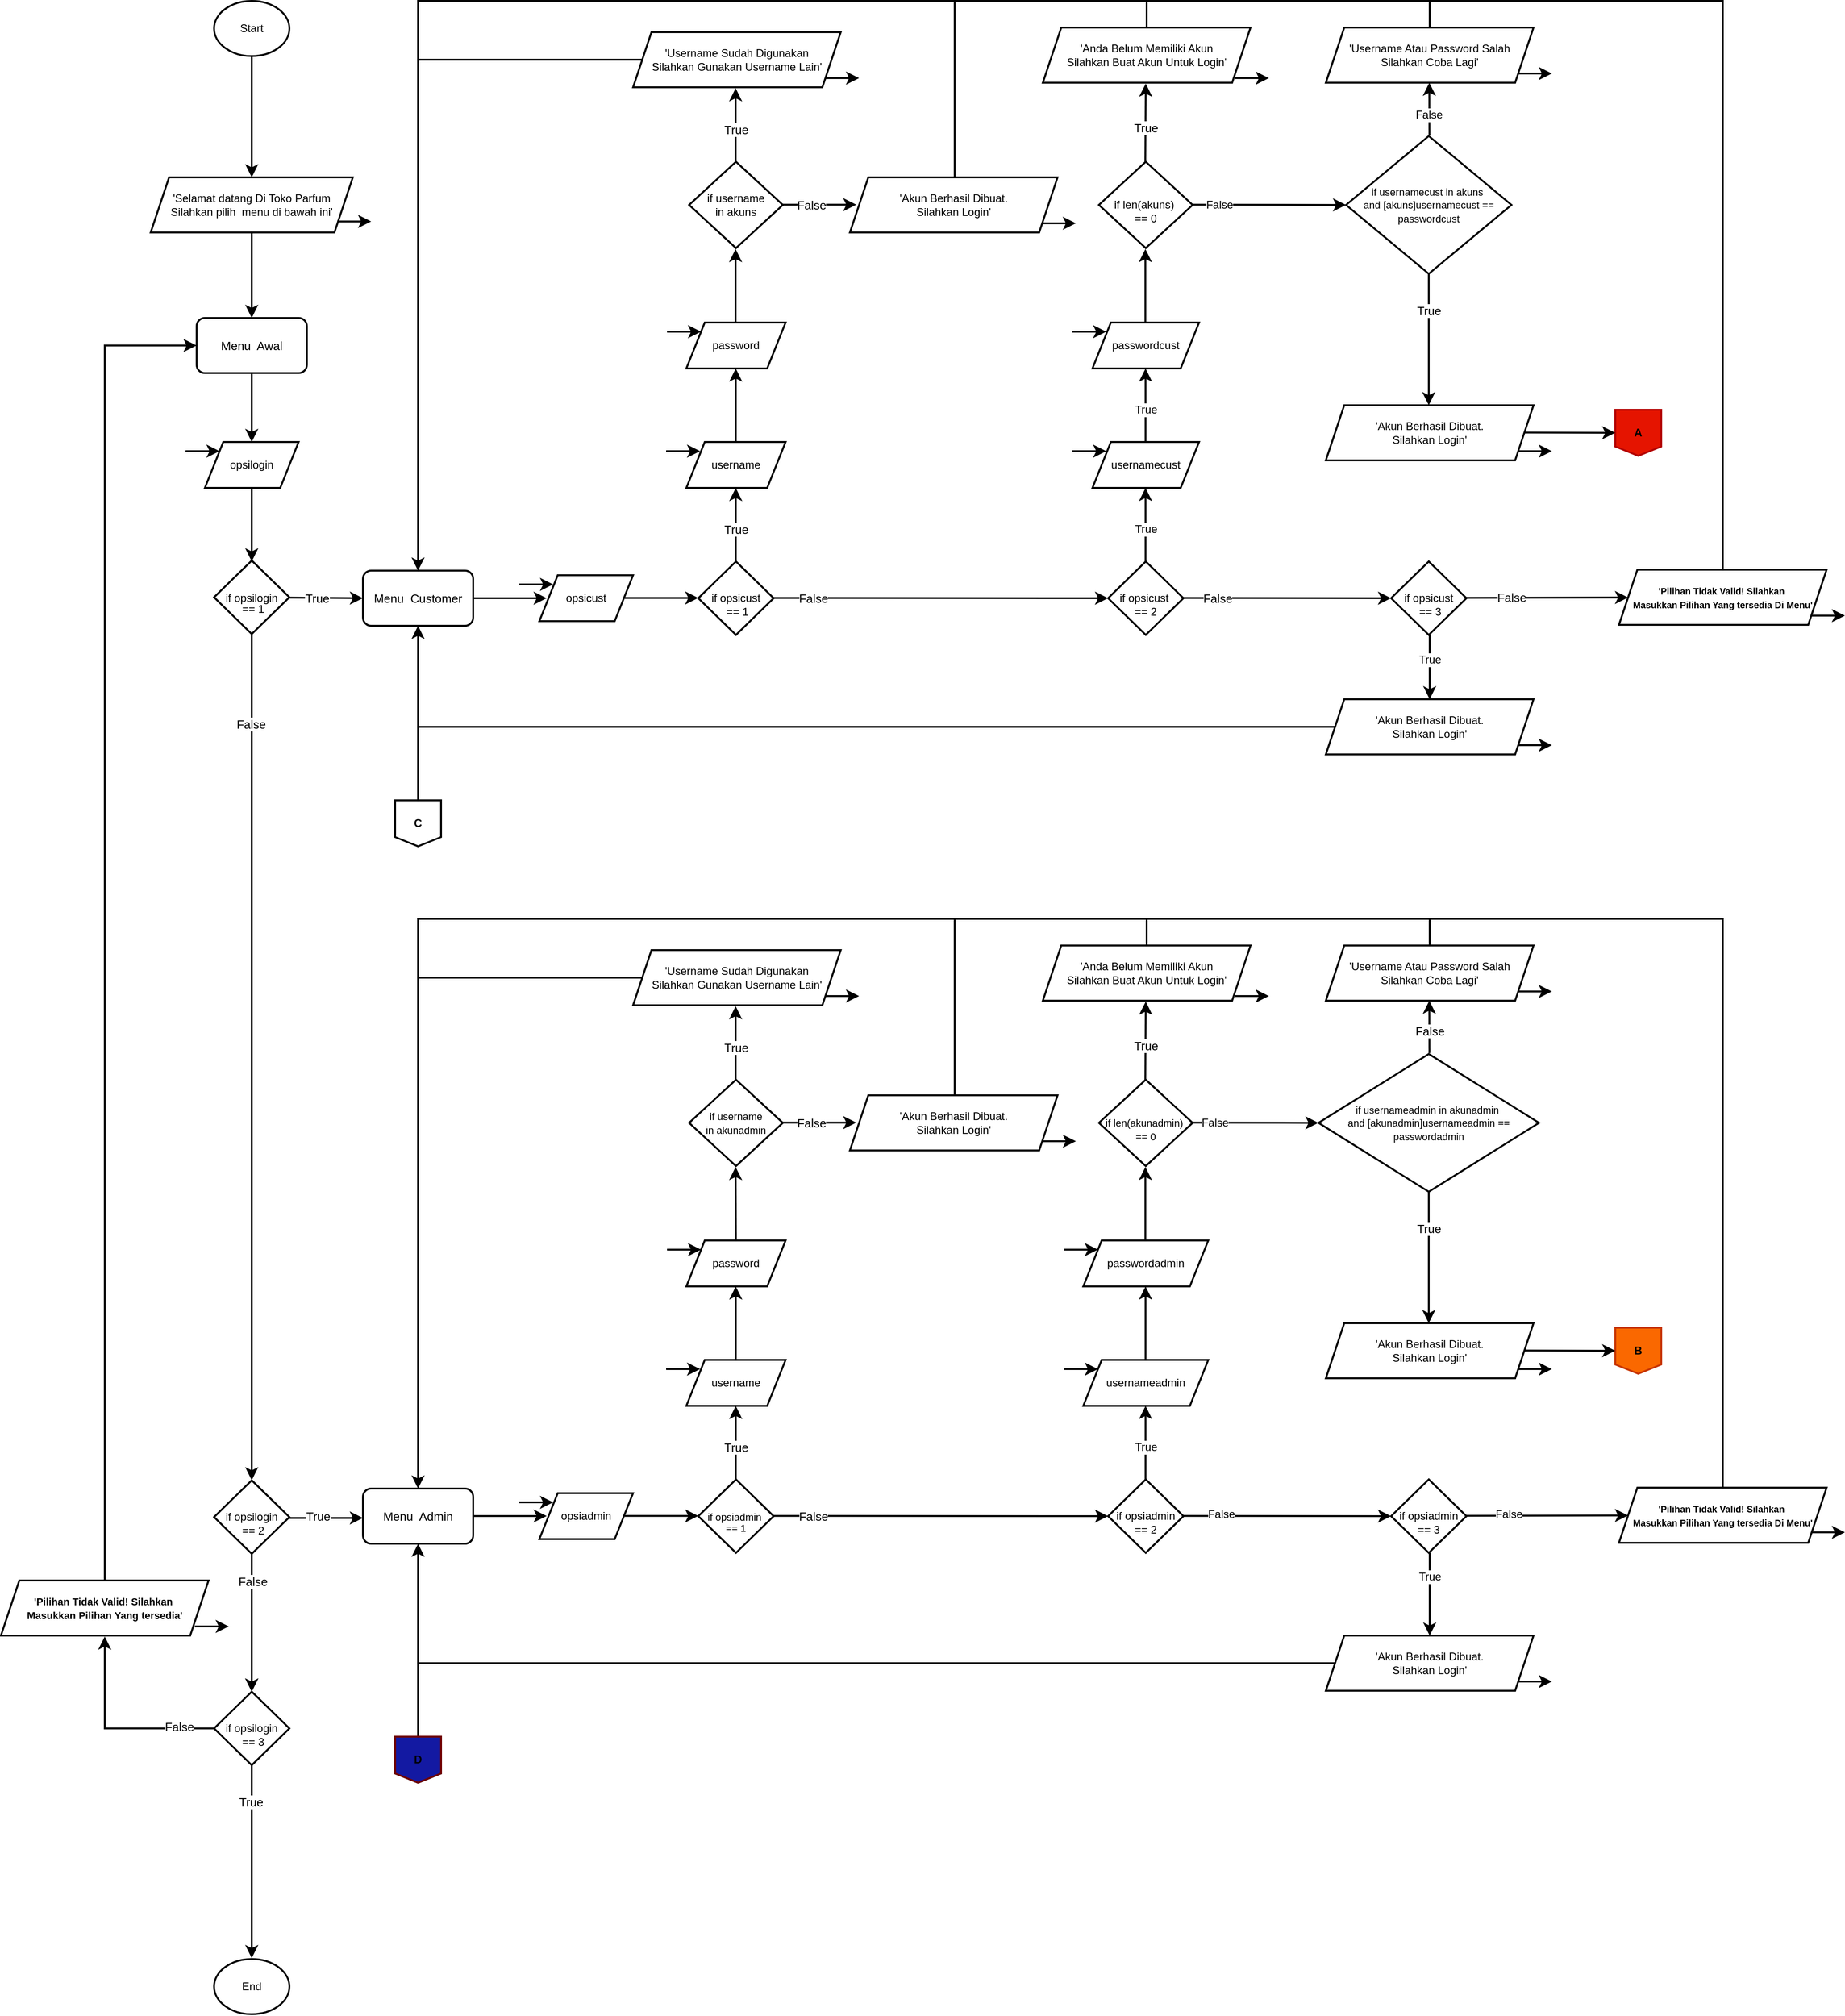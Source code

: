 <mxfile version="28.2.7" pages="3">
  <diagram id="8dfWNRv9GClJDuoj8XkV" name="Halaman 1">
    <mxGraphModel grid="1" page="1" gridSize="10" guides="1" tooltips="1" connect="1" arrows="1" fold="1" pageScale="1" pageWidth="827" pageHeight="1169" background="light-dark(#FFFFFF,#020202)" math="1" shadow="0">
      <root>
        <object label="" id="0">
          <mxCell />
        </object>
        <mxCell id="1" parent="0" />
        <mxCell id="PVNuIIhLE3hvlTbGoiD--79" style="edgeStyle=none;curved=1;rounded=0;orthogonalLoop=1;jettySize=auto;html=1;fontSize=12;startSize=8;endSize=8;strokeWidth=2;entryX=0;entryY=0.5;entryDx=0;entryDy=0;" edge="1" parent="1" target="PVNuIIhLE3hvlTbGoiD--108">
          <mxGeometry relative="1" as="geometry">
            <mxPoint x="1393" y="528.72" as="targetPoint" />
            <mxPoint x="1313" y="528.72" as="sourcePoint" />
          </mxGeometry>
        </mxCell>
        <mxCell id="PVNuIIhLE3hvlTbGoiD--78" value="&lt;div&gt;&lt;br&gt;&lt;/div&gt;if opsiadmin&lt;div&gt;&lt;span style=&quot;background-color: transparent; color: light-dark(rgb(0, 0, 0), rgb(255, 255, 255));&quot;&gt;== 2&lt;/span&gt;&lt;/div&gt;" style="rhombus;whiteSpace=wrap;html=1;fillColor=none;strokeWidth=2;" vertex="1" parent="1">
          <mxGeometry x="1231" y="489" width="82" height="80" as="geometry" />
        </mxCell>
        <mxCell id="PVNuIIhLE3hvlTbGoiD--107" style="edgeStyle=none;curved=1;rounded=0;orthogonalLoop=1;jettySize=auto;html=1;fontSize=12;startSize=8;endSize=8;strokeWidth=2;exitX=0.5;exitY=0;exitDx=0;exitDy=0;" edge="1" parent="1">
          <mxGeometry relative="1" as="geometry">
            <mxPoint x="1580.6" y="-32" as="targetPoint" />
            <mxPoint x="1580.75" y="25" as="sourcePoint" />
          </mxGeometry>
        </mxCell>
        <mxCell id="H7Glbrvd2P4JiKMKXMEy-12" style="edgeStyle=none;curved=1;rounded=0;orthogonalLoop=1;jettySize=auto;html=1;entryX=0.5;entryY=0;entryDx=0;entryDy=0;fontSize=12;startSize=8;endSize=8;strokeWidth=2;" edge="1" parent="1" source="H7Glbrvd2P4JiKMKXMEy-4" target="H7Glbrvd2P4JiKMKXMEy-8">
          <mxGeometry relative="1" as="geometry" />
        </mxCell>
        <mxCell id="H7Glbrvd2P4JiKMKXMEy-4" value="&lt;font style=&quot;color: light-dark(rgb(0, 0, 0), rgb(255, 255, 255));&quot;&gt;Start&lt;/font&gt;" style="ellipse;whiteSpace=wrap;html=1;labelBackgroundColor=none;fillColor=none;fontColor=#ffffff;strokeColor=light-dark(#000000,#FFFFFF);strokeWidth=2;" vertex="1" parent="1">
          <mxGeometry x="258" y="-1120" width="82" height="60" as="geometry" />
        </mxCell>
        <mxCell id="H7Glbrvd2P4JiKMKXMEy-23" style="edgeStyle=none;curved=1;rounded=0;orthogonalLoop=1;jettySize=auto;html=1;fontSize=12;startSize=8;endSize=8;entryX=0.5;entryY=0;entryDx=0;entryDy=0;strokeWidth=2;" edge="1" parent="1" source="H7Glbrvd2P4JiKMKXMEy-5" target="H7Glbrvd2P4JiKMKXMEy-15">
          <mxGeometry relative="1" as="geometry">
            <mxPoint x="299" y="-620" as="targetPoint" />
          </mxGeometry>
        </mxCell>
        <mxCell id="H7Glbrvd2P4JiKMKXMEy-5" value="&lt;font style=&quot;font-size: 13px; color: light-dark(rgb(0, 0, 0), rgb(249, 249, 249));&quot;&gt;Menu&amp;nbsp; Awal&lt;/font&gt;" style="rounded=1;whiteSpace=wrap;html=1;fillColor=none;strokeColor=light-dark(#000000,#FFFFFF);strokeWidth=2;" vertex="1" parent="1">
          <mxGeometry x="239" y="-775" width="120" height="60" as="geometry" />
        </mxCell>
        <mxCell id="H7Glbrvd2P4JiKMKXMEy-13" style="edgeStyle=none;curved=1;rounded=0;orthogonalLoop=1;jettySize=auto;html=1;entryX=0.5;entryY=0;entryDx=0;entryDy=0;fontSize=12;startSize=8;endSize=8;strokeWidth=2;" edge="1" parent="1" source="H7Glbrvd2P4JiKMKXMEy-8" target="H7Glbrvd2P4JiKMKXMEy-5">
          <mxGeometry relative="1" as="geometry" />
        </mxCell>
        <mxCell id="H7Glbrvd2P4JiKMKXMEy-8" value="&#39;Selamat datang Di Toko Parfum&lt;div&gt;Silahkan pilih&amp;nbsp; menu di bawah ini&#39;&lt;/div&gt;" style="shape=parallelogram;perimeter=parallelogramPerimeter;whiteSpace=wrap;html=1;fixedSize=1;fillColor=none;strokeWidth=2;strokeColor=light-dark(#000000,#FFFFFF);" vertex="1" parent="1">
          <mxGeometry x="189" y="-928" width="220" height="60" as="geometry" />
        </mxCell>
        <mxCell id="H7Glbrvd2P4JiKMKXMEy-9" value="" style="endArrow=classic;html=1;rounded=0;fontSize=12;startSize=8;endSize=8;curved=1;strokeColor=light-dark(#000000,#FFFFFF);strokeWidth=2;" edge="1" parent="1">
          <mxGeometry width="50" height="50" relative="1" as="geometry">
            <mxPoint x="392" y="-880" as="sourcePoint" />
            <mxPoint x="429" y="-880" as="targetPoint" />
          </mxGeometry>
        </mxCell>
        <mxCell id="H7Glbrvd2P4JiKMKXMEy-25" style="edgeStyle=none;curved=1;rounded=0;orthogonalLoop=1;jettySize=auto;html=1;fontSize=12;startSize=8;endSize=8;strokeWidth=2;" edge="1" parent="1" source="H7Glbrvd2P4JiKMKXMEy-15">
          <mxGeometry relative="1" as="geometry">
            <mxPoint x="299.0" y="-510" as="targetPoint" />
          </mxGeometry>
        </mxCell>
        <mxCell id="H7Glbrvd2P4JiKMKXMEy-15" value="opsilogin" style="shape=parallelogram;perimeter=parallelogramPerimeter;whiteSpace=wrap;html=1;fixedSize=1;fillColor=none;strokeWidth=2;strokeColor=light-dark(#000000,#FFFFFF);" vertex="1" parent="1">
          <mxGeometry x="248" y="-640" width="102" height="50" as="geometry" />
        </mxCell>
        <mxCell id="H7Glbrvd2P4JiKMKXMEy-16" value="" style="endArrow=classic;html=1;rounded=0;fontSize=12;startSize=8;endSize=8;curved=1;strokeColor=light-dark(#000000,#FFFFFF);strokeWidth=2;" edge="1" parent="1">
          <mxGeometry width="50" height="50" relative="1" as="geometry">
            <mxPoint x="227" y="-630" as="sourcePoint" />
            <mxPoint x="264" y="-630" as="targetPoint" />
          </mxGeometry>
        </mxCell>
        <mxCell id="H7Glbrvd2P4JiKMKXMEy-21" style="edgeStyle=none;curved=1;rounded=0;orthogonalLoop=1;jettySize=auto;html=1;fontSize=12;startSize=8;endSize=8;strokeWidth=2;entryX=0.5;entryY=0;entryDx=0;entryDy=0;exitX=0.5;exitY=1;exitDx=0;exitDy=0;" edge="1" parent="1" source="H7Glbrvd2P4JiKMKXMEy-18" target="PVNuIIhLE3hvlTbGoiD--50">
          <mxGeometry relative="1" as="geometry">
            <mxPoint x="299.05" y="-413.049" as="sourcePoint" />
            <mxPoint x="300" y="317" as="targetPoint" />
          </mxGeometry>
        </mxCell>
        <mxCell id="zJTUNc1aB9DpV5R-l1gZ-3" value="&lt;span style=&quot;color: rgba(0, 0, 0, 0); font-family: monospace; font-size: 0px; text-align: start; background-color: rgb(27, 29, 30);&quot;&gt;FF%3CmxGraphModel%3E%3Croot%3E%3CmxCell%20id%3D%220%22%2F%3E%3CmxCell%20id%3D%221%22%20parent%3D%220%22%2F%3E%3CmxCell%20id%3D%222%22%20value%3D%22False%22%20style%3D%22edgeLabel%3Bhtml%3D1%3Balign%3Dcenter%3BverticalAlign%3Dmiddle%3Bresizable%3D0%3Bpoints%3D%5B%5D%3BfontSize%3D11%3BlabelBackgroundColor%3Dlight-dark(%23FFFFFF%2C%23000000)%3B%22%20connectable%3D%220%22%20vertex%3D%221%22%20parent%3D%221%22%3E%3CmxGeometry%20x%3D%2269.6%22%20y%3D%22530%22%20as%3D%22geometry%22%2F%3E%3C%2FmxCell%3E%3C%2Froot%3E%3C%2FmxGraphModel%3EFas&lt;/span&gt;" style="edgeLabel;html=1;align=center;verticalAlign=middle;resizable=0;points=[];fontSize=12;" connectable="0" vertex="1" parent="H7Glbrvd2P4JiKMKXMEy-21">
          <mxGeometry x="-0.142" y="-1" relative="1" as="geometry">
            <mxPoint as="offset" />
          </mxGeometry>
        </mxCell>
        <mxCell id="zJTUNc1aB9DpV5R-l1gZ-4" value="&lt;span&gt;False&lt;/span&gt;" style="edgeLabel;html=1;align=center;verticalAlign=middle;resizable=0;points=[];fontSize=13;labelBackgroundColor=light-dark(#FFFFFF,#000000);" connectable="0" vertex="1" parent="H7Glbrvd2P4JiKMKXMEy-21">
          <mxGeometry x="-0.164" y="-1" relative="1" as="geometry">
            <mxPoint y="-287" as="offset" />
          </mxGeometry>
        </mxCell>
        <mxCell id="H7Glbrvd2P4JiKMKXMEy-27" style="edgeStyle=none;curved=1;rounded=0;orthogonalLoop=1;jettySize=auto;html=1;fontSize=12;startSize=8;endSize=8;strokeWidth=2;" edge="1" parent="1" source="H7Glbrvd2P4JiKMKXMEy-18">
          <mxGeometry relative="1" as="geometry">
            <mxPoint x="420" y="-470" as="targetPoint" />
          </mxGeometry>
        </mxCell>
        <mxCell id="H7Glbrvd2P4JiKMKXMEy-30" value="True" style="edgeLabel;html=1;align=center;verticalAlign=middle;resizable=0;points=[];fontSize=13;labelBackgroundColor=light-dark(#FFFFFF,#000000);" connectable="0" vertex="1" parent="H7Glbrvd2P4JiKMKXMEy-27">
          <mxGeometry x="-0.215" relative="1" as="geometry">
            <mxPoint x="-1" as="offset" />
          </mxGeometry>
        </mxCell>
        <mxCell id="H7Glbrvd2P4JiKMKXMEy-18" value="&lt;div style=&quot;line-height: 100%;&quot;&gt;&lt;br&gt;&lt;/div&gt;&lt;div style=&quot;line-height: 100%;&quot;&gt;if opsilogin&lt;div&gt;&amp;nbsp;== 1&lt;/div&gt;&lt;/div&gt;" style="rhombus;whiteSpace=wrap;html=1;fillColor=none;strokeWidth=2;" vertex="1" parent="1">
          <mxGeometry x="258" y="-511" width="82" height="80" as="geometry" />
        </mxCell>
        <mxCell id="zJTUNc1aB9DpV5R-l1gZ-5" value="&lt;div&gt;&lt;br&gt;&lt;/div&gt;if opsicust&lt;div&gt;&amp;nbsp;== 1&lt;/div&gt;" style="rhombus;whiteSpace=wrap;html=1;fillColor=none;strokeWidth=2;" vertex="1" parent="1">
          <mxGeometry x="785" y="-510" width="82" height="80" as="geometry" />
        </mxCell>
        <mxCell id="zJTUNc1aB9DpV5R-l1gZ-6" value="opsicust" style="shape=parallelogram;perimeter=parallelogramPerimeter;whiteSpace=wrap;html=1;fixedSize=1;fillColor=none;strokeWidth=2;strokeColor=light-dark(#000000,#FFFFFF);" vertex="1" parent="1">
          <mxGeometry x="612" y="-495" width="102" height="50" as="geometry" />
        </mxCell>
        <mxCell id="zJTUNc1aB9DpV5R-l1gZ-7" value="" style="endArrow=classic;html=1;rounded=0;fontSize=12;startSize=8;endSize=8;curved=1;strokeColor=light-dark(#000000,#FFFFFF);strokeWidth=2;" edge="1" parent="1">
          <mxGeometry width="50" height="50" relative="1" as="geometry">
            <mxPoint x="590" y="-485" as="sourcePoint" />
            <mxPoint x="627" y="-485" as="targetPoint" />
          </mxGeometry>
        </mxCell>
        <mxCell id="zJTUNc1aB9DpV5R-l1gZ-10" style="edgeStyle=none;curved=1;rounded=0;orthogonalLoop=1;jettySize=auto;html=1;fontSize=12;startSize=8;endSize=8;strokeWidth=2;" edge="1" parent="1">
          <mxGeometry relative="1" as="geometry">
            <mxPoint x="785" y="-470.26" as="targetPoint" />
            <mxPoint x="705" y="-470.26" as="sourcePoint" />
          </mxGeometry>
        </mxCell>
        <mxCell id="zJTUNc1aB9DpV5R-l1gZ-12" style="edgeStyle=none;curved=1;rounded=0;orthogonalLoop=1;jettySize=auto;html=1;fontSize=12;startSize=8;endSize=8;strokeWidth=2;entryX=0;entryY=0.5;entryDx=0;entryDy=0;" edge="1" parent="1" target="zJTUNc1aB9DpV5R-l1gZ-45">
          <mxGeometry relative="1" as="geometry">
            <mxPoint x="947" y="-470.28" as="targetPoint" />
            <mxPoint x="867" y="-470.28" as="sourcePoint" />
          </mxGeometry>
        </mxCell>
        <mxCell id="zJTUNc1aB9DpV5R-l1gZ-62" value="False" style="edgeLabel;html=1;align=center;verticalAlign=middle;resizable=0;points=[];fontSize=13;" connectable="0" vertex="1" parent="zJTUNc1aB9DpV5R-l1gZ-12">
          <mxGeometry x="-0.782" y="-1" relative="1" as="geometry">
            <mxPoint x="3" y="-1" as="offset" />
          </mxGeometry>
        </mxCell>
        <mxCell id="zJTUNc1aB9DpV5R-l1gZ-13" style="edgeStyle=none;curved=1;rounded=0;orthogonalLoop=1;jettySize=auto;html=1;fontSize=12;startSize=8;endSize=8;strokeWidth=2;" edge="1" parent="1">
          <mxGeometry relative="1" as="geometry">
            <mxPoint x="825.76" y="-590" as="targetPoint" />
            <mxPoint x="825.76" y="-510" as="sourcePoint" />
          </mxGeometry>
        </mxCell>
        <mxCell id="zJTUNc1aB9DpV5R-l1gZ-14" value="True" style="edgeLabel;html=1;align=center;verticalAlign=middle;resizable=0;points=[];fontSize=13;" connectable="0" vertex="1" parent="zJTUNc1aB9DpV5R-l1gZ-13">
          <mxGeometry x="-0.114" relative="1" as="geometry">
            <mxPoint as="offset" />
          </mxGeometry>
        </mxCell>
        <mxCell id="zJTUNc1aB9DpV5R-l1gZ-16" value="username" style="shape=parallelogram;perimeter=parallelogramPerimeter;whiteSpace=wrap;html=1;fixedSize=1;fillColor=none;strokeWidth=2;strokeColor=light-dark(#000000,#FFFFFF);" vertex="1" parent="1">
          <mxGeometry x="772" y="-640" width="108" height="50" as="geometry" />
        </mxCell>
        <mxCell id="zJTUNc1aB9DpV5R-l1gZ-17" value="" style="endArrow=classic;html=1;rounded=0;fontSize=12;startSize=8;endSize=8;curved=1;strokeColor=light-dark(#000000,#FFFFFF);strokeWidth=2;" edge="1" parent="1">
          <mxGeometry width="50" height="50" relative="1" as="geometry">
            <mxPoint x="750" y="-630" as="sourcePoint" />
            <mxPoint x="787" y="-630" as="targetPoint" />
          </mxGeometry>
        </mxCell>
        <mxCell id="zJTUNc1aB9DpV5R-l1gZ-18" value="&lt;font style=&quot;font-size: 13px; color: light-dark(rgb(0, 0, 0), rgb(249, 249, 249));&quot;&gt;Menu&amp;nbsp; Customer&lt;/font&gt;" style="rounded=1;whiteSpace=wrap;html=1;fillColor=none;strokeColor=light-dark(#000000,#FFFFFF);strokeWidth=2;" vertex="1" parent="1">
          <mxGeometry x="420" y="-500" width="120" height="60" as="geometry" />
        </mxCell>
        <mxCell id="zJTUNc1aB9DpV5R-l1gZ-19" style="edgeStyle=none;curved=1;rounded=0;orthogonalLoop=1;jettySize=auto;html=1;fontSize=12;startSize=8;endSize=8;strokeWidth=2;" edge="1" parent="1">
          <mxGeometry relative="1" as="geometry">
            <mxPoint x="620" y="-470" as="targetPoint" />
            <mxPoint x="540" y="-470" as="sourcePoint" />
          </mxGeometry>
        </mxCell>
        <mxCell id="zJTUNc1aB9DpV5R-l1gZ-20" style="edgeStyle=none;curved=1;rounded=0;orthogonalLoop=1;jettySize=auto;html=1;fontSize=12;startSize=8;endSize=8;strokeWidth=2;" edge="1" parent="1">
          <mxGeometry relative="1" as="geometry">
            <mxPoint x="825.76" y="-720" as="targetPoint" />
            <mxPoint x="825.76" y="-640" as="sourcePoint" />
          </mxGeometry>
        </mxCell>
        <mxCell id="zJTUNc1aB9DpV5R-l1gZ-22" value="password" style="shape=parallelogram;perimeter=parallelogramPerimeter;whiteSpace=wrap;html=1;fixedSize=1;fillColor=none;strokeWidth=2;strokeColor=light-dark(#000000,#FFFFFF);" vertex="1" parent="1">
          <mxGeometry x="772" y="-770" width="108" height="50" as="geometry" />
        </mxCell>
        <mxCell id="zJTUNc1aB9DpV5R-l1gZ-23" value="" style="endArrow=classic;html=1;rounded=0;fontSize=12;startSize=8;endSize=8;curved=1;strokeColor=light-dark(#000000,#FFFFFF);strokeWidth=2;" edge="1" parent="1">
          <mxGeometry width="50" height="50" relative="1" as="geometry">
            <mxPoint x="751" y="-760" as="sourcePoint" />
            <mxPoint x="788" y="-760" as="targetPoint" />
          </mxGeometry>
        </mxCell>
        <mxCell id="zJTUNc1aB9DpV5R-l1gZ-26" value="if username&lt;div&gt;in akuns&lt;/div&gt;" style="rhombus;whiteSpace=wrap;html=1;fillColor=none;strokeWidth=2;" vertex="1" parent="1">
          <mxGeometry x="775" y="-945" width="102" height="94" as="geometry" />
        </mxCell>
        <mxCell id="zJTUNc1aB9DpV5R-l1gZ-27" style="edgeStyle=none;curved=1;rounded=0;orthogonalLoop=1;jettySize=auto;html=1;fontSize=12;startSize=8;endSize=8;strokeWidth=2;" edge="1" parent="1">
          <mxGeometry relative="1" as="geometry">
            <mxPoint x="825.58" y="-850" as="targetPoint" />
            <mxPoint x="825.58" y="-770" as="sourcePoint" />
          </mxGeometry>
        </mxCell>
        <mxCell id="zJTUNc1aB9DpV5R-l1gZ-31" style="edgeStyle=none;curved=1;rounded=0;orthogonalLoop=1;jettySize=auto;html=1;fontSize=12;startSize=8;endSize=8;strokeWidth=2;" edge="1" parent="1">
          <mxGeometry relative="1" as="geometry">
            <mxPoint x="957" y="-898.25" as="targetPoint" />
            <mxPoint x="877" y="-898.25" as="sourcePoint" />
          </mxGeometry>
        </mxCell>
        <mxCell id="zJTUNc1aB9DpV5R-l1gZ-32" value="False" style="edgeLabel;html=1;align=center;verticalAlign=middle;resizable=0;points=[];fontSize=13;labelBackgroundColor=light-dark(#FFFFFF,#000000);" connectable="0" vertex="1" parent="zJTUNc1aB9DpV5R-l1gZ-31">
          <mxGeometry x="-0.215" relative="1" as="geometry">
            <mxPoint x="-1" as="offset" />
          </mxGeometry>
        </mxCell>
        <mxCell id="zJTUNc1aB9DpV5R-l1gZ-33" value="&#39;Username Sudah Digunakan&lt;div&gt;Silahkan Gunakan Username Lain&#39;&lt;/div&gt;" style="shape=parallelogram;perimeter=parallelogramPerimeter;whiteSpace=wrap;html=1;fixedSize=1;fillColor=none;strokeWidth=2;strokeColor=light-dark(#000000,#FFFFFF);" vertex="1" parent="1">
          <mxGeometry x="714" y="-1086" width="226" height="60" as="geometry" />
        </mxCell>
        <mxCell id="zJTUNc1aB9DpV5R-l1gZ-34" value="" style="endArrow=classic;html=1;rounded=0;fontSize=12;startSize=8;endSize=8;curved=1;strokeColor=light-dark(#000000,#FFFFFF);strokeWidth=2;" edge="1" parent="1">
          <mxGeometry width="50" height="50" relative="1" as="geometry">
            <mxPoint x="923" y="-1036" as="sourcePoint" />
            <mxPoint x="960" y="-1036" as="targetPoint" />
          </mxGeometry>
        </mxCell>
        <mxCell id="zJTUNc1aB9DpV5R-l1gZ-38" style="edgeStyle=none;curved=1;rounded=0;orthogonalLoop=1;jettySize=auto;html=1;fontSize=12;startSize=8;endSize=8;strokeWidth=2;" edge="1" parent="1">
          <mxGeometry relative="1" as="geometry">
            <mxPoint x="825.63" y="-1025" as="targetPoint" />
            <mxPoint x="825.63" y="-945" as="sourcePoint" />
          </mxGeometry>
        </mxCell>
        <mxCell id="zJTUNc1aB9DpV5R-l1gZ-39" value="True" style="edgeLabel;html=1;align=center;verticalAlign=middle;resizable=0;points=[];fontSize=13;" connectable="0" vertex="1" parent="zJTUNc1aB9DpV5R-l1gZ-38">
          <mxGeometry x="-0.114" relative="1" as="geometry">
            <mxPoint as="offset" />
          </mxGeometry>
        </mxCell>
        <mxCell id="zJTUNc1aB9DpV5R-l1gZ-40" style="edgeStyle=none;curved=0;rounded=0;orthogonalLoop=1;jettySize=auto;html=1;fontSize=12;startSize=8;endSize=8;strokeWidth=2;exitX=0;exitY=0.5;exitDx=0;exitDy=0;entryX=0.5;entryY=0;entryDx=0;entryDy=0;" edge="1" parent="1" source="zJTUNc1aB9DpV5R-l1gZ-33" target="zJTUNc1aB9DpV5R-l1gZ-18">
          <mxGeometry relative="1" as="geometry">
            <mxPoint x="570" y="-860" as="targetPoint" />
            <mxPoint x="680" y="-1050" as="sourcePoint" />
            <Array as="points">
              <mxPoint x="480" y="-1056" />
            </Array>
          </mxGeometry>
        </mxCell>
        <mxCell id="zJTUNc1aB9DpV5R-l1gZ-41" value="&#39;Akun Berhasil Dibuat.&lt;div&gt;Silahkan Login&lt;span style=&quot;background-color: transparent; color: light-dark(rgb(0, 0, 0), rgb(255, 255, 255));&quot;&gt;&#39;&lt;/span&gt;&lt;/div&gt;" style="shape=parallelogram;perimeter=parallelogramPerimeter;whiteSpace=wrap;html=1;fixedSize=1;fillColor=none;strokeWidth=2;strokeColor=light-dark(#000000,#FFFFFF);" vertex="1" parent="1">
          <mxGeometry x="950" y="-928" width="226" height="60" as="geometry" />
        </mxCell>
        <mxCell id="zJTUNc1aB9DpV5R-l1gZ-42" value="" style="endArrow=classic;html=1;rounded=0;fontSize=12;startSize=8;endSize=8;curved=1;strokeColor=light-dark(#000000,#FFFFFF);strokeWidth=2;" edge="1" parent="1">
          <mxGeometry width="50" height="50" relative="1" as="geometry">
            <mxPoint x="1159" y="-878" as="sourcePoint" />
            <mxPoint x="1196" y="-878" as="targetPoint" />
          </mxGeometry>
        </mxCell>
        <mxCell id="zJTUNc1aB9DpV5R-l1gZ-43" value="" style="endArrow=none;html=1;rounded=0;fontSize=12;startSize=8;endSize=8;curved=0;strokeWidth=2;" edge="1" parent="1">
          <mxGeometry width="50" height="50" relative="1" as="geometry">
            <mxPoint x="1064" y="-928" as="sourcePoint" />
            <mxPoint x="480" y="-1050" as="targetPoint" />
            <Array as="points">
              <mxPoint x="1064" y="-1120" />
              <mxPoint x="480" y="-1120" />
            </Array>
          </mxGeometry>
        </mxCell>
        <mxCell id="zJTUNc1aB9DpV5R-l1gZ-45" value="&lt;div&gt;&lt;br&gt;&lt;/div&gt;if opsicust&amp;nbsp;&lt;div&gt;== 2&lt;/div&gt;" style="rhombus;whiteSpace=wrap;html=1;fillColor=none;strokeWidth=2;" vertex="1" parent="1">
          <mxGeometry x="1231" y="-510" width="82" height="80" as="geometry" />
        </mxCell>
        <mxCell id="zJTUNc1aB9DpV5R-l1gZ-46" style="edgeStyle=none;curved=1;rounded=0;orthogonalLoop=1;jettySize=auto;html=1;fontSize=12;startSize=8;endSize=8;strokeWidth=2;entryX=0;entryY=0.5;entryDx=0;entryDy=0;" edge="1" parent="1" target="PVNuIIhLE3hvlTbGoiD--20">
          <mxGeometry relative="1" as="geometry">
            <mxPoint x="1393" y="-470.28" as="targetPoint" />
            <mxPoint x="1313" y="-470.28" as="sourcePoint" />
          </mxGeometry>
        </mxCell>
        <mxCell id="zJTUNc1aB9DpV5R-l1gZ-48" style="edgeStyle=none;curved=1;rounded=0;orthogonalLoop=1;jettySize=auto;html=1;fontSize=12;startSize=8;endSize=8;strokeWidth=2;" edge="1" parent="1">
          <mxGeometry relative="1" as="geometry">
            <mxPoint x="1271.76" y="-590" as="targetPoint" />
            <mxPoint x="1271.76" y="-510" as="sourcePoint" />
          </mxGeometry>
        </mxCell>
        <mxCell id="zJTUNc1aB9DpV5R-l1gZ-49" value="True" style="edgeLabel;html=1;align=center;verticalAlign=middle;resizable=0;points=[];fontSize=12;" connectable="0" vertex="1" parent="zJTUNc1aB9DpV5R-l1gZ-48">
          <mxGeometry x="-0.114" relative="1" as="geometry">
            <mxPoint as="offset" />
          </mxGeometry>
        </mxCell>
        <mxCell id="zJTUNc1aB9DpV5R-l1gZ-50" value="usernamecust" style="shape=parallelogram;perimeter=parallelogramPerimeter;whiteSpace=wrap;html=1;fixedSize=1;fillColor=none;strokeWidth=2;strokeColor=light-dark(#000000,#FFFFFF);" vertex="1" parent="1">
          <mxGeometry x="1214" y="-640" width="116" height="50" as="geometry" />
        </mxCell>
        <mxCell id="zJTUNc1aB9DpV5R-l1gZ-51" value="" style="endArrow=classic;html=1;rounded=0;fontSize=12;startSize=8;endSize=8;curved=1;strokeColor=light-dark(#000000,#FFFFFF);strokeWidth=2;" edge="1" parent="1">
          <mxGeometry width="50" height="50" relative="1" as="geometry">
            <mxPoint x="1192" y="-630" as="sourcePoint" />
            <mxPoint x="1229" y="-630" as="targetPoint" />
          </mxGeometry>
        </mxCell>
        <mxCell id="zJTUNc1aB9DpV5R-l1gZ-52" style="edgeStyle=none;curved=1;rounded=0;orthogonalLoop=1;jettySize=auto;html=1;fontSize=12;startSize=8;endSize=8;strokeWidth=2;" edge="1" parent="1">
          <mxGeometry relative="1" as="geometry">
            <mxPoint x="1271.76" y="-720" as="targetPoint" />
            <mxPoint x="1271.76" y="-640" as="sourcePoint" />
          </mxGeometry>
        </mxCell>
        <mxCell id="zJTUNc1aB9DpV5R-l1gZ-53" value="True" style="edgeLabel;html=1;align=center;verticalAlign=middle;resizable=0;points=[];fontSize=12;" connectable="0" vertex="1" parent="zJTUNc1aB9DpV5R-l1gZ-52">
          <mxGeometry x="-0.114" relative="1" as="geometry">
            <mxPoint as="offset" />
          </mxGeometry>
        </mxCell>
        <mxCell id="zJTUNc1aB9DpV5R-l1gZ-54" value="passwordcust" style="shape=parallelogram;perimeter=parallelogramPerimeter;whiteSpace=wrap;html=1;fixedSize=1;fillColor=none;strokeWidth=2;strokeColor=light-dark(#000000,#FFFFFF);" vertex="1" parent="1">
          <mxGeometry x="1214" y="-770" width="116" height="50" as="geometry" />
        </mxCell>
        <mxCell id="zJTUNc1aB9DpV5R-l1gZ-55" value="" style="endArrow=classic;html=1;rounded=0;fontSize=12;startSize=8;endSize=8;curved=1;strokeColor=light-dark(#000000,#FFFFFF);strokeWidth=2;" edge="1" parent="1">
          <mxGeometry width="50" height="50" relative="1" as="geometry">
            <mxPoint x="1192" y="-760" as="sourcePoint" />
            <mxPoint x="1229" y="-760" as="targetPoint" />
          </mxGeometry>
        </mxCell>
        <mxCell id="zJTUNc1aB9DpV5R-l1gZ-56" value="&lt;div&gt;&lt;font style=&quot;font-size: 11px;&quot;&gt;&lt;br&gt;&lt;/font&gt;&lt;/div&gt;&lt;font&gt;if len(akuns)&amp;nbsp;&lt;/font&gt;&lt;div&gt;&lt;font&gt;== 0&lt;/font&gt;&lt;/div&gt;" style="rhombus;whiteSpace=wrap;html=1;fillColor=none;strokeWidth=2;" vertex="1" parent="1">
          <mxGeometry x="1221" y="-945" width="102" height="94" as="geometry" />
        </mxCell>
        <mxCell id="zJTUNc1aB9DpV5R-l1gZ-57" style="edgeStyle=none;curved=1;rounded=0;orthogonalLoop=1;jettySize=auto;html=1;fontSize=12;startSize=8;endSize=8;strokeWidth=2;" edge="1" parent="1">
          <mxGeometry relative="1" as="geometry">
            <mxPoint x="1271.58" y="-850" as="targetPoint" />
            <mxPoint x="1271.58" y="-770" as="sourcePoint" />
          </mxGeometry>
        </mxCell>
        <mxCell id="zJTUNc1aB9DpV5R-l1gZ-58" style="edgeStyle=none;curved=1;rounded=0;orthogonalLoop=1;jettySize=auto;html=1;fontSize=12;startSize=8;endSize=8;strokeWidth=2;entryX=0;entryY=0.5;entryDx=0;entryDy=0;" edge="1" parent="1" target="PVNuIIhLE3hvlTbGoiD--3">
          <mxGeometry relative="1" as="geometry">
            <mxPoint x="1403" y="-898.25" as="targetPoint" />
            <mxPoint x="1323" y="-898.25" as="sourcePoint" />
          </mxGeometry>
        </mxCell>
        <mxCell id="PVNuIIhLE3hvlTbGoiD--9" value="False" style="edgeLabel;html=1;align=center;verticalAlign=middle;resizable=0;points=[];fontSize=12;labelBackgroundColor=light-dark(#FFFFFF,#000000);" connectable="0" vertex="1" parent="zJTUNc1aB9DpV5R-l1gZ-58">
          <mxGeometry x="-0.66" relative="1" as="geometry">
            <mxPoint as="offset" />
          </mxGeometry>
        </mxCell>
        <mxCell id="zJTUNc1aB9DpV5R-l1gZ-60" value="&#39;Akun Berhasil Dibuat.&lt;div&gt;Silahkan Login&lt;span style=&quot;background-color: transparent; color: light-dark(rgb(0, 0, 0), rgb(255, 255, 255));&quot;&gt;&#39;&lt;/span&gt;&lt;/div&gt;" style="shape=parallelogram;perimeter=parallelogramPerimeter;whiteSpace=wrap;html=1;fixedSize=1;fillColor=none;strokeWidth=2;strokeColor=light-dark(#000000,#FFFFFF);" vertex="1" parent="1">
          <mxGeometry x="1468" y="-680" width="226" height="60" as="geometry" />
        </mxCell>
        <mxCell id="zJTUNc1aB9DpV5R-l1gZ-61" value="" style="endArrow=classic;html=1;rounded=0;fontSize=12;startSize=8;endSize=8;curved=1;strokeColor=light-dark(#000000,#FFFFFF);strokeWidth=2;" edge="1" parent="1">
          <mxGeometry width="50" height="50" relative="1" as="geometry">
            <mxPoint x="1677" y="-630" as="sourcePoint" />
            <mxPoint x="1714" y="-630" as="targetPoint" />
          </mxGeometry>
        </mxCell>
        <mxCell id="zJTUNc1aB9DpV5R-l1gZ-63" style="edgeStyle=none;curved=1;rounded=0;orthogonalLoop=1;jettySize=auto;html=1;fontSize=12;startSize=8;endSize=8;strokeWidth=2;" edge="1" parent="1">
          <mxGeometry relative="1" as="geometry">
            <mxPoint x="1272" y="-1030" as="targetPoint" />
            <mxPoint x="1271.52" y="-945" as="sourcePoint" />
          </mxGeometry>
        </mxCell>
        <mxCell id="zJTUNc1aB9DpV5R-l1gZ-64" value="True" style="edgeLabel;html=1;align=center;verticalAlign=middle;resizable=0;points=[];fontSize=13;" connectable="0" vertex="1" parent="zJTUNc1aB9DpV5R-l1gZ-63">
          <mxGeometry x="-0.114" relative="1" as="geometry">
            <mxPoint as="offset" />
          </mxGeometry>
        </mxCell>
        <mxCell id="zJTUNc1aB9DpV5R-l1gZ-67" value="&#39;Anda Belum Memiliki Akun&lt;div&gt;Silahkan Buat Akun Untuk Login&#39;&lt;/div&gt;" style="shape=parallelogram;perimeter=parallelogramPerimeter;whiteSpace=wrap;html=1;fixedSize=1;fillColor=none;strokeWidth=2;strokeColor=light-dark(#000000,#FFFFFF);" vertex="1" parent="1">
          <mxGeometry x="1160" y="-1091" width="226" height="60" as="geometry" />
        </mxCell>
        <mxCell id="zJTUNc1aB9DpV5R-l1gZ-68" value="" style="endArrow=classic;html=1;rounded=0;fontSize=12;startSize=8;endSize=8;curved=1;strokeColor=light-dark(#000000,#FFFFFF);strokeWidth=2;" edge="1" parent="1">
          <mxGeometry width="50" height="50" relative="1" as="geometry">
            <mxPoint x="1369" y="-1036" as="sourcePoint" />
            <mxPoint x="1406" y="-1036" as="targetPoint" />
          </mxGeometry>
        </mxCell>
        <mxCell id="zJTUNc1aB9DpV5R-l1gZ-70" value="" style="endArrow=none;html=1;rounded=0;fontSize=12;startSize=8;endSize=8;curved=0;strokeWidth=2;entryX=0.5;entryY=0;entryDx=0;entryDy=0;" edge="1" parent="1" target="zJTUNc1aB9DpV5R-l1gZ-67">
          <mxGeometry width="50" height="50" relative="1" as="geometry">
            <mxPoint x="1060" y="-1120" as="sourcePoint" />
            <mxPoint x="1250" y="-1120" as="targetPoint" />
            <Array as="points">
              <mxPoint x="1273" y="-1120" />
            </Array>
          </mxGeometry>
        </mxCell>
        <mxCell id="PVNuIIhLE3hvlTbGoiD--1" value="&lt;b&gt;&lt;font style=&quot;color: light-dark(rgb(0, 0, 0), rgb(230, 208, 222));&quot;&gt;A&lt;/font&gt;&lt;/b&gt;" style="shape=offPageConnector;whiteSpace=wrap;html=1;fillColor=light-dark(#E51400,#FF0000);size=0.2;strokeWidth=2;strokeColor=#B20000;fontColor=#ffffff;" vertex="1" parent="1">
          <mxGeometry x="1783" y="-675" width="50" height="50" as="geometry" />
        </mxCell>
        <mxCell id="PVNuIIhLE3hvlTbGoiD--2" style="edgeStyle=none;curved=1;rounded=0;orthogonalLoop=1;jettySize=auto;html=1;fontSize=12;startSize=8;endSize=8;strokeWidth=2;entryX=0;entryY=0.5;entryDx=0;entryDy=0;" edge="1" parent="1" target="PVNuIIhLE3hvlTbGoiD--1">
          <mxGeometry relative="1" as="geometry">
            <mxPoint x="1764" y="-650.25" as="targetPoint" />
            <mxPoint x="1684" y="-650.25" as="sourcePoint" />
          </mxGeometry>
        </mxCell>
        <mxCell id="PVNuIIhLE3hvlTbGoiD--3" value="&lt;div&gt;&lt;span style=&quot;background-color: transparent; color: light-dark(rgb(0, 0, 0), rgb(255, 255, 255));&quot;&gt;&lt;font style=&quot;font-size: 11px;&quot;&gt;if usernamecust in akuns&amp;nbsp;&lt;/font&gt;&lt;/span&gt;&lt;/div&gt;&lt;div&gt;&lt;font style=&quot;font-size: 11px;&quot;&gt;&lt;span style=&quot;background-color: transparent; color: light-dark(rgb(0, 0, 0), rgb(255, 255, 255));&quot;&gt;and&amp;nbsp;&lt;/span&gt;&lt;span style=&quot;background-color: transparent; color: light-dark(rgb(0, 0, 0), rgb(255, 255, 255));&quot;&gt;[akuns]usernamecust == passwordcust&lt;/span&gt;&lt;/font&gt;&lt;/div&gt;" style="rhombus;whiteSpace=wrap;html=1;fillColor=none;strokeWidth=2;" vertex="1" parent="1">
          <mxGeometry x="1490" y="-973" width="180" height="150" as="geometry" />
        </mxCell>
        <mxCell id="PVNuIIhLE3hvlTbGoiD--7" value="&#39;Username Atau Password Salah&lt;div&gt;&lt;span style=&quot;background-color: transparent; color: light-dark(rgb(0, 0, 0), rgb(255, 255, 255));&quot;&gt;Silahkan Coba Lagi&#39;&lt;/span&gt;&lt;/div&gt;" style="shape=parallelogram;perimeter=parallelogramPerimeter;whiteSpace=wrap;html=1;fixedSize=1;fillColor=none;strokeWidth=2;strokeColor=light-dark(#000000,#FFFFFF);" vertex="1" parent="1">
          <mxGeometry x="1468" y="-1091" width="226" height="60" as="geometry" />
        </mxCell>
        <mxCell id="PVNuIIhLE3hvlTbGoiD--8" value="" style="endArrow=classic;html=1;rounded=0;fontSize=12;startSize=8;endSize=8;curved=1;strokeColor=light-dark(#000000,#FFFFFF);strokeWidth=2;" edge="1" parent="1">
          <mxGeometry width="50" height="50" relative="1" as="geometry">
            <mxPoint x="1677" y="-1041" as="sourcePoint" />
            <mxPoint x="1714" y="-1041" as="targetPoint" />
          </mxGeometry>
        </mxCell>
        <mxCell id="PVNuIIhLE3hvlTbGoiD--11" style="edgeStyle=none;curved=1;rounded=0;orthogonalLoop=1;jettySize=auto;html=1;fontSize=12;startSize=8;endSize=8;strokeWidth=2;exitX=0.5;exitY=1;exitDx=0;exitDy=0;" edge="1" parent="1" source="PVNuIIhLE3hvlTbGoiD--3">
          <mxGeometry relative="1" as="geometry">
            <mxPoint x="1580" y="-680" as="targetPoint" />
            <mxPoint x="1580" y="-810" as="sourcePoint" />
          </mxGeometry>
        </mxCell>
        <mxCell id="PVNuIIhLE3hvlTbGoiD--12" value="True" style="edgeLabel;html=1;align=center;verticalAlign=middle;resizable=0;points=[];fontSize=13;labelBackgroundColor=light-dark(#FFFFFF,#000000);" connectable="0" vertex="1" parent="PVNuIIhLE3hvlTbGoiD--11">
          <mxGeometry x="-0.215" relative="1" as="geometry">
            <mxPoint y="-16" as="offset" />
          </mxGeometry>
        </mxCell>
        <mxCell id="PVNuIIhLE3hvlTbGoiD--15" value="" style="endArrow=none;html=1;rounded=0;fontSize=12;startSize=8;endSize=8;curved=0;strokeWidth=2;entryX=0.5;entryY=0;entryDx=0;entryDy=0;" edge="1" parent="1" target="PVNuIIhLE3hvlTbGoiD--7">
          <mxGeometry width="50" height="50" relative="1" as="geometry">
            <mxPoint x="1270" y="-1120" as="sourcePoint" />
            <mxPoint x="1580" y="-1090" as="targetPoint" />
            <Array as="points">
              <mxPoint x="1581" y="-1120" />
            </Array>
          </mxGeometry>
        </mxCell>
        <mxCell id="PVNuIIhLE3hvlTbGoiD--17" style="edgeStyle=none;curved=1;rounded=0;orthogonalLoop=1;jettySize=auto;html=1;fontSize=12;startSize=8;endSize=8;strokeWidth=2;exitX=0.5;exitY=0;exitDx=0;exitDy=0;" edge="1" parent="1">
          <mxGeometry relative="1" as="geometry">
            <mxPoint x="1580.6" y="-1031" as="targetPoint" />
            <mxPoint x="1580.75" y="-974" as="sourcePoint" />
          </mxGeometry>
        </mxCell>
        <mxCell id="PVNuIIhLE3hvlTbGoiD--19" value="False" style="edgeLabel;html=1;align=center;verticalAlign=middle;resizable=0;points=[];fontSize=13;" connectable="0" vertex="1" parent="1">
          <mxGeometry x="1581" y="1" as="geometry" />
        </mxCell>
        <mxCell id="PVNuIIhLE3hvlTbGoiD--20" value="&lt;div&gt;&lt;br&gt;&lt;/div&gt;if opsicust&lt;div&gt;&amp;nbsp;== 3&lt;/div&gt;" style="rhombus;whiteSpace=wrap;html=1;fillColor=none;strokeWidth=2;" vertex="1" parent="1">
          <mxGeometry x="1539" y="-510" width="82" height="80" as="geometry" />
        </mxCell>
        <mxCell id="PVNuIIhLE3hvlTbGoiD--24" value="&lt;font style=&quot;font-size: 10px;&quot;&gt;&lt;b&gt;&#39;Pilihan Tidak Valid! Silahkan&amp;nbsp;&lt;/b&gt;&lt;/font&gt;&lt;div&gt;&lt;font style=&quot;font-size: 10px;&quot;&gt;&lt;b&gt;Masukkan Pilihan Yang tersedia Di Menu&#39;&lt;/b&gt;&lt;/font&gt;&lt;/div&gt;" style="shape=parallelogram;perimeter=parallelogramPerimeter;whiteSpace=wrap;html=1;fixedSize=1;fillColor=none;strokeWidth=2;strokeColor=light-dark(#000000,#FFFFFF);" vertex="1" parent="1">
          <mxGeometry x="1787" y="-501" width="226" height="60" as="geometry" />
        </mxCell>
        <mxCell id="PVNuIIhLE3hvlTbGoiD--25" value="" style="endArrow=classic;html=1;rounded=0;fontSize=12;startSize=8;endSize=8;curved=1;strokeColor=light-dark(#000000,#FFFFFF);strokeWidth=2;" edge="1" parent="1">
          <mxGeometry width="50" height="50" relative="1" as="geometry">
            <mxPoint x="1996" y="-451" as="sourcePoint" />
            <mxPoint x="2033" y="-451" as="targetPoint" />
          </mxGeometry>
        </mxCell>
        <mxCell id="PVNuIIhLE3hvlTbGoiD--26" style="edgeStyle=none;curved=1;rounded=0;orthogonalLoop=1;jettySize=auto;html=1;fontSize=12;startSize=8;endSize=8;strokeWidth=2;" edge="1" parent="1" target="PVNuIIhLE3hvlTbGoiD--24">
          <mxGeometry relative="1" as="geometry">
            <mxPoint x="1729" y="-470.06" as="targetPoint" />
            <mxPoint x="1621" y="-470.34" as="sourcePoint" />
          </mxGeometry>
        </mxCell>
        <mxCell id="PVNuIIhLE3hvlTbGoiD--27" style="edgeStyle=none;curved=1;rounded=0;orthogonalLoop=1;jettySize=auto;html=1;fontSize=12;startSize=8;endSize=8;strokeWidth=2;entryX=0.5;entryY=0;entryDx=0;entryDy=0;" edge="1" parent="1" target="PVNuIIhLE3hvlTbGoiD--32">
          <mxGeometry relative="1" as="geometry">
            <mxPoint x="1581" y="-340" as="targetPoint" />
            <mxPoint x="1581" y="-430" as="sourcePoint" />
          </mxGeometry>
        </mxCell>
        <mxCell id="PVNuIIhLE3hvlTbGoiD--29" value="False" style="edgeLabel;html=1;align=center;verticalAlign=middle;resizable=0;points=[];fontSize=12;" connectable="0" vertex="1" parent="1">
          <mxGeometry x="1360" y="533" as="geometry">
            <mxPoint x="-6" y="-6" as="offset" />
          </mxGeometry>
        </mxCell>
        <mxCell id="PVNuIIhLE3hvlTbGoiD--32" value="&#39;Akun Berhasil Dibuat.&lt;div&gt;Silahkan Login&lt;span style=&quot;background-color: transparent; color: light-dark(rgb(0, 0, 0), rgb(255, 255, 255));&quot;&gt;&#39;&lt;/span&gt;&lt;/div&gt;" style="shape=parallelogram;perimeter=parallelogramPerimeter;whiteSpace=wrap;html=1;fixedSize=1;fillColor=none;strokeWidth=2;strokeColor=light-dark(#000000,#FFFFFF);" vertex="1" parent="1">
          <mxGeometry x="1468" y="-360" width="226" height="60" as="geometry" />
        </mxCell>
        <mxCell id="PVNuIIhLE3hvlTbGoiD--33" value="" style="endArrow=classic;html=1;rounded=0;fontSize=12;startSize=8;endSize=8;curved=1;strokeColor=light-dark(#000000,#FFFFFF);strokeWidth=2;" edge="1" parent="1">
          <mxGeometry width="50" height="50" relative="1" as="geometry">
            <mxPoint x="1677" y="-310" as="sourcePoint" />
            <mxPoint x="1714" y="-310" as="targetPoint" />
          </mxGeometry>
        </mxCell>
        <mxCell id="PVNuIIhLE3hvlTbGoiD--34" value="" style="endArrow=none;html=1;rounded=0;fontSize=12;startSize=8;endSize=8;curved=0;strokeWidth=2;entryX=0.5;entryY=0;entryDx=0;entryDy=0;" edge="1" parent="1">
          <mxGeometry width="50" height="50" relative="1" as="geometry">
            <mxPoint x="1570" y="-1120" as="sourcePoint" />
            <mxPoint x="1900" y="-501" as="targetPoint" />
            <Array as="points">
              <mxPoint x="1900" y="-1120" />
            </Array>
          </mxGeometry>
        </mxCell>
        <mxCell id="PVNuIIhLE3hvlTbGoiD--35" value="" style="endArrow=classic;html=1;rounded=0;fontSize=12;startSize=8;endSize=8;curved=0;strokeColor=light-dark(#000000,#FFFFFF);strokeWidth=2;entryX=0.5;entryY=1;entryDx=0;entryDy=0;exitX=0;exitY=0.5;exitDx=0;exitDy=0;" edge="1" parent="1" source="PVNuIIhLE3hvlTbGoiD--32" target="zJTUNc1aB9DpV5R-l1gZ-18">
          <mxGeometry width="50" height="50" relative="1" as="geometry">
            <mxPoint x="520" y="-390" as="sourcePoint" />
            <mxPoint x="557" y="-390" as="targetPoint" />
            <Array as="points">
              <mxPoint x="480" y="-330" />
            </Array>
          </mxGeometry>
        </mxCell>
        <mxCell id="PVNuIIhLE3hvlTbGoiD--45" style="edgeStyle=none;curved=1;rounded=0;orthogonalLoop=1;jettySize=auto;html=1;fontSize=12;startSize=8;endSize=8;strokeWidth=2;entryX=0.5;entryY=0;entryDx=0;entryDy=0;" edge="1" parent="1" target="PVNuIIhLE3hvlTbGoiD--118">
          <mxGeometry relative="1" as="geometry">
            <mxPoint x="300" y="497" as="targetPoint" />
            <mxPoint x="299" y="580" as="sourcePoint" />
          </mxGeometry>
        </mxCell>
        <mxCell id="PVNuIIhLE3hvlTbGoiD--46" value="&lt;span style=&quot;color: rgba(0, 0, 0, 0); font-family: monospace; font-size: 0px; text-align: start; background-color: rgb(27, 29, 30);&quot;&gt;FF%3CmxGraphModel%3E%3Croot%3E%3CmxCell%20id%3D%220%22%2F%3E%3CmxCell%20id%3D%221%22%20parent%3D%220%22%2F%3E%3CmxCell%20id%3D%222%22%20value%3D%22False%22%20style%3D%22edgeLabel%3Bhtml%3D1%3Balign%3Dcenter%3BverticalAlign%3Dmiddle%3Bresizable%3D0%3Bpoints%3D%5B%5D%3BfontSize%3D11%3BlabelBackgroundColor%3Dlight-dark(%23FFFFFF%2C%23000000)%3B%22%20connectable%3D%220%22%20vertex%3D%221%22%20parent%3D%221%22%3E%3CmxGeometry%20x%3D%2269.6%22%20y%3D%22530%22%20as%3D%22geometry%22%2F%3E%3C%2FmxCell%3E%3C%2Froot%3E%3C%2FmxGraphModel%3EFas&lt;/span&gt;" style="edgeLabel;html=1;align=center;verticalAlign=middle;resizable=0;points=[];fontSize=12;" connectable="0" vertex="1" parent="PVNuIIhLE3hvlTbGoiD--45">
          <mxGeometry x="-0.142" y="-1" relative="1" as="geometry">
            <mxPoint as="offset" />
          </mxGeometry>
        </mxCell>
        <mxCell id="PVNuIIhLE3hvlTbGoiD--48" style="edgeStyle=none;curved=1;rounded=0;orthogonalLoop=1;jettySize=auto;html=1;fontSize=12;startSize=8;endSize=8;strokeWidth=2;" edge="1" parent="1">
          <mxGeometry relative="1" as="geometry">
            <mxPoint x="420" y="531" as="targetPoint" />
            <mxPoint x="340" y="531" as="sourcePoint" />
          </mxGeometry>
        </mxCell>
        <mxCell id="PVNuIIhLE3hvlTbGoiD--49" value="True" style="edgeLabel;html=1;align=center;verticalAlign=middle;resizable=0;points=[];fontSize=13;labelBackgroundColor=light-dark(#FFFFFF,#000000);" connectable="0" vertex="1" parent="PVNuIIhLE3hvlTbGoiD--48">
          <mxGeometry x="-0.215" relative="1" as="geometry">
            <mxPoint x="-1" y="-2" as="offset" />
          </mxGeometry>
        </mxCell>
        <mxCell id="PVNuIIhLE3hvlTbGoiD--50" value="&lt;div&gt;&lt;br&gt;&lt;/div&gt;if opsilogin&lt;div&gt;&amp;nbsp;== 2&lt;/div&gt;" style="rhombus;whiteSpace=wrap;html=1;fillColor=none;strokeWidth=2;" vertex="1" parent="1">
          <mxGeometry x="258" y="490" width="82" height="80" as="geometry" />
        </mxCell>
        <mxCell id="PVNuIIhLE3hvlTbGoiD--51" value="&lt;div style=&quot;line-height: 100%;&quot;&gt;&lt;div&gt;&lt;font style=&quot;font-size: 11px;&quot;&gt;&lt;br&gt;&lt;/font&gt;&lt;/div&gt;&lt;font style=&quot;font-size: 11px; line-height: 100%;&quot;&gt;if opsiadmin&amp;nbsp;&lt;/font&gt;&lt;div&gt;&lt;font style=&quot;font-size: 11px; line-height: 100%;&quot;&gt;== 1&lt;/font&gt;&lt;/div&gt;&lt;/div&gt;" style="rhombus;whiteSpace=wrap;html=1;fillColor=none;strokeWidth=2;" vertex="1" parent="1">
          <mxGeometry x="785" y="489" width="82" height="80" as="geometry" />
        </mxCell>
        <mxCell id="PVNuIIhLE3hvlTbGoiD--52" value="opsiadmin" style="shape=parallelogram;perimeter=parallelogramPerimeter;whiteSpace=wrap;html=1;fixedSize=1;fillColor=none;strokeWidth=2;strokeColor=light-dark(#000000,#FFFFFF);" vertex="1" parent="1">
          <mxGeometry x="612" y="504" width="102" height="50" as="geometry" />
        </mxCell>
        <mxCell id="PVNuIIhLE3hvlTbGoiD--53" value="" style="endArrow=classic;html=1;rounded=0;fontSize=12;startSize=8;endSize=8;curved=1;strokeColor=light-dark(#000000,#FFFFFF);strokeWidth=2;" edge="1" parent="1">
          <mxGeometry width="50" height="50" relative="1" as="geometry">
            <mxPoint x="590" y="514" as="sourcePoint" />
            <mxPoint x="627" y="514" as="targetPoint" />
          </mxGeometry>
        </mxCell>
        <mxCell id="PVNuIIhLE3hvlTbGoiD--54" style="edgeStyle=none;curved=1;rounded=0;orthogonalLoop=1;jettySize=auto;html=1;fontSize=12;startSize=8;endSize=8;strokeWidth=2;" edge="1" parent="1">
          <mxGeometry relative="1" as="geometry">
            <mxPoint x="785" y="528.74" as="targetPoint" />
            <mxPoint x="705" y="528.74" as="sourcePoint" />
          </mxGeometry>
        </mxCell>
        <mxCell id="PVNuIIhLE3hvlTbGoiD--55" style="edgeStyle=none;curved=1;rounded=0;orthogonalLoop=1;jettySize=auto;html=1;fontSize=12;startSize=8;endSize=8;strokeWidth=2;entryX=0;entryY=0.5;entryDx=0;entryDy=0;" edge="1" parent="1" target="PVNuIIhLE3hvlTbGoiD--78">
          <mxGeometry relative="1" as="geometry">
            <mxPoint x="947" y="528.72" as="targetPoint" />
            <mxPoint x="867" y="528.72" as="sourcePoint" />
          </mxGeometry>
        </mxCell>
        <mxCell id="PVNuIIhLE3hvlTbGoiD--56" value="False" style="edgeLabel;html=1;align=center;verticalAlign=middle;resizable=0;points=[];fontSize=13;" connectable="0" vertex="1" parent="PVNuIIhLE3hvlTbGoiD--55">
          <mxGeometry x="-0.782" y="-1" relative="1" as="geometry">
            <mxPoint x="3" y="-1" as="offset" />
          </mxGeometry>
        </mxCell>
        <mxCell id="PVNuIIhLE3hvlTbGoiD--57" style="edgeStyle=none;curved=1;rounded=0;orthogonalLoop=1;jettySize=auto;html=1;fontSize=12;startSize=8;endSize=8;strokeWidth=2;" edge="1" parent="1">
          <mxGeometry relative="1" as="geometry">
            <mxPoint x="825.76" y="409" as="targetPoint" />
            <mxPoint x="825.76" y="489" as="sourcePoint" />
          </mxGeometry>
        </mxCell>
        <mxCell id="PVNuIIhLE3hvlTbGoiD--58" value="True" style="edgeLabel;html=1;align=center;verticalAlign=middle;resizable=0;points=[];fontSize=13;" connectable="0" vertex="1" parent="PVNuIIhLE3hvlTbGoiD--57">
          <mxGeometry x="-0.114" relative="1" as="geometry">
            <mxPoint as="offset" />
          </mxGeometry>
        </mxCell>
        <mxCell id="PVNuIIhLE3hvlTbGoiD--59" value="username" style="shape=parallelogram;perimeter=parallelogramPerimeter;whiteSpace=wrap;html=1;fixedSize=1;fillColor=none;strokeWidth=2;strokeColor=light-dark(#000000,#FFFFFF);" vertex="1" parent="1">
          <mxGeometry x="772" y="359" width="108" height="50" as="geometry" />
        </mxCell>
        <mxCell id="PVNuIIhLE3hvlTbGoiD--60" value="" style="endArrow=classic;html=1;rounded=0;fontSize=12;startSize=8;endSize=8;curved=1;strokeColor=light-dark(#000000,#FFFFFF);strokeWidth=2;" edge="1" parent="1">
          <mxGeometry width="50" height="50" relative="1" as="geometry">
            <mxPoint x="750" y="369" as="sourcePoint" />
            <mxPoint x="787" y="369" as="targetPoint" />
          </mxGeometry>
        </mxCell>
        <mxCell id="PVNuIIhLE3hvlTbGoiD--61" value="&lt;font style=&quot;font-size: 13px; color: light-dark(rgb(0, 0, 0), rgb(249, 249, 249));&quot;&gt;Menu&amp;nbsp; Admin&lt;/font&gt;" style="rounded=1;whiteSpace=wrap;html=1;fillColor=none;strokeColor=light-dark(#000000,#FFFFFF);strokeWidth=2;" vertex="1" parent="1">
          <mxGeometry x="420" y="499" width="120" height="60" as="geometry" />
        </mxCell>
        <mxCell id="PVNuIIhLE3hvlTbGoiD--62" style="edgeStyle=none;curved=1;rounded=0;orthogonalLoop=1;jettySize=auto;html=1;fontSize=12;startSize=8;endSize=8;strokeWidth=2;" edge="1" parent="1">
          <mxGeometry relative="1" as="geometry">
            <mxPoint x="620" y="528.82" as="targetPoint" />
            <mxPoint x="540" y="528.82" as="sourcePoint" />
          </mxGeometry>
        </mxCell>
        <mxCell id="PVNuIIhLE3hvlTbGoiD--63" style="edgeStyle=none;curved=1;rounded=0;orthogonalLoop=1;jettySize=auto;html=1;fontSize=12;startSize=8;endSize=8;strokeWidth=2;" edge="1" parent="1">
          <mxGeometry relative="1" as="geometry">
            <mxPoint x="825.76" y="279" as="targetPoint" />
            <mxPoint x="825.76" y="359" as="sourcePoint" />
          </mxGeometry>
        </mxCell>
        <mxCell id="PVNuIIhLE3hvlTbGoiD--65" value="" style="endArrow=classic;html=1;rounded=0;fontSize=12;startSize=8;endSize=8;curved=1;strokeColor=light-dark(#000000,#FFFFFF);strokeWidth=2;" edge="1" parent="1">
          <mxGeometry width="50" height="50" relative="1" as="geometry">
            <mxPoint x="751" y="239" as="sourcePoint" />
            <mxPoint x="788" y="239" as="targetPoint" />
          </mxGeometry>
        </mxCell>
        <mxCell id="PVNuIIhLE3hvlTbGoiD--66" value="&lt;font style=&quot;font-size: 11px;&quot;&gt;if username&lt;/font&gt;&lt;div&gt;&lt;font style=&quot;font-size: 11px;&quot;&gt;in akunadmin&lt;/font&gt;&lt;/div&gt;" style="rhombus;whiteSpace=wrap;html=1;fillColor=none;strokeWidth=2;" vertex="1" parent="1">
          <mxGeometry x="775" y="54" width="102" height="94" as="geometry" />
        </mxCell>
        <mxCell id="PVNuIIhLE3hvlTbGoiD--67" style="edgeStyle=none;curved=1;rounded=0;orthogonalLoop=1;jettySize=auto;html=1;fontSize=12;startSize=8;endSize=8;strokeWidth=2;" edge="1" parent="1" source="PVNuIIhLE3hvlTbGoiD--64">
          <mxGeometry relative="1" as="geometry">
            <mxPoint x="825.58" y="149" as="targetPoint" />
            <mxPoint x="825.58" y="229" as="sourcePoint" />
          </mxGeometry>
        </mxCell>
        <mxCell id="PVNuIIhLE3hvlTbGoiD--68" style="edgeStyle=none;curved=1;rounded=0;orthogonalLoop=1;jettySize=auto;html=1;fontSize=12;startSize=8;endSize=8;strokeWidth=2;" edge="1" parent="1">
          <mxGeometry relative="1" as="geometry">
            <mxPoint x="957" y="100.75" as="targetPoint" />
            <mxPoint x="877" y="100.75" as="sourcePoint" />
          </mxGeometry>
        </mxCell>
        <mxCell id="PVNuIIhLE3hvlTbGoiD--69" value="False" style="edgeLabel;html=1;align=center;verticalAlign=middle;resizable=0;points=[];fontSize=13;labelBackgroundColor=light-dark(#FFFFFF,#000000);" connectable="0" vertex="1" parent="PVNuIIhLE3hvlTbGoiD--68">
          <mxGeometry x="-0.215" relative="1" as="geometry">
            <mxPoint x="-1" as="offset" />
          </mxGeometry>
        </mxCell>
        <mxCell id="PVNuIIhLE3hvlTbGoiD--70" value="&#39;Username Sudah Digunakan&lt;div&gt;Silahkan Gunakan Username Lain&#39;&lt;/div&gt;" style="shape=parallelogram;perimeter=parallelogramPerimeter;whiteSpace=wrap;html=1;fixedSize=1;fillColor=none;strokeWidth=2;strokeColor=light-dark(#000000,#FFFFFF);" vertex="1" parent="1">
          <mxGeometry x="714" y="-87" width="226" height="60" as="geometry" />
        </mxCell>
        <mxCell id="PVNuIIhLE3hvlTbGoiD--71" value="" style="endArrow=classic;html=1;rounded=0;fontSize=12;startSize=8;endSize=8;curved=1;strokeColor=light-dark(#000000,#FFFFFF);strokeWidth=2;" edge="1" parent="1">
          <mxGeometry width="50" height="50" relative="1" as="geometry">
            <mxPoint x="923" y="-37" as="sourcePoint" />
            <mxPoint x="960" y="-37" as="targetPoint" />
          </mxGeometry>
        </mxCell>
        <mxCell id="PVNuIIhLE3hvlTbGoiD--72" style="edgeStyle=none;curved=1;rounded=0;orthogonalLoop=1;jettySize=auto;html=1;fontSize=12;startSize=8;endSize=8;strokeWidth=2;" edge="1" parent="1">
          <mxGeometry relative="1" as="geometry">
            <mxPoint x="825.63" y="-26" as="targetPoint" />
            <mxPoint x="825.63" y="54" as="sourcePoint" />
          </mxGeometry>
        </mxCell>
        <mxCell id="PVNuIIhLE3hvlTbGoiD--73" value="True" style="edgeLabel;html=1;align=center;verticalAlign=middle;resizable=0;points=[];fontSize=13;" connectable="0" vertex="1" parent="PVNuIIhLE3hvlTbGoiD--72">
          <mxGeometry x="-0.114" relative="1" as="geometry">
            <mxPoint as="offset" />
          </mxGeometry>
        </mxCell>
        <mxCell id="PVNuIIhLE3hvlTbGoiD--74" style="edgeStyle=none;curved=0;rounded=0;orthogonalLoop=1;jettySize=auto;html=1;fontSize=12;startSize=8;endSize=8;strokeWidth=2;exitX=0;exitY=0.5;exitDx=0;exitDy=0;entryX=0.5;entryY=0;entryDx=0;entryDy=0;" edge="1" parent="1" source="PVNuIIhLE3hvlTbGoiD--70" target="PVNuIIhLE3hvlTbGoiD--61">
          <mxGeometry relative="1" as="geometry">
            <mxPoint x="570" y="139" as="targetPoint" />
            <mxPoint x="680" y="-51" as="sourcePoint" />
            <Array as="points">
              <mxPoint x="480" y="-57" />
            </Array>
          </mxGeometry>
        </mxCell>
        <mxCell id="PVNuIIhLE3hvlTbGoiD--75" value="&#39;Akun Berhasil Dibuat.&lt;div&gt;Silahkan Login&lt;span style=&quot;background-color: transparent; color: light-dark(rgb(0, 0, 0), rgb(255, 255, 255));&quot;&gt;&#39;&lt;/span&gt;&lt;/div&gt;" style="shape=parallelogram;perimeter=parallelogramPerimeter;whiteSpace=wrap;html=1;fixedSize=1;fillColor=none;strokeWidth=2;strokeColor=light-dark(#000000,#FFFFFF);" vertex="1" parent="1">
          <mxGeometry x="950" y="71" width="226" height="60" as="geometry" />
        </mxCell>
        <mxCell id="PVNuIIhLE3hvlTbGoiD--76" value="" style="endArrow=classic;html=1;rounded=0;fontSize=12;startSize=8;endSize=8;curved=1;strokeColor=light-dark(#000000,#FFFFFF);strokeWidth=2;" edge="1" parent="1">
          <mxGeometry width="50" height="50" relative="1" as="geometry">
            <mxPoint x="1159" y="121" as="sourcePoint" />
            <mxPoint x="1196" y="121" as="targetPoint" />
          </mxGeometry>
        </mxCell>
        <mxCell id="PVNuIIhLE3hvlTbGoiD--77" value="" style="endArrow=none;html=1;rounded=0;fontSize=12;startSize=8;endSize=8;curved=0;strokeWidth=2;" edge="1" parent="1">
          <mxGeometry width="50" height="50" relative="1" as="geometry">
            <mxPoint x="1064" y="71" as="sourcePoint" />
            <mxPoint x="480" y="-51" as="targetPoint" />
            <Array as="points">
              <mxPoint x="1064" y="-121" />
              <mxPoint x="480" y="-121" />
            </Array>
          </mxGeometry>
        </mxCell>
        <mxCell id="PVNuIIhLE3hvlTbGoiD--80" style="edgeStyle=none;curved=1;rounded=0;orthogonalLoop=1;jettySize=auto;html=1;fontSize=12;startSize=8;endSize=8;strokeWidth=2;" edge="1" parent="1">
          <mxGeometry relative="1" as="geometry">
            <mxPoint x="1271.76" y="409" as="targetPoint" />
            <mxPoint x="1271.76" y="489" as="sourcePoint" />
          </mxGeometry>
        </mxCell>
        <mxCell id="PVNuIIhLE3hvlTbGoiD--81" value="True" style="edgeLabel;html=1;align=center;verticalAlign=middle;resizable=0;points=[];fontSize=12;" connectable="0" vertex="1" parent="PVNuIIhLE3hvlTbGoiD--80">
          <mxGeometry x="-0.114" relative="1" as="geometry">
            <mxPoint as="offset" />
          </mxGeometry>
        </mxCell>
        <mxCell id="PVNuIIhLE3hvlTbGoiD--82" value="usernameadmin" style="shape=parallelogram;perimeter=parallelogramPerimeter;whiteSpace=wrap;html=1;fixedSize=1;fillColor=none;strokeWidth=2;strokeColor=light-dark(#000000,#FFFFFF);" vertex="1" parent="1">
          <mxGeometry x="1204" y="359" width="136" height="50" as="geometry" />
        </mxCell>
        <mxCell id="PVNuIIhLE3hvlTbGoiD--83" value="" style="endArrow=classic;html=1;rounded=0;fontSize=12;startSize=8;endSize=8;curved=1;strokeColor=light-dark(#000000,#FFFFFF);strokeWidth=2;" edge="1" parent="1">
          <mxGeometry width="50" height="50" relative="1" as="geometry">
            <mxPoint x="1183" y="369" as="sourcePoint" />
            <mxPoint x="1220" y="369" as="targetPoint" />
          </mxGeometry>
        </mxCell>
        <mxCell id="PVNuIIhLE3hvlTbGoiD--84" style="edgeStyle=none;curved=1;rounded=0;orthogonalLoop=1;jettySize=auto;html=1;fontSize=12;startSize=8;endSize=8;strokeWidth=2;" edge="1" parent="1">
          <mxGeometry relative="1" as="geometry">
            <mxPoint x="1271.76" y="279" as="targetPoint" />
            <mxPoint x="1271.76" y="359" as="sourcePoint" />
          </mxGeometry>
        </mxCell>
        <mxCell id="PVNuIIhLE3hvlTbGoiD--86" value="passwordadmin" style="shape=parallelogram;perimeter=parallelogramPerimeter;whiteSpace=wrap;html=1;fixedSize=1;fillColor=none;strokeWidth=2;strokeColor=light-dark(#000000,#FFFFFF);" vertex="1" parent="1">
          <mxGeometry x="1204" y="229" width="136" height="50" as="geometry" />
        </mxCell>
        <mxCell id="PVNuIIhLE3hvlTbGoiD--87" value="" style="endArrow=classic;html=1;rounded=0;fontSize=12;startSize=8;endSize=8;curved=1;strokeColor=light-dark(#000000,#FFFFFF);strokeWidth=2;" edge="1" parent="1">
          <mxGeometry width="50" height="50" relative="1" as="geometry">
            <mxPoint x="1183" y="239" as="sourcePoint" />
            <mxPoint x="1220" y="239" as="targetPoint" />
          </mxGeometry>
        </mxCell>
        <mxCell id="PVNuIIhLE3hvlTbGoiD--88" value="&lt;div&gt;&lt;font style=&quot;font-size: 11px;&quot;&gt;&lt;br&gt;&lt;/font&gt;&lt;/div&gt;&lt;font style=&quot;font-size: 11px;&quot;&gt;if len(akunadmin)&amp;nbsp;&lt;/font&gt;&lt;div&gt;&lt;font style=&quot;font-size: 11px;&quot;&gt;== 0&lt;/font&gt;&lt;/div&gt;" style="rhombus;whiteSpace=wrap;html=1;fillColor=none;strokeWidth=2;" vertex="1" parent="1">
          <mxGeometry x="1221" y="54" width="102" height="94" as="geometry" />
        </mxCell>
        <mxCell id="PVNuIIhLE3hvlTbGoiD--89" style="edgeStyle=none;curved=1;rounded=0;orthogonalLoop=1;jettySize=auto;html=1;fontSize=12;startSize=8;endSize=8;strokeWidth=2;" edge="1" parent="1">
          <mxGeometry relative="1" as="geometry">
            <mxPoint x="1271.58" y="149" as="targetPoint" />
            <mxPoint x="1271.58" y="229" as="sourcePoint" />
          </mxGeometry>
        </mxCell>
        <mxCell id="PVNuIIhLE3hvlTbGoiD--90" style="edgeStyle=none;curved=1;rounded=0;orthogonalLoop=1;jettySize=auto;html=1;fontSize=12;startSize=8;endSize=8;strokeWidth=2;entryX=0;entryY=0.5;entryDx=0;entryDy=0;" edge="1" parent="1" target="PVNuIIhLE3hvlTbGoiD--101">
          <mxGeometry relative="1" as="geometry">
            <mxPoint x="1403" y="100.75" as="targetPoint" />
            <mxPoint x="1323" y="100.75" as="sourcePoint" />
          </mxGeometry>
        </mxCell>
        <mxCell id="PVNuIIhLE3hvlTbGoiD--91" value="False" style="edgeLabel;html=1;align=center;verticalAlign=middle;resizable=0;points=[];fontSize=12;labelBackgroundColor=light-dark(#FFFFFF,#000000);" connectable="0" vertex="1" parent="PVNuIIhLE3hvlTbGoiD--90">
          <mxGeometry x="-0.66" relative="1" as="geometry">
            <mxPoint as="offset" />
          </mxGeometry>
        </mxCell>
        <mxCell id="PVNuIIhLE3hvlTbGoiD--92" value="&#39;Akun Berhasil Dibuat.&lt;div&gt;Silahkan Login&lt;span style=&quot;background-color: transparent; color: light-dark(rgb(0, 0, 0), rgb(255, 255, 255));&quot;&gt;&#39;&lt;/span&gt;&lt;/div&gt;" style="shape=parallelogram;perimeter=parallelogramPerimeter;whiteSpace=wrap;html=1;fixedSize=1;fillColor=none;strokeWidth=2;strokeColor=light-dark(#000000,#FFFFFF);" vertex="1" parent="1">
          <mxGeometry x="1468" y="319" width="226" height="60" as="geometry" />
        </mxCell>
        <mxCell id="PVNuIIhLE3hvlTbGoiD--93" value="" style="endArrow=classic;html=1;rounded=0;fontSize=12;startSize=8;endSize=8;curved=1;strokeColor=light-dark(#000000,#FFFFFF);strokeWidth=2;" edge="1" parent="1">
          <mxGeometry width="50" height="50" relative="1" as="geometry">
            <mxPoint x="1677" y="369" as="sourcePoint" />
            <mxPoint x="1714" y="369" as="targetPoint" />
          </mxGeometry>
        </mxCell>
        <mxCell id="PVNuIIhLE3hvlTbGoiD--94" style="edgeStyle=none;curved=1;rounded=0;orthogonalLoop=1;jettySize=auto;html=1;fontSize=12;startSize=8;endSize=8;strokeWidth=2;" edge="1" parent="1">
          <mxGeometry relative="1" as="geometry">
            <mxPoint x="1272" y="-31" as="targetPoint" />
            <mxPoint x="1271.52" y="54" as="sourcePoint" />
          </mxGeometry>
        </mxCell>
        <mxCell id="PVNuIIhLE3hvlTbGoiD--95" value="True" style="edgeLabel;html=1;align=center;verticalAlign=middle;resizable=0;points=[];fontSize=13;" connectable="0" vertex="1" parent="PVNuIIhLE3hvlTbGoiD--94">
          <mxGeometry x="-0.114" relative="1" as="geometry">
            <mxPoint as="offset" />
          </mxGeometry>
        </mxCell>
        <mxCell id="PVNuIIhLE3hvlTbGoiD--96" value="&#39;Anda Belum Memiliki Akun&lt;div&gt;Silahkan Buat Akun Untuk Login&#39;&lt;/div&gt;" style="shape=parallelogram;perimeter=parallelogramPerimeter;whiteSpace=wrap;html=1;fixedSize=1;fillColor=none;strokeWidth=2;strokeColor=light-dark(#000000,#FFFFFF);" vertex="1" parent="1">
          <mxGeometry x="1160" y="-92" width="226" height="60" as="geometry" />
        </mxCell>
        <mxCell id="PVNuIIhLE3hvlTbGoiD--97" value="" style="endArrow=classic;html=1;rounded=0;fontSize=12;startSize=8;endSize=8;curved=1;strokeColor=light-dark(#000000,#FFFFFF);strokeWidth=2;" edge="1" parent="1">
          <mxGeometry width="50" height="50" relative="1" as="geometry">
            <mxPoint x="1369" y="-37" as="sourcePoint" />
            <mxPoint x="1406" y="-37" as="targetPoint" />
          </mxGeometry>
        </mxCell>
        <mxCell id="PVNuIIhLE3hvlTbGoiD--98" value="" style="endArrow=none;html=1;rounded=0;fontSize=12;startSize=8;endSize=8;curved=0;strokeWidth=2;entryX=0.5;entryY=0;entryDx=0;entryDy=0;" edge="1" parent="1" target="PVNuIIhLE3hvlTbGoiD--96">
          <mxGeometry width="50" height="50" relative="1" as="geometry">
            <mxPoint x="1060" y="-121" as="sourcePoint" />
            <mxPoint x="1250" y="-121" as="targetPoint" />
            <Array as="points">
              <mxPoint x="1273" y="-121" />
            </Array>
          </mxGeometry>
        </mxCell>
        <mxCell id="PVNuIIhLE3hvlTbGoiD--99" value="&lt;b&gt;&lt;font style=&quot;color: light-dark(rgb(0, 0, 0), rgb(0, 0, 0));&quot;&gt;B&lt;/font&gt;&lt;/b&gt;" style="shape=offPageConnector;whiteSpace=wrap;html=1;fillColor=#fa6800;size=0.2;strokeWidth=2;fontColor=#000000;strokeColor=#C73500;" vertex="1" parent="1">
          <mxGeometry x="1783" y="324" width="50" height="50" as="geometry" />
        </mxCell>
        <mxCell id="PVNuIIhLE3hvlTbGoiD--100" style="edgeStyle=none;curved=1;rounded=0;orthogonalLoop=1;jettySize=auto;html=1;fontSize=12;startSize=8;endSize=8;strokeWidth=2;entryX=0;entryY=0.5;entryDx=0;entryDy=0;" edge="1" parent="1" target="PVNuIIhLE3hvlTbGoiD--99">
          <mxGeometry relative="1" as="geometry">
            <mxPoint x="1764" y="348.75" as="targetPoint" />
            <mxPoint x="1684" y="348.75" as="sourcePoint" />
          </mxGeometry>
        </mxCell>
        <mxCell id="PVNuIIhLE3hvlTbGoiD--101" value="&lt;div&gt;&lt;span style=&quot;background-color: transparent; color: light-dark(rgb(0, 0, 0), rgb(255, 255, 255));&quot;&gt;&lt;font style=&quot;font-size: 11px;&quot;&gt;if usernameadmin in&amp;nbsp;&lt;/font&gt;&lt;/span&gt;&lt;span style=&quot;font-size: 11px; background-color: transparent; color: light-dark(rgb(0, 0, 0), rgb(255, 255, 255));&quot;&gt;akunadmin&amp;nbsp;&lt;/span&gt;&lt;/div&gt;&lt;div&gt;&lt;span style=&quot;font-size: 11px; background-color: transparent; color: light-dark(rgb(0, 0, 0), rgb(255, 255, 255));&quot;&gt;and&amp;nbsp;&lt;/span&gt;&lt;span style=&quot;font-size: 11px; background-color: transparent; color: light-dark(rgb(0, 0, 0), rgb(255, 255, 255));&quot;&gt;[akunadmin]usernameadmin == passwordadmin&lt;/span&gt;&lt;/div&gt;" style="rhombus;whiteSpace=wrap;html=1;fillColor=none;strokeWidth=2;" vertex="1" parent="1">
          <mxGeometry x="1460" y="26" width="240" height="150" as="geometry" />
        </mxCell>
        <mxCell id="PVNuIIhLE3hvlTbGoiD--102" value="&#39;Username Atau Password Salah&lt;div&gt;&lt;span style=&quot;background-color: transparent; color: light-dark(rgb(0, 0, 0), rgb(255, 255, 255));&quot;&gt;Silahkan Coba Lagi&#39;&lt;/span&gt;&lt;/div&gt;" style="shape=parallelogram;perimeter=parallelogramPerimeter;whiteSpace=wrap;html=1;fixedSize=1;fillColor=none;strokeWidth=2;strokeColor=light-dark(#000000,#FFFFFF);" vertex="1" parent="1">
          <mxGeometry x="1468" y="-92" width="226" height="60" as="geometry" />
        </mxCell>
        <mxCell id="PVNuIIhLE3hvlTbGoiD--103" value="" style="endArrow=classic;html=1;rounded=0;fontSize=12;startSize=8;endSize=8;curved=1;strokeColor=light-dark(#000000,#FFFFFF);strokeWidth=2;" edge="1" parent="1">
          <mxGeometry width="50" height="50" relative="1" as="geometry">
            <mxPoint x="1677" y="-42" as="sourcePoint" />
            <mxPoint x="1714" y="-42" as="targetPoint" />
          </mxGeometry>
        </mxCell>
        <mxCell id="PVNuIIhLE3hvlTbGoiD--104" style="edgeStyle=none;curved=1;rounded=0;orthogonalLoop=1;jettySize=auto;html=1;fontSize=12;startSize=8;endSize=8;strokeWidth=2;exitX=0.5;exitY=1;exitDx=0;exitDy=0;" edge="1" parent="1" source="PVNuIIhLE3hvlTbGoiD--101">
          <mxGeometry relative="1" as="geometry">
            <mxPoint x="1580" y="319" as="targetPoint" />
            <mxPoint x="1580" y="189" as="sourcePoint" />
          </mxGeometry>
        </mxCell>
        <mxCell id="PVNuIIhLE3hvlTbGoiD--105" value="True" style="edgeLabel;html=1;align=center;verticalAlign=middle;resizable=0;points=[];fontSize=13;labelBackgroundColor=light-dark(#FFFFFF,#000000);" connectable="0" vertex="1" parent="PVNuIIhLE3hvlTbGoiD--104">
          <mxGeometry x="-0.215" relative="1" as="geometry">
            <mxPoint y="-16" as="offset" />
          </mxGeometry>
        </mxCell>
        <mxCell id="PVNuIIhLE3hvlTbGoiD--106" value="" style="endArrow=none;html=1;rounded=0;fontSize=12;startSize=8;endSize=8;curved=0;strokeWidth=2;entryX=0.5;entryY=0;entryDx=0;entryDy=0;" edge="1" parent="1" target="PVNuIIhLE3hvlTbGoiD--102">
          <mxGeometry width="50" height="50" relative="1" as="geometry">
            <mxPoint x="1270" y="-121" as="sourcePoint" />
            <mxPoint x="1580" y="-91" as="targetPoint" />
            <Array as="points">
              <mxPoint x="1581" y="-121" />
            </Array>
          </mxGeometry>
        </mxCell>
        <mxCell id="PVNuIIhLE3hvlTbGoiD--108" value="&lt;div&gt;&lt;br&gt;&lt;/div&gt;if opsiadmin == 3" style="rhombus;whiteSpace=wrap;html=1;fillColor=none;strokeWidth=2;" vertex="1" parent="1">
          <mxGeometry x="1539" y="489" width="82" height="80" as="geometry" />
        </mxCell>
        <mxCell id="PVNuIIhLE3hvlTbGoiD--109" value="&lt;font style=&quot;font-size: 10px;&quot;&gt;&lt;b&gt;&#39;Pilihan Tidak Valid! Silahkan&amp;nbsp;&lt;/b&gt;&lt;/font&gt;&lt;div&gt;&lt;font style=&quot;font-size: 10px;&quot;&gt;&lt;b&gt;Masukkan Pilihan Yang tersedia Di Menu&#39;&lt;/b&gt;&lt;/font&gt;&lt;/div&gt;" style="shape=parallelogram;perimeter=parallelogramPerimeter;whiteSpace=wrap;html=1;fixedSize=1;fillColor=none;strokeWidth=2;strokeColor=light-dark(#000000,#FFFFFF);" vertex="1" parent="1">
          <mxGeometry x="1787" y="498" width="226" height="60" as="geometry" />
        </mxCell>
        <mxCell id="PVNuIIhLE3hvlTbGoiD--110" value="" style="endArrow=classic;html=1;rounded=0;fontSize=12;startSize=8;endSize=8;curved=1;strokeColor=light-dark(#000000,#FFFFFF);strokeWidth=2;" edge="1" parent="1">
          <mxGeometry width="50" height="50" relative="1" as="geometry">
            <mxPoint x="1996" y="546.63" as="sourcePoint" />
            <mxPoint x="2033" y="546.63" as="targetPoint" />
          </mxGeometry>
        </mxCell>
        <mxCell id="PVNuIIhLE3hvlTbGoiD--111" style="edgeStyle=none;curved=1;rounded=0;orthogonalLoop=1;jettySize=auto;html=1;fontSize=12;startSize=8;endSize=8;strokeWidth=2;" edge="1" parent="1" target="PVNuIIhLE3hvlTbGoiD--109">
          <mxGeometry relative="1" as="geometry">
            <mxPoint x="1729" y="528.94" as="targetPoint" />
            <mxPoint x="1621" y="528.66" as="sourcePoint" />
          </mxGeometry>
        </mxCell>
        <mxCell id="PVNuIIhLE3hvlTbGoiD--112" style="edgeStyle=none;curved=1;rounded=0;orthogonalLoop=1;jettySize=auto;html=1;fontSize=12;startSize=8;endSize=8;strokeWidth=2;" edge="1" parent="1">
          <mxGeometry relative="1" as="geometry">
            <mxPoint x="1581" y="659" as="targetPoint" />
            <mxPoint x="1581" y="569" as="sourcePoint" />
          </mxGeometry>
        </mxCell>
        <mxCell id="PVNuIIhLE3hvlTbGoiD--113" value="&#39;Akun Berhasil Dibuat.&lt;div&gt;Silahkan Login&lt;span style=&quot;background-color: transparent; color: light-dark(rgb(0, 0, 0), rgb(255, 255, 255));&quot;&gt;&#39;&lt;/span&gt;&lt;/div&gt;" style="shape=parallelogram;perimeter=parallelogramPerimeter;whiteSpace=wrap;html=1;fixedSize=1;fillColor=none;strokeWidth=2;strokeColor=light-dark(#000000,#FFFFFF);" vertex="1" parent="1">
          <mxGeometry x="1468" y="659" width="226" height="60" as="geometry" />
        </mxCell>
        <mxCell id="PVNuIIhLE3hvlTbGoiD--114" value="" style="endArrow=classic;html=1;rounded=0;fontSize=12;startSize=8;endSize=8;curved=1;strokeColor=light-dark(#000000,#FFFFFF);strokeWidth=2;" edge="1" parent="1">
          <mxGeometry width="50" height="50" relative="1" as="geometry">
            <mxPoint x="1677" y="709" as="sourcePoint" />
            <mxPoint x="1714" y="709" as="targetPoint" />
          </mxGeometry>
        </mxCell>
        <mxCell id="PVNuIIhLE3hvlTbGoiD--115" value="" style="endArrow=none;html=1;rounded=0;fontSize=12;startSize=8;endSize=8;curved=0;strokeWidth=2;entryX=0.5;entryY=0;entryDx=0;entryDy=0;" edge="1" parent="1">
          <mxGeometry width="50" height="50" relative="1" as="geometry">
            <mxPoint x="1570" y="-121" as="sourcePoint" />
            <mxPoint x="1900" y="498" as="targetPoint" />
            <Array as="points">
              <mxPoint x="1900" y="-121" />
            </Array>
          </mxGeometry>
        </mxCell>
        <mxCell id="PVNuIIhLE3hvlTbGoiD--116" value="" style="endArrow=classic;html=1;rounded=0;fontSize=12;startSize=8;endSize=8;curved=0;strokeColor=light-dark(#000000,#FFFFFF);strokeWidth=2;entryX=0.5;entryY=1;entryDx=0;entryDy=0;exitX=0;exitY=0.5;exitDx=0;exitDy=0;" edge="1" parent="1" source="PVNuIIhLE3hvlTbGoiD--113" target="PVNuIIhLE3hvlTbGoiD--61">
          <mxGeometry width="50" height="50" relative="1" as="geometry">
            <mxPoint x="520" y="609" as="sourcePoint" />
            <mxPoint x="557" y="609" as="targetPoint" />
            <Array as="points">
              <mxPoint x="480" y="689" />
            </Array>
          </mxGeometry>
        </mxCell>
        <mxCell id="PVNuIIhLE3hvlTbGoiD--118" value="&lt;div&gt;&lt;br&gt;&lt;/div&gt;if opsilogin&lt;div&gt;&amp;nbsp;== 3&lt;/div&gt;" style="rhombus;whiteSpace=wrap;html=1;fillColor=none;strokeWidth=2;" vertex="1" parent="1">
          <mxGeometry x="258" y="720" width="82" height="80" as="geometry" />
        </mxCell>
        <mxCell id="PVNuIIhLE3hvlTbGoiD--120" style="edgeStyle=none;curved=0;rounded=0;orthogonalLoop=1;jettySize=auto;html=1;fontSize=12;startSize=8;endSize=8;strokeWidth=2;" edge="1" parent="1">
          <mxGeometry relative="1" as="geometry">
            <mxPoint x="139" y="660" as="targetPoint" />
            <mxPoint x="258" y="760" as="sourcePoint" />
            <Array as="points">
              <mxPoint x="139" y="760" />
            </Array>
          </mxGeometry>
        </mxCell>
        <mxCell id="oLp36dY5K1KdtzYOKpcm-7" value="&lt;font style=&quot;font-size: 11px;&quot;&gt;&lt;b style=&quot;&quot;&gt;&#39;Pilihan Tidak Valid! Silahkan&amp;nbsp;&lt;/b&gt;&lt;/font&gt;&lt;div&gt;&lt;font style=&quot;font-size: 11px;&quot;&gt;&lt;b style=&quot;&quot;&gt;Masukkan Pilihan Yang tersedia&#39;&lt;/b&gt;&lt;/font&gt;&lt;/div&gt;" style="shape=parallelogram;perimeter=parallelogramPerimeter;whiteSpace=wrap;html=1;fixedSize=1;fillColor=none;strokeWidth=2;strokeColor=light-dark(#000000,#FFFFFF);" vertex="1" parent="1">
          <mxGeometry x="26" y="599" width="226" height="60" as="geometry" />
        </mxCell>
        <mxCell id="oLp36dY5K1KdtzYOKpcm-8" value="" style="endArrow=classic;html=1;rounded=0;fontSize=12;startSize=8;endSize=8;curved=1;strokeColor=light-dark(#000000,#FFFFFF);strokeWidth=2;" edge="1" parent="1">
          <mxGeometry width="50" height="50" relative="1" as="geometry">
            <mxPoint x="237" y="649" as="sourcePoint" />
            <mxPoint x="274" y="649" as="targetPoint" />
          </mxGeometry>
        </mxCell>
        <mxCell id="oLp36dY5K1KdtzYOKpcm-9" value="" style="edgeStyle=none;curved=1;rounded=0;orthogonalLoop=1;jettySize=auto;html=1;fontSize=12;startSize=8;endSize=8;strokeWidth=2;entryX=0.5;entryY=0;entryDx=0;entryDy=0;" edge="1" parent="1">
          <mxGeometry relative="1" as="geometry">
            <mxPoint x="299" y="1010" as="targetPoint" />
            <mxPoint x="299" y="800" as="sourcePoint" />
          </mxGeometry>
        </mxCell>
        <mxCell id="oLp36dY5K1KdtzYOKpcm-10" value="&lt;span style=&quot;color: rgba(0, 0, 0, 0); font-family: monospace; font-size: 0px; text-align: start; background-color: rgb(27, 29, 30);&quot;&gt;FF%3CmxGraphModel%3E%3Croot%3E%3CmxCell%20id%3D%220%22%2F%3E%3CmxCell%20id%3D%221%22%20parent%3D%220%22%2F%3E%3CmxCell%20id%3D%222%22%20value%3D%22False%22%20style%3D%22edgeLabel%3Bhtml%3D1%3Balign%3Dcenter%3BverticalAlign%3Dmiddle%3Bresizable%3D0%3Bpoints%3D%5B%5D%3BfontSize%3D11%3BlabelBackgroundColor%3Dlight-dark(%23FFFFFF%2C%23000000)%3B%22%20connectable%3D%220%22%20vertex%3D%221%22%20parent%3D%221%22%3E%3CmxGeometry%20x%3D%2269.6%22%20y%3D%22530%22%20as%3D%22geometry%22%2F%3E%3C%2FmxCell%3E%3C%2Froot%3E%3C%2FmxGraphModel%3EFas&lt;/span&gt;" style="edgeLabel;html=1;align=center;verticalAlign=middle;resizable=0;points=[];fontSize=12;" connectable="0" vertex="1" parent="oLp36dY5K1KdtzYOKpcm-9">
          <mxGeometry x="-0.142" y="-1" relative="1" as="geometry">
            <mxPoint as="offset" />
          </mxGeometry>
        </mxCell>
        <mxCell id="oLp36dY5K1KdtzYOKpcm-11" value="&lt;span&gt;True&lt;/span&gt;" style="edgeLabel;html=1;align=center;verticalAlign=middle;resizable=0;points=[];fontSize=13;labelBackgroundColor=light-dark(#FFFFFF,#000000);" connectable="0" vertex="1" parent="oLp36dY5K1KdtzYOKpcm-9">
          <mxGeometry x="-0.164" y="-1" relative="1" as="geometry">
            <mxPoint y="-48" as="offset" />
          </mxGeometry>
        </mxCell>
        <mxCell id="PVNuIIhLE3hvlTbGoiD--117" value="&lt;font style=&quot;color: light-dark(rgb(0, 0, 0), rgb(255, 255, 255));&quot;&gt;End&lt;/font&gt;" style="ellipse;whiteSpace=wrap;html=1;labelBackgroundColor=none;fillColor=none;fontColor=#ffffff;strokeColor=light-dark(#000000,#FFFFFF);strokeWidth=2;" vertex="1" parent="1">
          <mxGeometry x="258" y="1011" width="82" height="60" as="geometry" />
        </mxCell>
        <mxCell id="oLp36dY5K1KdtzYOKpcm-12" value="&lt;span&gt;False&lt;/span&gt;" style="edgeLabel;html=1;align=center;verticalAlign=middle;resizable=0;points=[];fontSize=13;labelBackgroundColor=light-dark(#FFFFFF,#000000);" connectable="0" vertex="1" parent="1">
          <mxGeometry x="220" y="758" as="geometry" />
        </mxCell>
        <mxCell id="oLp36dY5K1KdtzYOKpcm-13" style="edgeStyle=none;curved=0;rounded=0;orthogonalLoop=1;jettySize=auto;html=1;fontSize=12;startSize=8;endSize=8;strokeWidth=2;exitX=0.5;exitY=0;exitDx=0;exitDy=0;entryX=0;entryY=0.5;entryDx=0;entryDy=0;" edge="1" parent="1" source="oLp36dY5K1KdtzYOKpcm-7" target="H7Glbrvd2P4JiKMKXMEy-5">
          <mxGeometry relative="1" as="geometry">
            <mxPoint x="139" y="-750" as="targetPoint" />
            <mxPoint x="198.5" y="447" as="sourcePoint" />
            <Array as="points">
              <mxPoint x="139" y="440" />
              <mxPoint x="139" y="-745" />
            </Array>
          </mxGeometry>
        </mxCell>
        <mxCell id="T3ODHLRC4EFcQGlVxery-1" value="False" style="edgeLabel;html=1;align=center;verticalAlign=middle;resizable=0;points=[];fontSize=12;labelBackgroundColor=light-dark(#FFFFFF,#000000);" connectable="0" vertex="1" parent="1">
          <mxGeometry x="1581" y="-1000" as="geometry">
            <mxPoint x="-1" y="4" as="offset" />
          </mxGeometry>
        </mxCell>
        <mxCell id="PVNuIIhLE3hvlTbGoiD--31" value="False" style="edgeLabel;html=1;align=center;verticalAlign=middle;resizable=0;points=[];fontSize=12;" connectable="0" vertex="1" parent="1">
          <mxGeometry x="1660" y="530" as="geometry">
            <mxPoint x="7" y="-3" as="offset" />
          </mxGeometry>
        </mxCell>
        <mxCell id="PVNuIIhLE3hvlTbGoiD--28" value="True" style="edgeLabel;html=1;align=center;verticalAlign=middle;resizable=0;points=[];fontSize=12;" connectable="0" vertex="1" parent="1">
          <mxGeometry x="1581" y="595" as="geometry" />
        </mxCell>
        <mxCell id="T3ODHLRC4EFcQGlVxery-3" value="False" style="edgeLabel;html=1;align=center;verticalAlign=middle;resizable=0;points=[];fontSize=13;" connectable="0" vertex="1" parent="1">
          <mxGeometry x="1350" y="-470" as="geometry" />
        </mxCell>
        <mxCell id="T3ODHLRC4EFcQGlVxery-4" value="False" style="edgeLabel;html=1;align=center;verticalAlign=middle;resizable=0;points=[];fontSize=13;" connectable="0" vertex="1" parent="1">
          <mxGeometry x="1670" y="-471" as="geometry" />
        </mxCell>
        <mxCell id="T3ODHLRC4EFcQGlVxery-5" value="True" style="edgeLabel;html=1;align=center;verticalAlign=middle;resizable=0;points=[];fontSize=12;" connectable="0" vertex="1" parent="1">
          <mxGeometry x="1581" y="-403" as="geometry" />
        </mxCell>
        <mxCell id="T3ODHLRC4EFcQGlVxery-6" style="edgeStyle=none;curved=1;rounded=0;orthogonalLoop=1;jettySize=auto;html=1;fontSize=12;startSize=8;endSize=8;strokeWidth=2;entryX=0.5;entryY=0;entryDx=0;entryDy=0;exitX=0.5;exitY=1;exitDx=0;exitDy=0;" edge="1" parent="1" source="PVNuIIhLE3hvlTbGoiD--50" target="PVNuIIhLE3hvlTbGoiD--118">
          <mxGeometry relative="1" as="geometry">
            <mxPoint x="300" y="497" as="targetPoint" />
            <mxPoint x="299" y="580" as="sourcePoint" />
          </mxGeometry>
        </mxCell>
        <mxCell id="T3ODHLRC4EFcQGlVxery-7" value="&lt;span style=&quot;color: rgba(0, 0, 0, 0); font-family: monospace; font-size: 0px; text-align: start; background-color: rgb(27, 29, 30);&quot;&gt;FF%3CmxGraphModel%3E%3Croot%3E%3CmxCell%20id%3D%220%22%2F%3E%3CmxCell%20id%3D%221%22%20parent%3D%220%22%2F%3E%3CmxCell%20id%3D%222%22%20value%3D%22False%22%20style%3D%22edgeLabel%3Bhtml%3D1%3Balign%3Dcenter%3BverticalAlign%3Dmiddle%3Bresizable%3D0%3Bpoints%3D%5B%5D%3BfontSize%3D11%3BlabelBackgroundColor%3Dlight-dark(%23FFFFFF%2C%23000000)%3B%22%20connectable%3D%220%22%20vertex%3D%221%22%20parent%3D%221%22%3E%3CmxGeometry%20x%3D%2269.6%22%20y%3D%22530%22%20as%3D%22geometry%22%2F%3E%3C%2FmxCell%3E%3C%2Froot%3E%3C%2FmxGraphModel%3EFas&lt;/span&gt;" style="edgeLabel;html=1;align=center;verticalAlign=middle;resizable=0;points=[];fontSize=12;" connectable="0" vertex="1" parent="T3ODHLRC4EFcQGlVxery-6">
          <mxGeometry x="-0.142" y="-1" relative="1" as="geometry">
            <mxPoint as="offset" />
          </mxGeometry>
        </mxCell>
        <mxCell id="T3ODHLRC4EFcQGlVxery-8" value="&lt;span&gt;False&lt;/span&gt;" style="edgeLabel;html=1;align=center;verticalAlign=middle;resizable=0;points=[];fontSize=13;labelBackgroundColor=light-dark(#FFFFFF,#000000);" connectable="0" vertex="1" parent="T3ODHLRC4EFcQGlVxery-6">
          <mxGeometry x="-0.164" y="-1" relative="1" as="geometry">
            <mxPoint x="2" y="-33" as="offset" />
          </mxGeometry>
        </mxCell>
        <mxCell id="aOZmdQQ8ePhyioWTLgCk-1" value="&lt;b&gt;&lt;font style=&quot;color: light-dark(rgb(0, 0, 0), rgb(0, 0, 0));&quot;&gt;C&lt;/font&gt;&lt;/b&gt;" style="shape=offPageConnector;whiteSpace=wrap;html=1;fillColor=light-dark(#FFFFFF,#FFDB15);size=0.2;strokeWidth=2;" vertex="1" parent="1">
          <mxGeometry x="455" y="-250" width="50" height="50" as="geometry" />
        </mxCell>
        <mxCell id="aOZmdQQ8ePhyioWTLgCk-2" value="" style="endArrow=none;html=1;rounded=0;fontSize=12;startSize=8;endSize=8;curved=1;strokeWidth=2;exitX=0.5;exitY=0;exitDx=0;exitDy=0;" edge="1" parent="1" source="aOZmdQQ8ePhyioWTLgCk-1">
          <mxGeometry width="50" height="50" relative="1" as="geometry">
            <mxPoint x="520" y="-230" as="sourcePoint" />
            <mxPoint x="480" y="-330" as="targetPoint" />
          </mxGeometry>
        </mxCell>
        <mxCell id="dO5vMOG4G2lNwCTjujNr-1" value="" style="edgeStyle=none;curved=1;rounded=0;orthogonalLoop=1;jettySize=auto;html=1;fontSize=12;startSize=8;endSize=8;strokeWidth=2;" edge="1" parent="1" target="PVNuIIhLE3hvlTbGoiD--64">
          <mxGeometry relative="1" as="geometry">
            <mxPoint x="825.58" y="149" as="targetPoint" />
            <mxPoint x="825.58" y="229" as="sourcePoint" />
          </mxGeometry>
        </mxCell>
        <mxCell id="PVNuIIhLE3hvlTbGoiD--64" value="password" style="shape=parallelogram;perimeter=parallelogramPerimeter;whiteSpace=wrap;html=1;fixedSize=1;fillColor=none;strokeWidth=2;strokeColor=light-dark(#000000,#FFFFFF);" vertex="1" parent="1">
          <mxGeometry x="772" y="229" width="108" height="50" as="geometry" />
        </mxCell>
        <mxCell id="ETL982o3OyNaw2EZ3koq-2" value="&lt;b&gt;C&lt;/b&gt;" style="shape=offPageConnector;whiteSpace=wrap;html=1;fillColor=light-dark(#FFFFFF,#CCCC00);size=0.2;strokeWidth=2;" vertex="1" parent="1">
          <mxGeometry x="455" y="769" width="50" height="50" as="geometry" />
        </mxCell>
        <mxCell id="ETL982o3OyNaw2EZ3koq-3" value="" style="endArrow=none;html=1;rounded=0;fontSize=12;startSize=8;endSize=8;curved=1;strokeWidth=2;exitX=0.5;exitY=0;exitDx=0;exitDy=0;" edge="1" parent="1" source="ETL982o3OyNaw2EZ3koq-2">
          <mxGeometry width="50" height="50" relative="1" as="geometry">
            <mxPoint x="520" y="789" as="sourcePoint" />
            <mxPoint x="480" y="689" as="targetPoint" />
          </mxGeometry>
        </mxCell>
        <mxCell id="ETL982o3OyNaw2EZ3koq-1" value="&lt;b&gt;&lt;font style=&quot;color: light-dark(rgb(0, 0, 0), rgb(0, 0, 0));&quot;&gt;D&lt;/font&gt;&lt;/b&gt;" style="shape=offPageConnector;whiteSpace=wrap;html=1;fillColor=light-dark(#1319A2,#6776FF);size=0.2;strokeWidth=2;fontColor=#ffffff;strokeColor=#6F0000;" vertex="1" parent="1">
          <mxGeometry x="455" y="769" width="50" height="50" as="geometry" />
        </mxCell>
      </root>
    </mxGraphModel>
  </diagram>
  <diagram name="Halaman 2" id="1-76ot3ex-9P8jT14kc1">
    <mxGraphModel grid="1" page="1" gridSize="10" guides="1" tooltips="1" connect="1" arrows="1" fold="1" pageScale="1" pageWidth="827" pageHeight="1169" background="light-dark(#FFFFFF,#020202)" math="1" shadow="0">
      <root>
        <object label="" id="BuJEbZZGSYUDVpt14c4Y-0">
          <mxCell />
        </object>
        <mxCell id="BuJEbZZGSYUDVpt14c4Y-1" parent="BuJEbZZGSYUDVpt14c4Y-0" />
        <mxCell id="sEnJSFHmKmD8mxA6SRT7-16" style="edgeStyle=none;curved=1;rounded=0;orthogonalLoop=1;jettySize=auto;html=1;fontSize=12;startSize=8;endSize=8;strokeWidth=2;exitX=0.5;exitY=1;exitDx=0;exitDy=0;" edge="1" parent="BuJEbZZGSYUDVpt14c4Y-1" source="sEnJSFHmKmD8mxA6SRT7-4">
          <mxGeometry relative="1" as="geometry">
            <mxPoint x="-1409.17" y="-817.36" as="targetPoint" />
            <mxPoint x="-1409" y="-918" as="sourcePoint" />
          </mxGeometry>
        </mxCell>
        <mxCell id="9nV4qTlfGp4nT7LFN5Lr-1" value="&lt;font style=&quot;font-size: 13px; color: light-dark(rgb(0, 0, 0), rgb(249, 249, 249));&quot;&gt;Menu&amp;nbsp; Customer&lt;/font&gt;&lt;div&gt;&lt;font style=&quot;font-size: 13px; color: light-dark(rgb(0, 0, 0), rgb(249, 249, 249));&quot;&gt;Toko Parfum X&lt;/font&gt;&lt;/div&gt;" style="rounded=1;whiteSpace=wrap;html=1;fillColor=none;strokeColor=light-dark(#000000,#FFFFFF);strokeWidth=2;" vertex="1" parent="BuJEbZZGSYUDVpt14c4Y-1">
          <mxGeometry x="-1470" y="-2169" width="120" height="60" as="geometry" />
        </mxCell>
        <mxCell id="9nV4qTlfGp4nT7LFN5Lr-3" value="opsi" style="shape=parallelogram;perimeter=parallelogramPerimeter;whiteSpace=wrap;html=1;fixedSize=1;fillColor=none;strokeWidth=2;strokeColor=light-dark(#000000,#FFFFFF);" vertex="1" parent="BuJEbZZGSYUDVpt14c4Y-1">
          <mxGeometry x="-1461" y="-2028" width="102" height="50" as="geometry" />
        </mxCell>
        <mxCell id="9nV4qTlfGp4nT7LFN5Lr-4" value="" style="endArrow=classic;html=1;rounded=0;fontSize=12;startSize=8;endSize=8;curved=1;strokeColor=light-dark(#000000,#FFFFFF);strokeWidth=2;" edge="1" parent="BuJEbZZGSYUDVpt14c4Y-1">
          <mxGeometry width="50" height="50" relative="1" as="geometry">
            <mxPoint x="-1482" y="-2018" as="sourcePoint" />
            <mxPoint x="-1445" y="-2018" as="targetPoint" />
          </mxGeometry>
        </mxCell>
        <mxCell id="9nV4qTlfGp4nT7LFN5Lr-6" value="" style="endArrow=classic;html=1;rounded=0;fontSize=12;startSize=8;endSize=8;curved=0;strokeColor=light-dark(#000000,#FFFFFF);strokeWidth=2;" edge="1" parent="BuJEbZZGSYUDVpt14c4Y-1">
          <mxGeometry width="50" height="50" relative="1" as="geometry">
            <mxPoint x="-1410" y="-2109" as="sourcePoint" />
            <mxPoint x="-1410" y="-2028" as="targetPoint" />
          </mxGeometry>
        </mxCell>
        <mxCell id="9nV4qTlfGp4nT7LFN5Lr-7" style="edgeStyle=none;curved=1;rounded=0;orthogonalLoop=1;jettySize=auto;html=1;fontSize=12;startSize=8;endSize=8;strokeWidth=2;entryX=0.5;entryY=0;entryDx=0;entryDy=0;exitX=0.5;exitY=1;exitDx=0;exitDy=0;" edge="1" parent="BuJEbZZGSYUDVpt14c4Y-1" source="9nV4qTlfGp4nT7LFN5Lr-15">
          <mxGeometry relative="1" as="geometry">
            <mxPoint x="-1410" y="-1728" as="sourcePoint" />
            <mxPoint x="-1409" y="-1040" as="targetPoint" />
          </mxGeometry>
        </mxCell>
        <mxCell id="9nV4qTlfGp4nT7LFN5Lr-8" value="&lt;span style=&quot;color: rgba(0, 0, 0, 0); font-family: monospace; font-size: 0px; text-align: start; background-color: rgb(27, 29, 30);&quot;&gt;FF%3CmxGraphModel%3E%3Croot%3E%3CmxCell%20id%3D%220%22%2F%3E%3CmxCell%20id%3D%221%22%20parent%3D%220%22%2F%3E%3CmxCell%20id%3D%222%22%20value%3D%22False%22%20style%3D%22edgeLabel%3Bhtml%3D1%3Balign%3Dcenter%3BverticalAlign%3Dmiddle%3Bresizable%3D0%3Bpoints%3D%5B%5D%3BfontSize%3D11%3BlabelBackgroundColor%3Dlight-dark(%23FFFFFF%2C%23000000)%3B%22%20connectable%3D%220%22%20vertex%3D%221%22%20parent%3D%221%22%3E%3CmxGeometry%20x%3D%2269.6%22%20y%3D%22530%22%20as%3D%22geometry%22%2F%3E%3C%2FmxCell%3E%3C%2Froot%3E%3C%2FmxGraphModel%3EFas&lt;/span&gt;" style="edgeLabel;html=1;align=center;verticalAlign=middle;resizable=0;points=[];fontSize=12;" connectable="0" vertex="1" parent="9nV4qTlfGp4nT7LFN5Lr-7">
          <mxGeometry x="-0.142" y="-1" relative="1" as="geometry">
            <mxPoint as="offset" />
          </mxGeometry>
        </mxCell>
        <mxCell id="9nV4qTlfGp4nT7LFN5Lr-9" value="&lt;span&gt;False&lt;/span&gt;" style="edgeLabel;html=1;align=center;verticalAlign=middle;resizable=0;points=[];fontSize=13;labelBackgroundColor=light-dark(#FFFFFF,#000000);" connectable="0" vertex="1" parent="9nV4qTlfGp4nT7LFN5Lr-7">
          <mxGeometry x="-0.164" y="-1" relative="1" as="geometry">
            <mxPoint y="-271" as="offset" />
          </mxGeometry>
        </mxCell>
        <mxCell id="9nV4qTlfGp4nT7LFN5Lr-10" style="edgeStyle=none;curved=1;rounded=0;orthogonalLoop=1;jettySize=auto;html=1;fontSize=12;startSize=8;endSize=8;strokeWidth=2;exitX=0.995;exitY=0.5;exitDx=0;exitDy=0;exitPerimeter=0;" edge="1" parent="BuJEbZZGSYUDVpt14c4Y-1" source="9nV4qTlfGp4nT7LFN5Lr-15">
          <mxGeometry relative="1" as="geometry">
            <mxPoint x="-1249.66" y="-1838" as="targetPoint" />
            <mxPoint x="-1330.004" y="-1838.664" as="sourcePoint" />
          </mxGeometry>
        </mxCell>
        <mxCell id="9nV4qTlfGp4nT7LFN5Lr-11" value="True" style="edgeLabel;html=1;align=center;verticalAlign=middle;resizable=0;points=[];fontSize=13;labelBackgroundColor=light-dark(#FFFFFF,#000000);" connectable="0" vertex="1" parent="9nV4qTlfGp4nT7LFN5Lr-10">
          <mxGeometry x="-0.215" relative="1" as="geometry">
            <mxPoint x="5" y="-1" as="offset" />
          </mxGeometry>
        </mxCell>
        <mxCell id="9nV4qTlfGp4nT7LFN5Lr-13" value="" style="endArrow=classic;html=1;rounded=0;fontSize=12;startSize=8;endSize=8;curved=0;strokeColor=light-dark(#000000,#FFFFFF);strokeWidth=2;" edge="1" parent="BuJEbZZGSYUDVpt14c4Y-1">
          <mxGeometry width="50" height="50" relative="1" as="geometry">
            <mxPoint x="-1410.23" y="-1978" as="sourcePoint" />
            <mxPoint x="-1410.23" y="-1897" as="targetPoint" />
          </mxGeometry>
        </mxCell>
        <mxCell id="9nV4qTlfGp4nT7LFN5Lr-14" value="&lt;div&gt;&lt;span style=&quot;background-color: transparent; color: light-dark(rgb(0, 0, 0), rgb(255, 255, 255));&quot;&gt;&lt;br&gt;&lt;/span&gt;&lt;/div&gt;&lt;div&gt;&lt;span style=&quot;background-color: transparent; color: light-dark(rgb(0, 0, 0), rgb(255, 255, 255));&quot;&gt;if len(dataparfum)&amp;nbsp;&lt;/span&gt;&lt;/div&gt;&lt;div&gt;&lt;font&gt;== 0&lt;/font&gt;&lt;/div&gt;" style="rhombus;whiteSpace=wrap;html=1;fillColor=none;strokeWidth=2;" vertex="1" parent="BuJEbZZGSYUDVpt14c4Y-1">
          <mxGeometry x="-1249" y="-1898" width="118" height="120" as="geometry" />
        </mxCell>
        <mxCell id="9nV4qTlfGp4nT7LFN5Lr-15" value="&lt;div&gt;&lt;font style=&quot;font-size: 13px;&quot;&gt;if opsi == 1&lt;/font&gt;&lt;/div&gt;" style="rhombus;whiteSpace=wrap;html=1;fillColor=none;strokeWidth=2;" vertex="1" parent="BuJEbZZGSYUDVpt14c4Y-1">
          <mxGeometry x="-1470" y="-1898" width="118" height="120" as="geometry" />
        </mxCell>
        <mxCell id="9nV4qTlfGp4nT7LFN5Lr-17" style="edgeStyle=none;curved=1;rounded=0;orthogonalLoop=1;jettySize=auto;html=1;fontSize=12;startSize=8;endSize=8;strokeWidth=2;exitX=0.995;exitY=0.5;exitDx=0;exitDy=0;exitPerimeter=0;" edge="1" parent="BuJEbZZGSYUDVpt14c4Y-1">
          <mxGeometry relative="1" as="geometry">
            <mxPoint x="-1027.66" y="-1838.43" as="targetPoint" />
            <mxPoint x="-1131" y="-1838.43" as="sourcePoint" />
          </mxGeometry>
        </mxCell>
        <mxCell id="9nV4qTlfGp4nT7LFN5Lr-18" value="True" style="edgeLabel;html=1;align=center;verticalAlign=middle;resizable=0;points=[];fontSize=13;labelBackgroundColor=light-dark(#FFFFFF,#000000);" connectable="0" vertex="1" parent="9nV4qTlfGp4nT7LFN5Lr-17">
          <mxGeometry x="-0.215" relative="1" as="geometry">
            <mxPoint x="5" y="-1" as="offset" />
          </mxGeometry>
        </mxCell>
        <mxCell id="9nV4qTlfGp4nT7LFN5Lr-19" style="edgeStyle=none;curved=1;rounded=0;orthogonalLoop=1;jettySize=auto;html=1;fontSize=12;startSize=8;endSize=8;strokeWidth=2;exitX=0.499;exitY=0.994;exitDx=0;exitDy=0;exitPerimeter=0;" edge="1" parent="BuJEbZZGSYUDVpt14c4Y-1" source="9nV4qTlfGp4nT7LFN5Lr-14">
          <mxGeometry relative="1" as="geometry">
            <mxPoint x="-1190.29" y="-1688.36" as="targetPoint" />
            <mxPoint x="-1189.7" y="-1778" as="sourcePoint" />
          </mxGeometry>
        </mxCell>
        <mxCell id="9nV4qTlfGp4nT7LFN5Lr-20" value="False" style="edgeLabel;html=1;align=center;verticalAlign=middle;resizable=0;points=[];fontSize=13;labelBackgroundColor=light-dark(#FFFFFF,#000000);" connectable="0" vertex="1" parent="9nV4qTlfGp4nT7LFN5Lr-19">
          <mxGeometry x="-0.215" relative="1" as="geometry">
            <mxPoint y="-5" as="offset" />
          </mxGeometry>
        </mxCell>
        <mxCell id="9nV4qTlfGp4nT7LFN5Lr-21" value="&lt;font style=&quot;font-size: 11px;&quot;&gt;&lt;b style=&quot;&quot;&gt;&#39;Daftar Parfum Belum Ada, Harap&lt;/b&gt;&lt;/font&gt;&lt;div&gt;&lt;b style=&quot;font-size: 11px; background-color: transparent; color: light-dark(rgb(0, 0, 0), rgb(255, 255, 255));&quot;&gt;Tunggu Admin Menambahkan Data&#39;&lt;/b&gt;&lt;/div&gt;" style="shape=parallelogram;perimeter=parallelogramPerimeter;whiteSpace=wrap;html=1;fixedSize=1;fillColor=none;strokeWidth=2;strokeColor=light-dark(#000000,#FFFFFF);" vertex="1" parent="BuJEbZZGSYUDVpt14c4Y-1">
          <mxGeometry x="-1037" y="-1868" width="226" height="60" as="geometry" />
        </mxCell>
        <mxCell id="9nV4qTlfGp4nT7LFN5Lr-22" value="" style="endArrow=classic;html=1;rounded=0;fontSize=12;startSize=8;endSize=8;curved=1;strokeColor=light-dark(#000000,#FFFFFF);strokeWidth=2;" edge="1" parent="BuJEbZZGSYUDVpt14c4Y-1">
          <mxGeometry width="50" height="50" relative="1" as="geometry">
            <mxPoint x="-827" y="-1818" as="sourcePoint" />
            <mxPoint x="-790" y="-1818" as="targetPoint" />
          </mxGeometry>
        </mxCell>
        <mxCell id="9nV4qTlfGp4nT7LFN5Lr-23" value="" style="endArrow=classic;html=1;rounded=0;fontSize=12;startSize=8;endSize=8;curved=0;strokeColor=light-dark(#000000,#FFFFFF);strokeWidth=2;entryX=1;entryY=0.5;entryDx=0;entryDy=0;exitX=0.5;exitY=0;exitDx=0;exitDy=0;" edge="1" parent="BuJEbZZGSYUDVpt14c4Y-1" source="9nV4qTlfGp4nT7LFN5Lr-21" target="9nV4qTlfGp4nT7LFN5Lr-1">
          <mxGeometry width="50" height="50" relative="1" as="geometry">
            <mxPoint x="-920" y="-2118" as="sourcePoint" />
            <mxPoint x="-1164" y="-2108" as="targetPoint" />
            <Array as="points">
              <mxPoint x="-924" y="-2139" />
            </Array>
          </mxGeometry>
        </mxCell>
        <mxCell id="9nV4qTlfGp4nT7LFN5Lr-25" value="&lt;b style=&quot;&quot;&gt;&lt;font style=&quot;font-size: 13px;&quot;&gt;&#39;List Parfum&#39;&lt;/font&gt;&lt;/b&gt;" style="shape=parallelogram;perimeter=parallelogramPerimeter;whiteSpace=wrap;html=1;fixedSize=1;fillColor=none;strokeWidth=2;strokeColor=light-dark(#000000,#FFFFFF);" vertex="1" parent="BuJEbZZGSYUDVpt14c4Y-1">
          <mxGeometry x="-1303" y="-1688" width="226" height="60" as="geometry" />
        </mxCell>
        <mxCell id="9nV4qTlfGp4nT7LFN5Lr-26" value="" style="endArrow=classic;html=1;rounded=0;fontSize=12;startSize=8;endSize=8;curved=1;strokeColor=light-dark(#000000,#FFFFFF);strokeWidth=2;" edge="1" parent="BuJEbZZGSYUDVpt14c4Y-1">
          <mxGeometry width="50" height="50" relative="1" as="geometry">
            <mxPoint x="-1093" y="-1638" as="sourcePoint" />
            <mxPoint x="-1056" y="-1638" as="targetPoint" />
          </mxGeometry>
        </mxCell>
        <mxCell id="9nV4qTlfGp4nT7LFN5Lr-27" style="edgeStyle=none;curved=1;rounded=0;orthogonalLoop=1;jettySize=auto;html=1;fontSize=12;startSize=8;endSize=8;strokeWidth=2;exitX=0.499;exitY=0.994;exitDx=0;exitDy=0;exitPerimeter=0;" edge="1" parent="BuJEbZZGSYUDVpt14c4Y-1">
          <mxGeometry relative="1" as="geometry">
            <mxPoint x="-1190.3" y="-1537.36" as="targetPoint" />
            <mxPoint x="-1190.01" y="-1628" as="sourcePoint" />
          </mxGeometry>
        </mxCell>
        <mxCell id="9nV4qTlfGp4nT7LFN5Lr-31" value="&lt;font style=&quot;font-size: 13px;&quot;&gt;beli&lt;/font&gt;" style="shape=parallelogram;perimeter=parallelogramPerimeter;whiteSpace=wrap;html=1;fixedSize=1;fillColor=none;strokeWidth=2;strokeColor=light-dark(#000000,#FFFFFF);" vertex="1" parent="BuJEbZZGSYUDVpt14c4Y-1">
          <mxGeometry x="-1241" y="-1538" width="102" height="50" as="geometry" />
        </mxCell>
        <mxCell id="9nV4qTlfGp4nT7LFN5Lr-32" value="" style="endArrow=classic;html=1;rounded=0;fontSize=12;startSize=8;endSize=8;curved=1;strokeColor=light-dark(#000000,#FFFFFF);strokeWidth=2;" edge="1" parent="BuJEbZZGSYUDVpt14c4Y-1">
          <mxGeometry width="50" height="50" relative="1" as="geometry">
            <mxPoint x="-1262" y="-1528" as="sourcePoint" />
            <mxPoint x="-1225" y="-1528" as="targetPoint" />
          </mxGeometry>
        </mxCell>
        <mxCell id="9nV4qTlfGp4nT7LFN5Lr-33" style="edgeStyle=none;curved=1;rounded=0;orthogonalLoop=1;jettySize=auto;html=1;fontSize=12;startSize=8;endSize=8;strokeWidth=2;exitX=0.499;exitY=0.994;exitDx=0;exitDy=0;exitPerimeter=0;" edge="1" parent="BuJEbZZGSYUDVpt14c4Y-1">
          <mxGeometry relative="1" as="geometry">
            <mxPoint x="-1190" y="-1397.36" as="targetPoint" />
            <mxPoint x="-1189.71" y="-1488" as="sourcePoint" />
          </mxGeometry>
        </mxCell>
        <mxCell id="9nV4qTlfGp4nT7LFN5Lr-34" value="&lt;div&gt;if beli in&amp;nbsp;&lt;/div&gt;&lt;div&gt;dataparfum&lt;/div&gt;" style="rhombus;whiteSpace=wrap;html=1;fillColor=none;strokeWidth=2;" vertex="1" parent="BuJEbZZGSYUDVpt14c4Y-1">
          <mxGeometry x="-1249" y="-1398" width="118" height="120" as="geometry" />
        </mxCell>
        <mxCell id="9nV4qTlfGp4nT7LFN5Lr-35" style="edgeStyle=none;curved=1;rounded=0;orthogonalLoop=1;jettySize=auto;html=1;fontSize=12;startSize=8;endSize=8;strokeWidth=2;exitX=0.499;exitY=0.994;exitDx=0;exitDy=0;exitPerimeter=0;" edge="1" parent="BuJEbZZGSYUDVpt14c4Y-1">
          <mxGeometry relative="1" as="geometry">
            <mxPoint x="-1190.2" y="-1187" as="targetPoint" />
            <mxPoint x="-1189.91" y="-1277.64" as="sourcePoint" />
          </mxGeometry>
        </mxCell>
        <mxCell id="9nV4qTlfGp4nT7LFN5Lr-36" style="edgeStyle=none;curved=1;rounded=0;orthogonalLoop=1;jettySize=auto;html=1;fontSize=12;startSize=8;endSize=8;strokeWidth=2;exitX=1;exitY=0.5;exitDx=0;exitDy=0;" edge="1" parent="BuJEbZZGSYUDVpt14c4Y-1" source="9nV4qTlfGp4nT7LFN5Lr-34">
          <mxGeometry relative="1" as="geometry">
            <mxPoint x="-1030" y="-1337.36" as="targetPoint" />
            <mxPoint x="-1029.71" y="-1428" as="sourcePoint" />
          </mxGeometry>
        </mxCell>
        <mxCell id="9nV4qTlfGp4nT7LFN5Lr-37" value="True" style="edgeLabel;html=1;align=center;verticalAlign=middle;resizable=0;points=[];fontSize=13;labelBackgroundColor=light-dark(#FFFFFF,#000000);" connectable="0" vertex="1" parent="BuJEbZZGSYUDVpt14c4Y-1">
          <mxGeometry x="-1090" y="-1338" as="geometry" />
        </mxCell>
        <mxCell id="9nV4qTlfGp4nT7LFN5Lr-38" value="False" style="edgeLabel;html=1;align=center;verticalAlign=middle;resizable=0;points=[];fontSize=13;labelBackgroundColor=light-dark(#FFFFFF,#000000);" connectable="0" vertex="1" parent="BuJEbZZGSYUDVpt14c4Y-1">
          <mxGeometry x="-1190" y="-1241" as="geometry" />
        </mxCell>
        <mxCell id="9nV4qTlfGp4nT7LFN5Lr-39" value="&lt;font style=&quot;font-size: 13px;&quot;&gt;jumlah&lt;/font&gt;" style="shape=parallelogram;perimeter=parallelogramPerimeter;whiteSpace=wrap;html=1;fixedSize=1;fillColor=none;strokeWidth=2;strokeColor=light-dark(#000000,#FFFFFF);" vertex="1" parent="BuJEbZZGSYUDVpt14c4Y-1">
          <mxGeometry x="-1039" y="-1363" width="102" height="50" as="geometry" />
        </mxCell>
        <mxCell id="9nV4qTlfGp4nT7LFN5Lr-40" value="" style="endArrow=classic;html=1;rounded=0;fontSize=12;startSize=8;endSize=8;curved=1;strokeColor=light-dark(#000000,#FFFFFF);strokeWidth=2;" edge="1" parent="BuJEbZZGSYUDVpt14c4Y-1">
          <mxGeometry width="50" height="50" relative="1" as="geometry">
            <mxPoint x="-1060" y="-1353" as="sourcePoint" />
            <mxPoint x="-1023" y="-1353" as="targetPoint" />
          </mxGeometry>
        </mxCell>
        <mxCell id="9nV4qTlfGp4nT7LFN5Lr-41" style="edgeStyle=none;curved=1;rounded=0;orthogonalLoop=1;jettySize=auto;html=1;fontSize=12;startSize=8;endSize=8;strokeWidth=2;exitX=1;exitY=0.5;exitDx=0;exitDy=0;" edge="1" parent="BuJEbZZGSYUDVpt14c4Y-1">
          <mxGeometry relative="1" as="geometry">
            <mxPoint x="-846" y="-1336.36" as="targetPoint" />
            <mxPoint x="-947" y="-1337" as="sourcePoint" />
          </mxGeometry>
        </mxCell>
        <mxCell id="9nV4qTlfGp4nT7LFN5Lr-42" value="&lt;b style=&quot;&quot;&gt;&lt;font style=&quot;font-size: 13px;&quot;&gt;&#39;Struk Belanja&#39;&lt;/font&gt;&lt;/b&gt;" style="shape=parallelogram;perimeter=parallelogramPerimeter;whiteSpace=wrap;html=1;fixedSize=1;fillColor=none;strokeWidth=2;strokeColor=light-dark(#000000,#FFFFFF);" vertex="1" parent="BuJEbZZGSYUDVpt14c4Y-1">
          <mxGeometry x="-856" y="-1366" width="226" height="60" as="geometry" />
        </mxCell>
        <mxCell id="9nV4qTlfGp4nT7LFN5Lr-43" value="" style="endArrow=classic;html=1;rounded=0;fontSize=12;startSize=8;endSize=8;curved=1;strokeColor=light-dark(#000000,#FFFFFF);strokeWidth=2;" edge="1" parent="BuJEbZZGSYUDVpt14c4Y-1">
          <mxGeometry width="50" height="50" relative="1" as="geometry">
            <mxPoint x="-646" y="-1316" as="sourcePoint" />
            <mxPoint x="-609" y="-1316" as="targetPoint" />
          </mxGeometry>
        </mxCell>
        <mxCell id="9nV4qTlfGp4nT7LFN5Lr-44" value="" style="endArrow=none;html=1;rounded=0;fontSize=12;startSize=8;endSize=8;curved=0;strokeWidth=2;exitX=0.5;exitY=0;exitDx=0;exitDy=0;" edge="1" parent="BuJEbZZGSYUDVpt14c4Y-1" source="9nV4qTlfGp4nT7LFN5Lr-45">
          <mxGeometry width="50" height="50" relative="1" as="geometry">
            <mxPoint x="-768" y="-1658" as="sourcePoint" />
            <mxPoint x="-924" y="-2139" as="targetPoint" />
            <Array as="points">
              <mxPoint x="-740" y="-2139" />
            </Array>
          </mxGeometry>
        </mxCell>
        <mxCell id="9nV4qTlfGp4nT7LFN5Lr-45" value="&lt;b style=&quot;&quot;&gt;&lt;font style=&quot;font-size: 13px;&quot;&gt;&#39;Struk Belanja&#39;&lt;/font&gt;&lt;/b&gt;" style="shape=parallelogram;perimeter=parallelogramPerimeter;whiteSpace=wrap;html=1;fixedSize=1;fillColor=none;strokeWidth=2;strokeColor=light-dark(#000000,#FFFFFF);" vertex="1" parent="BuJEbZZGSYUDVpt14c4Y-1">
          <mxGeometry x="-853" y="-1528" width="226" height="60" as="geometry" />
        </mxCell>
        <mxCell id="9nV4qTlfGp4nT7LFN5Lr-46" value="" style="endArrow=classic;html=1;rounded=0;fontSize=12;startSize=8;endSize=8;curved=1;strokeColor=light-dark(#000000,#FFFFFF);strokeWidth=2;" edge="1" parent="BuJEbZZGSYUDVpt14c4Y-1">
          <mxGeometry width="50" height="50" relative="1" as="geometry">
            <mxPoint x="-643" y="-1478" as="sourcePoint" />
            <mxPoint x="-606" y="-1478" as="targetPoint" />
          </mxGeometry>
        </mxCell>
        <mxCell id="9nV4qTlfGp4nT7LFN5Lr-47" style="edgeStyle=none;curved=1;rounded=0;orthogonalLoop=1;jettySize=auto;html=1;fontSize=12;startSize=8;endSize=8;strokeWidth=2;exitX=0.513;exitY=-0.033;exitDx=0;exitDy=0;exitPerimeter=0;" edge="1" parent="BuJEbZZGSYUDVpt14c4Y-1">
          <mxGeometry relative="1" as="geometry">
            <mxPoint x="-740" y="-1467" as="targetPoint" />
            <mxPoint x="-740.062" y="-1366.98" as="sourcePoint" />
          </mxGeometry>
        </mxCell>
        <mxCell id="sEnJSFHmKmD8mxA6SRT7-0" value="&lt;b style=&quot;&quot;&gt;&lt;font style=&quot;font-size: 13px;&quot;&gt;&#39;Parfum Tidak Ditemukan&#39;&lt;/font&gt;&lt;/b&gt;" style="shape=parallelogram;perimeter=parallelogramPerimeter;whiteSpace=wrap;html=1;fixedSize=1;fillColor=none;strokeWidth=2;strokeColor=light-dark(#000000,#FFFFFF);" vertex="1" parent="BuJEbZZGSYUDVpt14c4Y-1">
          <mxGeometry x="-1313.5" y="-1187" width="226" height="60" as="geometry" />
        </mxCell>
        <mxCell id="sEnJSFHmKmD8mxA6SRT7-1" value="" style="endArrow=classic;html=1;rounded=0;fontSize=12;startSize=8;endSize=8;curved=1;strokeColor=light-dark(#000000,#FFFFFF);strokeWidth=2;" edge="1" parent="BuJEbZZGSYUDVpt14c4Y-1">
          <mxGeometry width="50" height="50" relative="1" as="geometry">
            <mxPoint x="-1103.5" y="-1137" as="sourcePoint" />
            <mxPoint x="-1066.5" y="-1137" as="targetPoint" />
          </mxGeometry>
        </mxCell>
        <mxCell id="sEnJSFHmKmD8mxA6SRT7-2" value="&lt;span&gt;False&lt;/span&gt;" style="edgeLabel;html=1;align=center;verticalAlign=middle;resizable=0;points=[];fontSize=13;labelBackgroundColor=light-dark(#FFFFFF,#000000);" connectable="0" vertex="1" parent="BuJEbZZGSYUDVpt14c4Y-1">
          <mxGeometry x="-1409.165" y="-880.998" as="geometry" />
        </mxCell>
        <mxCell id="sEnJSFHmKmD8mxA6SRT7-4" value="&lt;div&gt;&lt;font style=&quot;font-size: 13px;&quot;&gt;if opsi == 2&lt;/font&gt;&lt;/div&gt;" style="rhombus;whiteSpace=wrap;html=1;fillColor=none;strokeWidth=2;" vertex="1" parent="BuJEbZZGSYUDVpt14c4Y-1">
          <mxGeometry x="-1468" y="-1040" width="118" height="120" as="geometry" />
        </mxCell>
        <mxCell id="sEnJSFHmKmD8mxA6SRT7-5" value="&lt;b&gt;&lt;font style=&quot;color: light-dark(rgb(0, 0, 0), rgb(0, 0, 0));&quot;&gt;A&lt;/font&gt;&lt;/b&gt;" style="shape=offPageConnector;whiteSpace=wrap;html=1;fillColor=light-dark(#E51400,#FF0000);size=0.2;strokeWidth=2;fontColor=#ffffff;strokeColor=#B20000;" vertex="1" parent="BuJEbZZGSYUDVpt14c4Y-1">
          <mxGeometry x="-1436" y="-2300" width="50" height="50" as="geometry" />
        </mxCell>
        <mxCell id="sEnJSFHmKmD8mxA6SRT7-6" value="" style="endArrow=classic;html=1;rounded=0;fontSize=12;startSize=8;endSize=8;curved=0;strokeColor=light-dark(#000000,#FFFFFF);strokeWidth=2;" edge="1" parent="BuJEbZZGSYUDVpt14c4Y-1">
          <mxGeometry width="50" height="50" relative="1" as="geometry">
            <mxPoint x="-1411.12" y="-2250" as="sourcePoint" />
            <mxPoint x="-1411.12" y="-2169" as="targetPoint" />
          </mxGeometry>
        </mxCell>
        <mxCell id="sEnJSFHmKmD8mxA6SRT7-7" style="edgeStyle=none;curved=1;rounded=0;orthogonalLoop=1;jettySize=auto;html=1;fontSize=12;startSize=8;endSize=8;strokeWidth=2;exitX=0.995;exitY=0.5;exitDx=0;exitDy=0;exitPerimeter=0;" edge="1" parent="BuJEbZZGSYUDVpt14c4Y-1">
          <mxGeometry relative="1" as="geometry">
            <mxPoint x="-1246.66" y="-980.12" as="targetPoint" />
            <mxPoint x="-1350" y="-980.12" as="sourcePoint" />
          </mxGeometry>
        </mxCell>
        <mxCell id="sEnJSFHmKmD8mxA6SRT7-8" value="True" style="edgeLabel;html=1;align=center;verticalAlign=middle;resizable=0;points=[];fontSize=13;labelBackgroundColor=light-dark(#FFFFFF,#000000);" connectable="0" vertex="1" parent="sEnJSFHmKmD8mxA6SRT7-7">
          <mxGeometry x="-0.215" relative="1" as="geometry">
            <mxPoint x="5" y="-1" as="offset" />
          </mxGeometry>
        </mxCell>
        <mxCell id="sEnJSFHmKmD8mxA6SRT7-10" value="&lt;b style=&quot;&quot;&gt;&lt;font style=&quot;font-size: 11px;&quot;&gt;&#39;Terimakasih Sudah Berkunjung&lt;/font&gt;&lt;/b&gt;&lt;div&gt;&lt;b style=&quot;&quot;&gt;&lt;font style=&quot;font-size: 11px;&quot;&gt;Ke Toko Parfum&#39;&lt;/font&gt;&lt;/b&gt;&lt;/div&gt;" style="shape=parallelogram;perimeter=parallelogramPerimeter;whiteSpace=wrap;html=1;fixedSize=1;fillColor=none;strokeWidth=2;strokeColor=light-dark(#000000,#FFFFFF);" vertex="1" parent="BuJEbZZGSYUDVpt14c4Y-1">
          <mxGeometry x="-1256" y="-1010" width="226" height="60" as="geometry" />
        </mxCell>
        <mxCell id="sEnJSFHmKmD8mxA6SRT7-11" value="" style="endArrow=classic;html=1;rounded=0;fontSize=12;startSize=8;endSize=8;curved=1;strokeColor=light-dark(#000000,#FFFFFF);strokeWidth=2;" edge="1" parent="BuJEbZZGSYUDVpt14c4Y-1">
          <mxGeometry width="50" height="50" relative="1" as="geometry">
            <mxPoint x="-1046" y="-960" as="sourcePoint" />
            <mxPoint x="-1009" y="-960" as="targetPoint" />
          </mxGeometry>
        </mxCell>
        <mxCell id="sEnJSFHmKmD8mxA6SRT7-12" style="edgeStyle=none;curved=1;rounded=0;orthogonalLoop=1;jettySize=auto;html=1;fontSize=12;startSize=8;endSize=8;strokeWidth=2;exitX=0.995;exitY=0.5;exitDx=0;exitDy=0;exitPerimeter=0;" edge="1" parent="BuJEbZZGSYUDVpt14c4Y-1">
          <mxGeometry relative="1" as="geometry">
            <mxPoint x="-937.0" y="-980.17" as="targetPoint" />
            <mxPoint x="-1040.34" y="-980.17" as="sourcePoint" />
          </mxGeometry>
        </mxCell>
        <mxCell id="sEnJSFHmKmD8mxA6SRT7-14" value="&lt;b style=&quot;&quot;&gt;&lt;font style=&quot;font-size: 13px;&quot;&gt;&#39;Pilihan Tidak Valid, Silahkan&lt;/font&gt;&lt;/b&gt;&lt;div&gt;&lt;b style=&quot;&quot;&gt;&lt;font style=&quot;font-size: 13px;&quot;&gt;Pilih Opsi Yang Tersedia&#39;&lt;/font&gt;&lt;/b&gt;&lt;/div&gt;" style="shape=parallelogram;perimeter=parallelogramPerimeter;whiteSpace=wrap;html=1;fixedSize=1;fillColor=none;strokeWidth=2;strokeColor=light-dark(#000000,#FFFFFF);" vertex="1" parent="BuJEbZZGSYUDVpt14c4Y-1">
          <mxGeometry x="-1523" y="-818" width="226" height="60" as="geometry" />
        </mxCell>
        <mxCell id="sEnJSFHmKmD8mxA6SRT7-15" value="" style="endArrow=classic;html=1;rounded=0;fontSize=12;startSize=8;endSize=8;curved=1;strokeColor=light-dark(#000000,#FFFFFF);strokeWidth=2;" edge="1" parent="BuJEbZZGSYUDVpt14c4Y-1">
          <mxGeometry width="50" height="50" relative="1" as="geometry">
            <mxPoint x="-1313" y="-768" as="sourcePoint" />
            <mxPoint x="-1276" y="-768" as="targetPoint" />
          </mxGeometry>
        </mxCell>
        <mxCell id="sEnJSFHmKmD8mxA6SRT7-17" value="" style="endArrow=none;html=1;rounded=0;fontSize=12;startSize=8;endSize=8;curved=0;strokeWidth=2;exitX=1;exitY=0.5;exitDx=0;exitDy=0;" edge="1" parent="BuJEbZZGSYUDVpt14c4Y-1" source="sEnJSFHmKmD8mxA6SRT7-0">
          <mxGeometry width="50" height="50" relative="1" as="geometry">
            <mxPoint x="-556" y="-1168" as="sourcePoint" />
            <mxPoint x="-740" y="-2139" as="targetPoint" />
            <Array as="points">
              <mxPoint x="-560" y="-1158" />
              <mxPoint x="-556" y="-2139" />
            </Array>
          </mxGeometry>
        </mxCell>
        <mxCell id="sEnJSFHmKmD8mxA6SRT7-18" style="edgeStyle=none;curved=0;rounded=0;orthogonalLoop=1;jettySize=auto;html=1;fontSize=12;startSize=8;endSize=8;strokeWidth=2;exitX=0.049;exitY=0.47;exitDx=0;exitDy=0;entryX=0;entryY=0.5;entryDx=0;entryDy=0;exitPerimeter=0;" edge="1" parent="BuJEbZZGSYUDVpt14c4Y-1" source="sEnJSFHmKmD8mxA6SRT7-14" target="9nV4qTlfGp4nT7LFN5Lr-1">
          <mxGeometry relative="1" as="geometry">
            <mxPoint x="-1492.4" y="-2138" as="targetPoint" />
            <mxPoint x="-1533" y="-789.7" as="sourcePoint" />
            <Array as="points">
              <mxPoint x="-1610" y="-789.7" />
              <mxPoint x="-1610" y="-2138" />
            </Array>
          </mxGeometry>
        </mxCell>
        <mxCell id="sEnJSFHmKmD8mxA6SRT7-19" value="&lt;b&gt;&lt;font style=&quot;color: light-dark(rgb(0, 0, 0), rgb(0, 0, 0));&quot;&gt;C&lt;/font&gt;&lt;/b&gt;" style="shape=offPageConnector;whiteSpace=wrap;html=1;fillColor=light-dark(#FFFFFF,#CCCC00);size=0.2;strokeWidth=2;" vertex="1" parent="BuJEbZZGSYUDVpt14c4Y-1">
          <mxGeometry x="-937" y="-1002" width="50" height="50" as="geometry" />
        </mxCell>
        <mxCell id="44_drn5eN6Z9_odiL7sk-0" value="&lt;b&gt;&lt;font style=&quot;color: light-dark(rgb(0, 0, 0), rgb(0, 0, 0));&quot;&gt;C&lt;/font&gt;&lt;/b&gt;" style="shape=offPageConnector;whiteSpace=wrap;html=1;fillColor=light-dark(#FFFFFF,#FFDB15);size=0.2;strokeWidth=2;" vertex="1" parent="BuJEbZZGSYUDVpt14c4Y-1">
          <mxGeometry x="-937" y="-1002" width="50" height="50" as="geometry" />
        </mxCell>
      </root>
    </mxGraphModel>
  </diagram>
  <diagram name="Halaman 3" id="CzqmzMTSouBvESFJLyty">
    <mxGraphModel grid="1" page="1" gridSize="10" guides="1" tooltips="1" connect="1" arrows="1" fold="1" pageScale="1" pageWidth="827" pageHeight="1169" background="light-dark(#FFFFFF,#020202)" math="1" shadow="0">
      <root>
        <object label="" id="1RI823N9lkYlSuivJZN4-0">
          <mxCell />
        </object>
        <mxCell id="1RI823N9lkYlSuivJZN4-1" parent="1RI823N9lkYlSuivJZN4-0" />
        <mxCell id="1RI823N9lkYlSuivJZN4-3" value="&lt;font style=&quot;font-size: 13px; color: light-dark(rgb(0, 0, 0), rgb(249, 249, 249));&quot;&gt;&lt;b&gt;Menu&amp;nbsp; Admin&lt;/b&gt;&lt;/font&gt;&lt;div&gt;&lt;font style=&quot;font-size: 13px; color: light-dark(rgb(0, 0, 0), rgb(249, 249, 249));&quot;&gt;&lt;b&gt;Toko Parfum X&lt;/b&gt;&lt;/font&gt;&lt;/div&gt;" style="rounded=1;whiteSpace=wrap;html=1;fillColor=none;strokeColor=light-dark(#000000,#FFFFFF);strokeWidth=2;" vertex="1" parent="1RI823N9lkYlSuivJZN4-1">
          <mxGeometry x="-1470" y="-2169" width="120" height="60" as="geometry" />
        </mxCell>
        <mxCell id="1RI823N9lkYlSuivJZN4-4" value="&lt;b&gt;opsi&lt;/b&gt;" style="shape=parallelogram;perimeter=parallelogramPerimeter;whiteSpace=wrap;html=1;fixedSize=1;fillColor=none;strokeWidth=2;strokeColor=light-dark(#000000,#FFFFFF);" vertex="1" parent="1RI823N9lkYlSuivJZN4-1">
          <mxGeometry x="-1461" y="-2028" width="102" height="50" as="geometry" />
        </mxCell>
        <mxCell id="1RI823N9lkYlSuivJZN4-5" value="" style="endArrow=classic;html=1;rounded=0;fontSize=12;startSize=8;endSize=8;curved=1;strokeColor=light-dark(#000000,#FFFFFF);strokeWidth=2;" edge="1" parent="1RI823N9lkYlSuivJZN4-1">
          <mxGeometry width="50" height="50" relative="1" as="geometry">
            <mxPoint x="-1482" y="-2018" as="sourcePoint" />
            <mxPoint x="-1445" y="-2018" as="targetPoint" />
          </mxGeometry>
        </mxCell>
        <mxCell id="1RI823N9lkYlSuivJZN4-6" value="" style="endArrow=classic;html=1;rounded=0;fontSize=12;startSize=8;endSize=8;curved=0;strokeColor=light-dark(#000000,#FFFFFF);strokeWidth=2;" edge="1" parent="1RI823N9lkYlSuivJZN4-1">
          <mxGeometry width="50" height="50" relative="1" as="geometry">
            <mxPoint x="-1410" y="-2109" as="sourcePoint" />
            <mxPoint x="-1410" y="-2028" as="targetPoint" />
          </mxGeometry>
        </mxCell>
        <mxCell id="1RI823N9lkYlSuivJZN4-10" style="edgeStyle=none;curved=1;rounded=0;orthogonalLoop=1;jettySize=auto;html=1;fontSize=12;startSize=8;endSize=8;strokeWidth=2;exitX=0.995;exitY=0.5;exitDx=0;exitDy=0;exitPerimeter=0;" edge="1" parent="1RI823N9lkYlSuivJZN4-1" source="1RI823N9lkYlSuivJZN4-14" target="1RI823N9lkYlSuivJZN4-19">
          <mxGeometry relative="1" as="geometry">
            <mxPoint x="-1249.66" y="-1838" as="targetPoint" />
            <mxPoint x="-1330.004" y="-1838.664" as="sourcePoint" />
          </mxGeometry>
        </mxCell>
        <mxCell id="1RI823N9lkYlSuivJZN4-11" value="&lt;b&gt;True&lt;/b&gt;" style="edgeLabel;html=1;align=center;verticalAlign=middle;resizable=0;points=[];fontSize=13;labelBackgroundColor=light-dark(#FFFFFF,#000000);" connectable="0" vertex="1" parent="1RI823N9lkYlSuivJZN4-10">
          <mxGeometry x="-0.215" relative="1" as="geometry">
            <mxPoint x="5" y="-1" as="offset" />
          </mxGeometry>
        </mxCell>
        <mxCell id="1RI823N9lkYlSuivJZN4-12" value="" style="endArrow=classic;html=1;rounded=0;fontSize=12;startSize=8;endSize=8;curved=0;strokeColor=light-dark(#000000,#FFFFFF);strokeWidth=2;" edge="1" parent="1RI823N9lkYlSuivJZN4-1">
          <mxGeometry width="50" height="50" relative="1" as="geometry">
            <mxPoint x="-1410.23" y="-1978" as="sourcePoint" />
            <mxPoint x="-1410.23" y="-1897" as="targetPoint" />
          </mxGeometry>
        </mxCell>
        <mxCell id="1RI823N9lkYlSuivJZN4-13" value="&lt;div&gt;&lt;span style=&quot;background-color: transparent; color: light-dark(rgb(0, 0, 0), rgb(255, 255, 255));&quot;&gt;&lt;b&gt;&lt;font style=&quot;font-size: 11px;&quot;&gt;&lt;br&gt;&lt;/font&gt;&lt;/b&gt;&lt;/span&gt;&lt;/div&gt;&lt;div&gt;&lt;span style=&quot;background-color: transparent; color: light-dark(rgb(0, 0, 0), rgb(255, 255, 255));&quot;&gt;&lt;b&gt;&lt;font style=&quot;font-size: 11px;&quot;&gt;if len(dataparfum)&amp;nbsp;&lt;/font&gt;&lt;/b&gt;&lt;/span&gt;&lt;/div&gt;&lt;div&gt;&lt;font style=&quot;font-size: 11px;&quot;&gt;&lt;b&gt;== 0&lt;/b&gt;&lt;/font&gt;&lt;/div&gt;" style="rhombus;whiteSpace=wrap;html=1;fillColor=none;strokeWidth=2;" vertex="1" parent="1RI823N9lkYlSuivJZN4-1">
          <mxGeometry x="-1245" y="-1700" width="118" height="120" as="geometry" />
        </mxCell>
        <mxCell id="1RI823N9lkYlSuivJZN4-14" value="&lt;div&gt;&lt;font style=&quot;font-size: 13px;&quot;&gt;&lt;b&gt;if opsi == 1&lt;/b&gt;&lt;/font&gt;&lt;/div&gt;" style="rhombus;whiteSpace=wrap;html=1;fillColor=none;strokeWidth=2;" vertex="1" parent="1RI823N9lkYlSuivJZN4-1">
          <mxGeometry x="-1470" y="-1898" width="118" height="120" as="geometry" />
        </mxCell>
        <mxCell id="1RI823N9lkYlSuivJZN4-19" value="&lt;span style=&quot;font-size: 11px;&quot;&gt;&lt;b&gt;Nama Parfum, Aroma Parfum,&amp;nbsp;&lt;/b&gt;&lt;/span&gt;&lt;div&gt;&lt;span style=&quot;font-size: 11px;&quot;&gt;&lt;b&gt;Harga Parfum&lt;/b&gt;&lt;/span&gt;&lt;/div&gt;" style="shape=parallelogram;perimeter=parallelogramPerimeter;whiteSpace=wrap;html=1;fixedSize=1;fillColor=none;strokeWidth=2;strokeColor=light-dark(#000000,#FFFFFF);" vertex="1" parent="1RI823N9lkYlSuivJZN4-1">
          <mxGeometry x="-1250" y="-1868" width="226" height="60" as="geometry" />
        </mxCell>
        <mxCell id="1RI823N9lkYlSuivJZN4-20" value="" style="endArrow=classic;html=1;rounded=0;fontSize=12;startSize=8;endSize=8;curved=1;strokeColor=light-dark(#000000,#FFFFFF);strokeWidth=2;" edge="1" parent="1RI823N9lkYlSuivJZN4-1">
          <mxGeometry width="50" height="50" relative="1" as="geometry">
            <mxPoint x="-1270" y="-1860" as="sourcePoint" />
            <mxPoint x="-1233" y="-1860" as="targetPoint" />
          </mxGeometry>
        </mxCell>
        <mxCell id="1RI823N9lkYlSuivJZN4-21" value="" style="endArrow=classic;html=1;rounded=0;fontSize=12;startSize=8;endSize=8;curved=0;strokeColor=light-dark(#000000,#FFFFFF);strokeWidth=2;entryX=1;entryY=0.5;entryDx=0;entryDy=0;exitX=0.5;exitY=0;exitDx=0;exitDy=0;" edge="1" parent="1RI823N9lkYlSuivJZN4-1" source="f6-VE510nWK6nywFye47-0" target="1RI823N9lkYlSuivJZN4-3">
          <mxGeometry width="50" height="50" relative="1" as="geometry">
            <mxPoint x="-1110" y="-2070" as="sourcePoint" />
            <mxPoint x="-1164" y="-2108" as="targetPoint" />
            <Array as="points">
              <mxPoint x="-1137" y="-2140" />
            </Array>
          </mxGeometry>
        </mxCell>
        <mxCell id="1RI823N9lkYlSuivJZN4-45" value="&lt;div&gt;&lt;font style=&quot;font-size: 13px;&quot;&gt;&lt;b&gt;if opsi == 2&lt;/b&gt;&lt;/font&gt;&lt;/div&gt;" style="rhombus;whiteSpace=wrap;html=1;fillColor=none;strokeWidth=2;" vertex="1" parent="1RI823N9lkYlSuivJZN4-1">
          <mxGeometry x="-1470" y="-1700" width="118" height="120" as="geometry" />
        </mxCell>
        <mxCell id="1RI823N9lkYlSuivJZN4-46" value="&lt;b&gt;&lt;font style=&quot;color: light-dark(rgb(0, 0, 0), rgb(230, 208, 222));&quot;&gt;B&lt;/font&gt;&lt;/b&gt;" style="shape=offPageConnector;whiteSpace=wrap;html=1;fillColor=#60a917;size=0.2;strokeWidth=2;fontColor=#ffffff;strokeColor=#2D7600;" vertex="1" parent="1RI823N9lkYlSuivJZN4-1">
          <mxGeometry x="-1436" y="-2300" width="50" height="50" as="geometry" />
        </mxCell>
        <mxCell id="1RI823N9lkYlSuivJZN4-47" value="" style="endArrow=classic;html=1;rounded=0;fontSize=12;startSize=8;endSize=8;curved=0;strokeColor=light-dark(#000000,#FFFFFF);strokeWidth=2;" edge="1" parent="1RI823N9lkYlSuivJZN4-1">
          <mxGeometry width="50" height="50" relative="1" as="geometry">
            <mxPoint x="-1411.12" y="-2250" as="sourcePoint" />
            <mxPoint x="-1411.12" y="-2169" as="targetPoint" />
          </mxGeometry>
        </mxCell>
        <mxCell id="1RI823N9lkYlSuivJZN4-56" style="edgeStyle=none;curved=0;rounded=0;orthogonalLoop=1;jettySize=auto;html=1;fontSize=12;startSize=8;endSize=8;strokeWidth=2;exitX=0.049;exitY=0.47;exitDx=0;exitDy=0;entryX=0;entryY=0.5;entryDx=0;entryDy=0;exitPerimeter=0;" edge="1" parent="1RI823N9lkYlSuivJZN4-1" source="1RI823N9lkYlSuivJZN4-53" target="1RI823N9lkYlSuivJZN4-3">
          <mxGeometry relative="1" as="geometry">
            <mxPoint x="-1492.4" y="-2138" as="targetPoint" />
            <mxPoint x="-1533" y="-789.7" as="sourcePoint" />
            <Array as="points">
              <mxPoint x="-1610" y="-322" />
              <mxPoint x="-1610" y="-2138" />
            </Array>
          </mxGeometry>
        </mxCell>
        <mxCell id="f6-VE510nWK6nywFye47-0" value="&lt;span style=&quot;font-size: 13px;&quot;&gt;&lt;b&gt;&#39;Data Berhasil Ditambahkan&#39;&lt;/b&gt;&lt;/span&gt;" style="shape=parallelogram;perimeter=parallelogramPerimeter;whiteSpace=wrap;html=1;fixedSize=1;fillColor=none;strokeWidth=2;strokeColor=light-dark(#000000,#FFFFFF);" vertex="1" parent="1RI823N9lkYlSuivJZN4-1">
          <mxGeometry x="-1250" y="-2028" width="226" height="60" as="geometry" />
        </mxCell>
        <mxCell id="f6-VE510nWK6nywFye47-1" value="" style="endArrow=classic;html=1;rounded=0;fontSize=12;startSize=8;endSize=8;curved=1;strokeColor=light-dark(#000000,#FFFFFF);strokeWidth=2;" edge="1" parent="1RI823N9lkYlSuivJZN4-1">
          <mxGeometry width="50" height="50" relative="1" as="geometry">
            <mxPoint x="-1041" y="-1978" as="sourcePoint" />
            <mxPoint x="-1004" y="-1978" as="targetPoint" />
          </mxGeometry>
        </mxCell>
        <mxCell id="f6-VE510nWK6nywFye47-3" value="" style="endArrow=classic;html=1;rounded=0;fontSize=12;startSize=8;endSize=8;curved=0;strokeColor=light-dark(#000000,#FFFFFF);strokeWidth=2;exitX=0.5;exitY=0;exitDx=0;exitDy=0;entryX=0.5;entryY=1;entryDx=0;entryDy=0;" edge="1" parent="1RI823N9lkYlSuivJZN4-1" source="1RI823N9lkYlSuivJZN4-19" target="f6-VE510nWK6nywFye47-0">
          <mxGeometry width="50" height="50" relative="1" as="geometry">
            <mxPoint x="-1143.22" y="-1960" as="sourcePoint" />
            <mxPoint x="-1090" y="-1940" as="targetPoint" />
          </mxGeometry>
        </mxCell>
        <mxCell id="f6-VE510nWK6nywFye47-4" value="" style="endArrow=classic;html=1;rounded=0;fontSize=12;startSize=8;endSize=8;curved=0;strokeColor=light-dark(#000000,#FFFFFF);strokeWidth=2;entryX=0.5;entryY=0;entryDx=0;entryDy=0;" edge="1" parent="1RI823N9lkYlSuivJZN4-1" target="1RI823N9lkYlSuivJZN4-45">
          <mxGeometry width="50" height="50" relative="1" as="geometry">
            <mxPoint x="-1411.01" y="-1778" as="sourcePoint" />
            <mxPoint x="-1410" y="-1710" as="targetPoint" />
          </mxGeometry>
        </mxCell>
        <mxCell id="f6-VE510nWK6nywFye47-6" value="&lt;span&gt;&lt;span&gt;False&lt;/span&gt;&lt;/span&gt;" style="edgeLabel;html=1;align=center;verticalAlign=middle;resizable=0;points=[];fontSize=13;labelBackgroundColor=light-dark(#FFFFFF,#000000);fontStyle=1" connectable="0" vertex="1" parent="1RI823N9lkYlSuivJZN4-1">
          <mxGeometry x="-1405" y="-1740" as="geometry">
            <mxPoint x="-6" y="-4" as="offset" />
          </mxGeometry>
        </mxCell>
        <mxCell id="f6-VE510nWK6nywFye47-11" style="edgeStyle=none;curved=1;rounded=0;orthogonalLoop=1;jettySize=auto;html=1;fontSize=12;startSize=8;endSize=8;strokeWidth=2;exitX=0.995;exitY=0.5;exitDx=0;exitDy=0;exitPerimeter=0;entryX=0;entryY=0.5;entryDx=0;entryDy=0;" edge="1" parent="1RI823N9lkYlSuivJZN4-1" target="1RI823N9lkYlSuivJZN4-13">
          <mxGeometry relative="1" as="geometry">
            <mxPoint x="-1248.66" y="-1640.06" as="targetPoint" />
            <mxPoint x="-1352" y="-1640.06" as="sourcePoint" />
          </mxGeometry>
        </mxCell>
        <mxCell id="f6-VE510nWK6nywFye47-12" value="&lt;b&gt;True&lt;/b&gt;" style="edgeLabel;html=1;align=center;verticalAlign=middle;resizable=0;points=[];fontSize=13;labelBackgroundColor=light-dark(#FFFFFF,#000000);" connectable="0" vertex="1" parent="f6-VE510nWK6nywFye47-11">
          <mxGeometry x="-0.215" relative="1" as="geometry">
            <mxPoint x="5" y="-1" as="offset" />
          </mxGeometry>
        </mxCell>
        <mxCell id="f6-VE510nWK6nywFye47-13" style="edgeStyle=none;curved=1;rounded=0;orthogonalLoop=1;jettySize=auto;html=1;entryX=0;entryY=0.5;entryDx=0;entryDy=0;fontSize=12;startSize=8;endSize=8;" edge="1" parent="1RI823N9lkYlSuivJZN4-1" source="1RI823N9lkYlSuivJZN4-13" target="1RI823N9lkYlSuivJZN4-13">
          <mxGeometry relative="1" as="geometry" />
        </mxCell>
        <mxCell id="f6-VE510nWK6nywFye47-14" style="edgeStyle=none;curved=1;rounded=0;orthogonalLoop=1;jettySize=auto;html=1;fontSize=12;startSize=8;endSize=8;strokeWidth=2;exitX=0.995;exitY=0.5;exitDx=0;exitDy=0;exitPerimeter=0;entryX=0;entryY=0.5;entryDx=0;entryDy=0;" edge="1" parent="1RI823N9lkYlSuivJZN4-1">
          <mxGeometry relative="1" as="geometry">
            <mxPoint x="-1020" y="-1640.03" as="targetPoint" />
            <mxPoint x="-1127" y="-1640.09" as="sourcePoint" />
          </mxGeometry>
        </mxCell>
        <mxCell id="f6-VE510nWK6nywFye47-15" value="&lt;b&gt;True&lt;/b&gt;" style="edgeLabel;html=1;align=center;verticalAlign=middle;resizable=0;points=[];fontSize=13;labelBackgroundColor=light-dark(#FFFFFF,#000000);" connectable="0" vertex="1" parent="f6-VE510nWK6nywFye47-14">
          <mxGeometry x="-0.215" relative="1" as="geometry">
            <mxPoint x="5" y="-1" as="offset" />
          </mxGeometry>
        </mxCell>
        <mxCell id="f6-VE510nWK6nywFye47-16" value="" style="endArrow=classic;html=1;rounded=0;fontSize=12;startSize=8;endSize=8;curved=0;strokeColor=light-dark(#000000,#FFFFFF);strokeWidth=2;" edge="1" parent="1RI823N9lkYlSuivJZN4-1">
          <mxGeometry width="50" height="50" relative="1" as="geometry">
            <mxPoint x="-1186.2" y="-1580" as="sourcePoint" />
            <mxPoint x="-1186" y="-1480" as="targetPoint" />
          </mxGeometry>
        </mxCell>
        <mxCell id="f6-VE510nWK6nywFye47-17" value="&lt;span&gt;&lt;b&gt;False&lt;/b&gt;&lt;/span&gt;" style="edgeLabel;html=1;align=center;verticalAlign=middle;resizable=0;points=[];fontSize=13;labelBackgroundColor=light-dark(#FFFFFF,#000000);" connectable="0" vertex="1" parent="1RI823N9lkYlSuivJZN4-1">
          <mxGeometry x="-1180" y="-1534" as="geometry">
            <mxPoint x="-6" y="-4" as="offset" />
          </mxGeometry>
        </mxCell>
        <mxCell id="f6-VE510nWK6nywFye47-18" value="&lt;span style=&quot;font-size: 13px;&quot;&gt;&lt;b&gt;&#39;Daftar Belum Ada, Silahkan&lt;/b&gt;&lt;/span&gt;&lt;div&gt;&lt;span style=&quot;font-size: 13px;&quot;&gt;&lt;b&gt;Tambah Data Dulu&#39;&lt;/b&gt;&lt;/span&gt;&lt;/div&gt;" style="shape=parallelogram;perimeter=parallelogramPerimeter;whiteSpace=wrap;html=1;fixedSize=1;fillColor=none;strokeWidth=2;strokeColor=light-dark(#000000,#FFFFFF);" vertex="1" parent="1RI823N9lkYlSuivJZN4-1">
          <mxGeometry x="-1030" y="-1670" width="226" height="60" as="geometry" />
        </mxCell>
        <mxCell id="f6-VE510nWK6nywFye47-19" value="" style="endArrow=classic;html=1;rounded=0;fontSize=12;startSize=8;endSize=8;curved=1;strokeColor=light-dark(#000000,#FFFFFF);strokeWidth=2;" edge="1" parent="1RI823N9lkYlSuivJZN4-1">
          <mxGeometry width="50" height="50" relative="1" as="geometry">
            <mxPoint x="-821" y="-1620" as="sourcePoint" />
            <mxPoint x="-784" y="-1620" as="targetPoint" />
          </mxGeometry>
        </mxCell>
        <mxCell id="f6-VE510nWK6nywFye47-20" value="" style="endArrow=none;html=1;rounded=0;fontSize=12;startSize=8;endSize=8;curved=0;strokeWidth=2;exitX=0.5;exitY=0;exitDx=0;exitDy=0;" edge="1" parent="1RI823N9lkYlSuivJZN4-1" source="f6-VE510nWK6nywFye47-18">
          <mxGeometry width="50" height="50" relative="1" as="geometry">
            <mxPoint x="-940" y="-1850" as="sourcePoint" />
            <mxPoint x="-1140" y="-2140" as="targetPoint" />
            <Array as="points">
              <mxPoint x="-917" y="-2140" />
            </Array>
          </mxGeometry>
        </mxCell>
        <mxCell id="f6-VE510nWK6nywFye47-21" value="&lt;span style=&quot;font-size: 13px;&quot;&gt;&lt;b&gt;&#39;Daftar Parfum&lt;/b&gt;&lt;/span&gt;&lt;b style=&quot;font-size: 13px; background-color: transparent; color: light-dark(rgb(0, 0, 0), rgb(255, 255, 255));&quot;&gt;&#39;&lt;/b&gt;" style="shape=parallelogram;perimeter=parallelogramPerimeter;whiteSpace=wrap;html=1;fixedSize=1;fillColor=none;strokeWidth=2;strokeColor=light-dark(#000000,#FFFFFF);" vertex="1" parent="1RI823N9lkYlSuivJZN4-1">
          <mxGeometry x="-1299" y="-1480" width="226" height="60" as="geometry" />
        </mxCell>
        <mxCell id="f6-VE510nWK6nywFye47-22" value="" style="endArrow=classic;html=1;rounded=0;fontSize=12;startSize=8;endSize=8;curved=1;strokeColor=light-dark(#000000,#FFFFFF);strokeWidth=2;" edge="1" parent="1RI823N9lkYlSuivJZN4-1">
          <mxGeometry width="50" height="50" relative="1" as="geometry">
            <mxPoint x="-1090" y="-1430" as="sourcePoint" />
            <mxPoint x="-1053" y="-1430" as="targetPoint" />
          </mxGeometry>
        </mxCell>
        <mxCell id="f6-VE510nWK6nywFye47-23" value="" style="endArrow=none;html=1;rounded=0;fontSize=12;startSize=8;endSize=8;curved=0;strokeWidth=2;exitX=1;exitY=0.5;exitDx=0;exitDy=0;" edge="1" parent="1RI823N9lkYlSuivJZN4-1" source="f6-VE510nWK6nywFye47-21">
          <mxGeometry width="50" height="50" relative="1" as="geometry">
            <mxPoint x="-1080" y="-1450" as="sourcePoint" />
            <mxPoint x="-920" y="-2140" as="targetPoint" />
            <Array as="points">
              <mxPoint x="-700" y="-1450" />
              <mxPoint x="-700" y="-2140" />
            </Array>
          </mxGeometry>
        </mxCell>
        <mxCell id="f6-VE510nWK6nywFye47-25" value="" style="endArrow=classic;html=1;rounded=0;fontSize=12;startSize=8;endSize=8;curved=0;strokeColor=light-dark(#000000,#FFFFFF);strokeWidth=2;entryX=0.5;entryY=0;entryDx=0;entryDy=0;" edge="1" parent="1RI823N9lkYlSuivJZN4-1" target="f6-VE510nWK6nywFye47-26">
          <mxGeometry width="50" height="50" relative="1" as="geometry">
            <mxPoint x="-1411.04" y="-1580" as="sourcePoint" />
            <mxPoint x="-1411" y="-1370" as="targetPoint" />
          </mxGeometry>
        </mxCell>
        <mxCell id="f6-VE510nWK6nywFye47-26" value="&lt;div&gt;&lt;font style=&quot;font-size: 13px;&quot;&gt;&lt;b&gt;if opsi == 3&lt;/b&gt;&lt;/font&gt;&lt;/div&gt;" style="rhombus;whiteSpace=wrap;html=1;fillColor=none;strokeWidth=2;" vertex="1" parent="1RI823N9lkYlSuivJZN4-1">
          <mxGeometry x="-1470" y="-1360" width="118" height="120" as="geometry" />
        </mxCell>
        <mxCell id="f6-VE510nWK6nywFye47-27" style="edgeStyle=none;curved=1;rounded=0;orthogonalLoop=1;jettySize=auto;html=1;fontSize=12;startSize=8;endSize=8;strokeWidth=2;exitX=0.995;exitY=0.5;exitDx=0;exitDy=0;exitPerimeter=0;entryX=0;entryY=0.5;entryDx=0;entryDy=0;" edge="1" parent="1RI823N9lkYlSuivJZN4-1">
          <mxGeometry relative="1" as="geometry">
            <mxPoint x="-1245" y="-1300" as="targetPoint" />
            <mxPoint x="-1352" y="-1300.06" as="sourcePoint" />
          </mxGeometry>
        </mxCell>
        <mxCell id="f6-VE510nWK6nywFye47-28" value="&lt;b&gt;True&lt;/b&gt;" style="edgeLabel;html=1;align=center;verticalAlign=middle;resizable=0;points=[];fontSize=13;labelBackgroundColor=light-dark(#FFFFFF,#000000);" connectable="0" vertex="1" parent="f6-VE510nWK6nywFye47-27">
          <mxGeometry x="-0.215" relative="1" as="geometry">
            <mxPoint x="5" y="-1" as="offset" />
          </mxGeometry>
        </mxCell>
        <mxCell id="f6-VE510nWK6nywFye47-31" style="edgeStyle=none;curved=1;rounded=0;orthogonalLoop=1;jettySize=auto;html=1;fontSize=12;startSize=8;endSize=8;strokeWidth=2;exitX=0.995;exitY=0.5;exitDx=0;exitDy=0;exitPerimeter=0;entryX=0;entryY=0.5;entryDx=0;entryDy=0;" edge="1" parent="1RI823N9lkYlSuivJZN4-1">
          <mxGeometry relative="1" as="geometry">
            <mxPoint x="-1055" y="-1300.22" as="targetPoint" />
            <mxPoint x="-1162" y="-1300.28" as="sourcePoint" />
          </mxGeometry>
        </mxCell>
        <mxCell id="f6-VE510nWK6nywFye47-33" value="&lt;div&gt;&lt;font style=&quot;font-size: 13px;&quot;&gt;&lt;b&gt;if nama in&lt;/b&gt;&lt;/font&gt;&lt;/div&gt;&lt;div&gt;&lt;font style=&quot;font-size: 13px;&quot;&gt;&lt;b&gt;dataparfum&lt;/b&gt;&lt;/font&gt;&lt;/div&gt;" style="rhombus;whiteSpace=wrap;html=1;fillColor=none;strokeWidth=2;" vertex="1" parent="1RI823N9lkYlSuivJZN4-1">
          <mxGeometry x="-1055" y="-1360" width="118" height="120" as="geometry" />
        </mxCell>
        <mxCell id="f6-VE510nWK6nywFye47-35" style="edgeStyle=none;curved=1;rounded=0;orthogonalLoop=1;jettySize=auto;html=1;fontSize=12;startSize=8;endSize=8;strokeWidth=2;exitX=0.995;exitY=0.5;exitDx=0;exitDy=0;exitPerimeter=0;entryX=0;entryY=0.5;entryDx=0;entryDy=0;" edge="1" parent="1RI823N9lkYlSuivJZN4-1">
          <mxGeometry relative="1" as="geometry">
            <mxPoint x="-830" y="-1299.94" as="targetPoint" />
            <mxPoint x="-937" y="-1300" as="sourcePoint" />
          </mxGeometry>
        </mxCell>
        <mxCell id="f6-VE510nWK6nywFye47-36" value="&lt;b&gt;True&lt;/b&gt;" style="edgeLabel;html=1;align=center;verticalAlign=middle;resizable=0;points=[];fontSize=13;labelBackgroundColor=light-dark(#FFFFFF,#000000);" connectable="0" vertex="1" parent="f6-VE510nWK6nywFye47-35">
          <mxGeometry x="-0.215" relative="1" as="geometry">
            <mxPoint x="5" y="-1" as="offset" />
          </mxGeometry>
        </mxCell>
        <mxCell id="f6-VE510nWK6nywFye47-37" value="&lt;b&gt;nama&lt;/b&gt;" style="shape=parallelogram;perimeter=parallelogramPerimeter;whiteSpace=wrap;html=1;fixedSize=1;fillColor=none;strokeWidth=2;strokeColor=light-dark(#000000,#FFFFFF);" vertex="1" parent="1RI823N9lkYlSuivJZN4-1">
          <mxGeometry x="-1255" y="-1325" width="102" height="50" as="geometry" />
        </mxCell>
        <mxCell id="f6-VE510nWK6nywFye47-38" value="" style="endArrow=classic;html=1;rounded=0;fontSize=12;startSize=8;endSize=8;curved=1;strokeColor=light-dark(#000000,#FFFFFF);strokeWidth=2;" edge="1" parent="1RI823N9lkYlSuivJZN4-1">
          <mxGeometry width="50" height="50" relative="1" as="geometry">
            <mxPoint x="-1276" y="-1315" as="sourcePoint" />
            <mxPoint x="-1239" y="-1315" as="targetPoint" />
          </mxGeometry>
        </mxCell>
        <mxCell id="f6-VE510nWK6nywFye47-39" style="edgeStyle=none;curved=1;rounded=0;orthogonalLoop=1;jettySize=auto;html=1;fontSize=12;startSize=8;endSize=8;strokeWidth=2;exitX=0.995;exitY=0.5;exitDx=0;exitDy=0;exitPerimeter=0;entryX=0.499;entryY=0;entryDx=0;entryDy=0;entryPerimeter=0;" edge="1" parent="1RI823N9lkYlSuivJZN4-1" target="f6-VE510nWK6nywFye47-42">
          <mxGeometry relative="1" as="geometry">
            <mxPoint x="-996.26" y="-1130" as="targetPoint" />
            <mxPoint x="-996.26" y="-1240" as="sourcePoint" />
          </mxGeometry>
        </mxCell>
        <mxCell id="f6-VE510nWK6nywFye47-41" value="&lt;b&gt;False&lt;/b&gt;" style="edgeLabel;html=1;align=center;verticalAlign=middle;resizable=0;points=[];fontSize=13;labelBackgroundColor=light-dark(#FFFFFF,#000000);" connectable="0" vertex="1" parent="1RI823N9lkYlSuivJZN4-1">
          <mxGeometry x="-996" y="-1195" as="geometry" />
        </mxCell>
        <mxCell id="f6-VE510nWK6nywFye47-42" value="&lt;span style=&quot;font-size: 13px;&quot;&gt;&lt;b&gt;&#39;Data Tidak Ditemukan&#39;&lt;/b&gt;&lt;/span&gt;" style="shape=parallelogram;perimeter=parallelogramPerimeter;whiteSpace=wrap;html=1;fixedSize=1;fillColor=none;strokeWidth=2;strokeColor=light-dark(#000000,#FFFFFF);" vertex="1" parent="1RI823N9lkYlSuivJZN4-1">
          <mxGeometry x="-1109" y="-1140" width="226" height="60" as="geometry" />
        </mxCell>
        <mxCell id="f6-VE510nWK6nywFye47-43" value="" style="endArrow=classic;html=1;rounded=0;fontSize=12;startSize=8;endSize=8;curved=1;strokeColor=light-dark(#000000,#FFFFFF);strokeWidth=2;" edge="1" parent="1RI823N9lkYlSuivJZN4-1">
          <mxGeometry width="50" height="50" relative="1" as="geometry">
            <mxPoint x="-899" y="-1090" as="sourcePoint" />
            <mxPoint x="-862" y="-1090" as="targetPoint" />
          </mxGeometry>
        </mxCell>
        <mxCell id="f6-VE510nWK6nywFye47-45" value="&lt;span style=&quot;font-size: 11px;&quot;&gt;&lt;b&gt;Nama Baru, Aroma Baru,&amp;nbsp;&lt;/b&gt;&lt;/span&gt;&lt;div&gt;&lt;span style=&quot;font-size: 11px;&quot;&gt;&lt;b&gt;Harga Baru&lt;/b&gt;&lt;/span&gt;&lt;/div&gt;" style="shape=parallelogram;perimeter=parallelogramPerimeter;whiteSpace=wrap;html=1;fixedSize=1;fillColor=none;strokeWidth=2;strokeColor=light-dark(#000000,#FFFFFF);" vertex="1" parent="1RI823N9lkYlSuivJZN4-1">
          <mxGeometry x="-840" y="-1330" width="226" height="60" as="geometry" />
        </mxCell>
        <mxCell id="f6-VE510nWK6nywFye47-46" value="" style="endArrow=classic;html=1;rounded=0;fontSize=12;startSize=8;endSize=8;curved=1;strokeColor=light-dark(#000000,#FFFFFF);strokeWidth=2;" edge="1" parent="1RI823N9lkYlSuivJZN4-1">
          <mxGeometry width="50" height="50" relative="1" as="geometry">
            <mxPoint x="-860" y="-1322" as="sourcePoint" />
            <mxPoint x="-823" y="-1322" as="targetPoint" />
          </mxGeometry>
        </mxCell>
        <mxCell id="f6-VE510nWK6nywFye47-48" value="&lt;span style=&quot;font-size: 13px;&quot;&gt;&lt;b&gt;&#39;Data Berhasil Di Update&#39;&lt;/b&gt;&lt;/span&gt;" style="shape=parallelogram;perimeter=parallelogramPerimeter;whiteSpace=wrap;html=1;fixedSize=1;fillColor=none;strokeWidth=2;strokeColor=light-dark(#000000,#FFFFFF);" vertex="1" parent="1RI823N9lkYlSuivJZN4-1">
          <mxGeometry x="-839.5" y="-1140" width="226" height="60" as="geometry" />
        </mxCell>
        <mxCell id="f6-VE510nWK6nywFye47-49" value="" style="endArrow=classic;html=1;rounded=0;fontSize=12;startSize=8;endSize=8;curved=1;strokeColor=light-dark(#000000,#FFFFFF);strokeWidth=2;" edge="1" parent="1RI823N9lkYlSuivJZN4-1">
          <mxGeometry width="50" height="50" relative="1" as="geometry">
            <mxPoint x="-629.5" y="-1090" as="sourcePoint" />
            <mxPoint x="-592.5" y="-1090" as="targetPoint" />
          </mxGeometry>
        </mxCell>
        <mxCell id="f6-VE510nWK6nywFye47-51" style="edgeStyle=none;curved=1;rounded=0;orthogonalLoop=1;jettySize=auto;html=1;fontSize=12;startSize=8;endSize=8;strokeWidth=2;exitX=0.995;exitY=0.5;exitDx=0;exitDy=0;exitPerimeter=0;entryX=0.5;entryY=0;entryDx=0;entryDy=0;" edge="1" parent="1RI823N9lkYlSuivJZN4-1" target="f6-VE510nWK6nywFye47-48">
          <mxGeometry relative="1" as="geometry">
            <mxPoint x="-727.12" y="-1170" as="targetPoint" />
            <mxPoint x="-727.38" y="-1270" as="sourcePoint" />
          </mxGeometry>
        </mxCell>
        <mxCell id="f6-VE510nWK6nywFye47-53" value="&lt;span&gt;&lt;span&gt;False&lt;/span&gt;&lt;/span&gt;" style="edgeLabel;html=1;align=center;verticalAlign=middle;resizable=0;points=[];fontSize=13;labelBackgroundColor=light-dark(#FFFFFF,#000000);fontStyle=1" connectable="0" vertex="1" parent="1RI823N9lkYlSuivJZN4-1">
          <mxGeometry x="-1405" y="-1530" as="geometry">
            <mxPoint x="-6" y="-4" as="offset" />
          </mxGeometry>
        </mxCell>
        <mxCell id="f6-VE510nWK6nywFye47-54" value="" style="endArrow=none;html=1;rounded=0;fontSize=12;startSize=8;endSize=8;curved=0;strokeWidth=2;exitX=0.481;exitY=1.016;exitDx=0;exitDy=0;exitPerimeter=0;" edge="1" parent="1RI823N9lkYlSuivJZN4-1" source="f6-VE510nWK6nywFye47-42">
          <mxGeometry width="50" height="50" relative="1" as="geometry">
            <mxPoint x="-1000" y="-1050" as="sourcePoint" />
            <mxPoint x="-707" y="-2140" as="targetPoint" />
            <Array as="points">
              <mxPoint x="-1000" y="-1030" />
              <mxPoint x="-490" y="-1030" />
              <mxPoint x="-487" y="-2140" />
            </Array>
          </mxGeometry>
        </mxCell>
        <mxCell id="f6-VE510nWK6nywFye47-55" value="" style="endArrow=none;html=1;rounded=0;fontSize=12;startSize=8;endSize=8;curved=0;strokeWidth=2;entryX=0.5;entryY=1;entryDx=0;entryDy=0;" edge="1" parent="1RI823N9lkYlSuivJZN4-1" target="f6-VE510nWK6nywFye47-48">
          <mxGeometry width="50" height="50" relative="1" as="geometry">
            <mxPoint x="-727" y="-1030" as="sourcePoint" />
            <mxPoint x="-760" y="-1100" as="targetPoint" />
          </mxGeometry>
        </mxCell>
        <mxCell id="M_6bx6nVmpniDAuHOs42-13" value="&lt;div&gt;&lt;font style=&quot;font-size: 13px;&quot;&gt;&lt;b&gt;if opsi == 4&lt;/b&gt;&lt;/font&gt;&lt;/div&gt;" style="rhombus;whiteSpace=wrap;html=1;fillColor=none;strokeWidth=2;" vertex="1" parent="1RI823N9lkYlSuivJZN4-1">
          <mxGeometry x="-1471" y="-978" width="118" height="120" as="geometry" />
        </mxCell>
        <mxCell id="M_6bx6nVmpniDAuHOs42-14" style="edgeStyle=none;curved=1;rounded=0;orthogonalLoop=1;jettySize=auto;html=1;fontSize=12;startSize=8;endSize=8;strokeWidth=2;exitX=0.995;exitY=0.5;exitDx=0;exitDy=0;exitPerimeter=0;entryX=0;entryY=0.5;entryDx=0;entryDy=0;" edge="1" parent="1RI823N9lkYlSuivJZN4-1">
          <mxGeometry relative="1" as="geometry">
            <mxPoint x="-1246" y="-918" as="targetPoint" />
            <mxPoint x="-1353" y="-918.06" as="sourcePoint" />
          </mxGeometry>
        </mxCell>
        <mxCell id="M_6bx6nVmpniDAuHOs42-15" value="&lt;b&gt;True&lt;/b&gt;" style="edgeLabel;html=1;align=center;verticalAlign=middle;resizable=0;points=[];fontSize=13;labelBackgroundColor=light-dark(#FFFFFF,#000000);" connectable="0" vertex="1" parent="M_6bx6nVmpniDAuHOs42-14">
          <mxGeometry x="-0.215" relative="1" as="geometry">
            <mxPoint x="5" y="-1" as="offset" />
          </mxGeometry>
        </mxCell>
        <mxCell id="M_6bx6nVmpniDAuHOs42-16" style="edgeStyle=none;curved=1;rounded=0;orthogonalLoop=1;jettySize=auto;html=1;fontSize=12;startSize=8;endSize=8;strokeWidth=2;exitX=0.995;exitY=0.5;exitDx=0;exitDy=0;exitPerimeter=0;entryX=0;entryY=0.5;entryDx=0;entryDy=0;" edge="1" parent="1RI823N9lkYlSuivJZN4-1">
          <mxGeometry relative="1" as="geometry">
            <mxPoint x="-1056" y="-918.22" as="targetPoint" />
            <mxPoint x="-1163" y="-918.28" as="sourcePoint" />
          </mxGeometry>
        </mxCell>
        <mxCell id="M_6bx6nVmpniDAuHOs42-17" value="&lt;div&gt;&lt;font style=&quot;font-size: 13px;&quot;&gt;&lt;b&gt;if nama in&lt;/b&gt;&lt;/font&gt;&lt;/div&gt;&lt;div&gt;&lt;font style=&quot;font-size: 13px;&quot;&gt;&lt;b&gt;dataparfum&lt;/b&gt;&lt;/font&gt;&lt;/div&gt;" style="rhombus;whiteSpace=wrap;html=1;fillColor=none;strokeWidth=2;" vertex="1" parent="1RI823N9lkYlSuivJZN4-1">
          <mxGeometry x="-1056" y="-978" width="118" height="120" as="geometry" />
        </mxCell>
        <mxCell id="M_6bx6nVmpniDAuHOs42-18" style="edgeStyle=none;curved=1;rounded=0;orthogonalLoop=1;jettySize=auto;html=1;fontSize=12;startSize=8;endSize=8;strokeWidth=2;exitX=0.995;exitY=0.5;exitDx=0;exitDy=0;exitPerimeter=0;entryX=0;entryY=0.5;entryDx=0;entryDy=0;" edge="1" parent="1RI823N9lkYlSuivJZN4-1">
          <mxGeometry relative="1" as="geometry">
            <mxPoint x="-831" y="-917.94" as="targetPoint" />
            <mxPoint x="-938" y="-918" as="sourcePoint" />
          </mxGeometry>
        </mxCell>
        <mxCell id="M_6bx6nVmpniDAuHOs42-19" value="&lt;b&gt;True&lt;/b&gt;" style="edgeLabel;html=1;align=center;verticalAlign=middle;resizable=0;points=[];fontSize=13;labelBackgroundColor=light-dark(#FFFFFF,#000000);" connectable="0" vertex="1" parent="M_6bx6nVmpniDAuHOs42-18">
          <mxGeometry x="-0.215" relative="1" as="geometry">
            <mxPoint x="5" y="-1" as="offset" />
          </mxGeometry>
        </mxCell>
        <mxCell id="M_6bx6nVmpniDAuHOs42-20" value="&lt;b&gt;nama&lt;/b&gt;" style="shape=parallelogram;perimeter=parallelogramPerimeter;whiteSpace=wrap;html=1;fixedSize=1;fillColor=none;strokeWidth=2;strokeColor=light-dark(#000000,#FFFFFF);" vertex="1" parent="1RI823N9lkYlSuivJZN4-1">
          <mxGeometry x="-1256" y="-943" width="102" height="50" as="geometry" />
        </mxCell>
        <mxCell id="M_6bx6nVmpniDAuHOs42-21" value="" style="endArrow=classic;html=1;rounded=0;fontSize=12;startSize=8;endSize=8;curved=1;strokeColor=light-dark(#000000,#FFFFFF);strokeWidth=2;" edge="1" parent="1RI823N9lkYlSuivJZN4-1">
          <mxGeometry width="50" height="50" relative="1" as="geometry">
            <mxPoint x="-1277" y="-933" as="sourcePoint" />
            <mxPoint x="-1240" y="-933" as="targetPoint" />
          </mxGeometry>
        </mxCell>
        <mxCell id="M_6bx6nVmpniDAuHOs42-22" style="edgeStyle=none;curved=1;rounded=0;orthogonalLoop=1;jettySize=auto;html=1;fontSize=12;startSize=8;endSize=8;strokeWidth=2;exitX=0.995;exitY=0.5;exitDx=0;exitDy=0;exitPerimeter=0;entryX=0.499;entryY=0;entryDx=0;entryDy=0;entryPerimeter=0;" edge="1" parent="1RI823N9lkYlSuivJZN4-1" target="M_6bx6nVmpniDAuHOs42-23">
          <mxGeometry relative="1" as="geometry">
            <mxPoint x="-997.26" y="-748" as="targetPoint" />
            <mxPoint x="-997.26" y="-858" as="sourcePoint" />
          </mxGeometry>
        </mxCell>
        <mxCell id="M_6bx6nVmpniDAuHOs42-23" value="&lt;span style=&quot;font-size: 13px;&quot;&gt;&lt;b&gt;&#39;Data Tidak Ditemukan&#39;&lt;/b&gt;&lt;/span&gt;" style="shape=parallelogram;perimeter=parallelogramPerimeter;whiteSpace=wrap;html=1;fixedSize=1;fillColor=none;strokeWidth=2;strokeColor=light-dark(#000000,#FFFFFF);" vertex="1" parent="1RI823N9lkYlSuivJZN4-1">
          <mxGeometry x="-1110" y="-758" width="226" height="60" as="geometry" />
        </mxCell>
        <mxCell id="M_6bx6nVmpniDAuHOs42-24" value="" style="endArrow=classic;html=1;rounded=0;fontSize=12;startSize=8;endSize=8;curved=1;strokeColor=light-dark(#000000,#FFFFFF);strokeWidth=2;" edge="1" parent="1RI823N9lkYlSuivJZN4-1">
          <mxGeometry width="50" height="50" relative="1" as="geometry">
            <mxPoint x="-900" y="-708" as="sourcePoint" />
            <mxPoint x="-863" y="-708" as="targetPoint" />
          </mxGeometry>
        </mxCell>
        <mxCell id="M_6bx6nVmpniDAuHOs42-25" value="&lt;span style=&quot;font-size: 11px;&quot;&gt;&lt;b&gt;Nama Parfum Yang Ingin Di Hapus&lt;/b&gt;&lt;/span&gt;" style="shape=parallelogram;perimeter=parallelogramPerimeter;whiteSpace=wrap;html=1;fixedSize=1;fillColor=none;strokeWidth=2;strokeColor=light-dark(#000000,#FFFFFF);" vertex="1" parent="1RI823N9lkYlSuivJZN4-1">
          <mxGeometry x="-841" y="-948" width="226" height="60" as="geometry" />
        </mxCell>
        <mxCell id="M_6bx6nVmpniDAuHOs42-26" value="" style="endArrow=classic;html=1;rounded=0;fontSize=12;startSize=8;endSize=8;curved=1;strokeColor=light-dark(#000000,#FFFFFF);strokeWidth=2;" edge="1" parent="1RI823N9lkYlSuivJZN4-1">
          <mxGeometry width="50" height="50" relative="1" as="geometry">
            <mxPoint x="-861" y="-940" as="sourcePoint" />
            <mxPoint x="-824" y="-940" as="targetPoint" />
          </mxGeometry>
        </mxCell>
        <mxCell id="M_6bx6nVmpniDAuHOs42-27" value="&lt;span style=&quot;font-size: 13px;&quot;&gt;&lt;b&gt;&#39;Data Berhasil Dihapus&#39;&lt;/b&gt;&lt;/span&gt;" style="shape=parallelogram;perimeter=parallelogramPerimeter;whiteSpace=wrap;html=1;fixedSize=1;fillColor=none;strokeWidth=2;strokeColor=light-dark(#000000,#FFFFFF);" vertex="1" parent="1RI823N9lkYlSuivJZN4-1">
          <mxGeometry x="-840.5" y="-758" width="226" height="60" as="geometry" />
        </mxCell>
        <mxCell id="M_6bx6nVmpniDAuHOs42-28" value="" style="endArrow=classic;html=1;rounded=0;fontSize=12;startSize=8;endSize=8;curved=1;strokeColor=light-dark(#000000,#FFFFFF);strokeWidth=2;" edge="1" parent="1RI823N9lkYlSuivJZN4-1">
          <mxGeometry width="50" height="50" relative="1" as="geometry">
            <mxPoint x="-630.5" y="-708" as="sourcePoint" />
            <mxPoint x="-593.5" y="-708" as="targetPoint" />
          </mxGeometry>
        </mxCell>
        <mxCell id="M_6bx6nVmpniDAuHOs42-29" style="edgeStyle=none;curved=1;rounded=0;orthogonalLoop=1;jettySize=auto;html=1;fontSize=12;startSize=8;endSize=8;strokeWidth=2;exitX=0.995;exitY=0.5;exitDx=0;exitDy=0;exitPerimeter=0;entryX=0.5;entryY=0;entryDx=0;entryDy=0;" edge="1" parent="1RI823N9lkYlSuivJZN4-1" target="M_6bx6nVmpniDAuHOs42-27">
          <mxGeometry relative="1" as="geometry">
            <mxPoint x="-728.12" y="-788" as="targetPoint" />
            <mxPoint x="-728.38" y="-888" as="sourcePoint" />
          </mxGeometry>
        </mxCell>
        <mxCell id="M_6bx6nVmpniDAuHOs42-30" value="" style="endArrow=none;html=1;rounded=0;fontSize=12;startSize=8;endSize=8;curved=0;strokeWidth=2;exitX=0.481;exitY=1.016;exitDx=0;exitDy=0;exitPerimeter=0;" edge="1" parent="1RI823N9lkYlSuivJZN4-1" source="M_6bx6nVmpniDAuHOs42-23">
          <mxGeometry width="50" height="50" relative="1" as="geometry">
            <mxPoint x="-1001" y="-668" as="sourcePoint" />
            <mxPoint x="-488" y="-1808" as="targetPoint" />
            <Array as="points">
              <mxPoint x="-1001" y="-648" />
              <mxPoint x="-491" y="-648" />
              <mxPoint x="-488" y="-1758" />
            </Array>
          </mxGeometry>
        </mxCell>
        <mxCell id="M_6bx6nVmpniDAuHOs42-31" value="" style="endArrow=none;html=1;rounded=0;fontSize=12;startSize=8;endSize=8;curved=0;strokeWidth=2;entryX=0.5;entryY=1;entryDx=0;entryDy=0;" edge="1" parent="1RI823N9lkYlSuivJZN4-1" target="M_6bx6nVmpniDAuHOs42-27">
          <mxGeometry width="50" height="50" relative="1" as="geometry">
            <mxPoint x="-728" y="-648" as="sourcePoint" />
            <mxPoint x="-761" y="-718" as="targetPoint" />
          </mxGeometry>
        </mxCell>
        <mxCell id="sfD0z7zIN7TVOv4BCKVF-0" value="" style="endArrow=classic;html=1;rounded=0;fontSize=12;startSize=8;endSize=8;curved=0;strokeColor=light-dark(#000000,#FFFFFF);strokeWidth=2;entryX=0.5;entryY=0;entryDx=0;entryDy=0;" edge="1" parent="1RI823N9lkYlSuivJZN4-1" target="M_6bx6nVmpniDAuHOs42-13">
          <mxGeometry width="50" height="50" relative="1" as="geometry">
            <mxPoint x="-1411.04" y="-1240" as="sourcePoint" />
            <mxPoint x="-1411" y="-1020" as="targetPoint" />
          </mxGeometry>
        </mxCell>
        <mxCell id="sfD0z7zIN7TVOv4BCKVF-1" value="&lt;span&gt;&lt;span&gt;False&lt;/span&gt;&lt;/span&gt;" style="edgeLabel;html=1;align=center;verticalAlign=middle;resizable=0;points=[];fontSize=13;labelBackgroundColor=light-dark(#FFFFFF,#000000);fontStyle=1" connectable="0" vertex="1" parent="1RI823N9lkYlSuivJZN4-1">
          <mxGeometry x="-1405" y="-1190" as="geometry">
            <mxPoint x="-6" y="-4" as="offset" />
          </mxGeometry>
        </mxCell>
        <mxCell id="sfD0z7zIN7TVOv4BCKVF-2" value="&lt;div&gt;&lt;font style=&quot;font-size: 13px;&quot;&gt;&lt;b&gt;if opsi == 5&lt;/b&gt;&lt;/font&gt;&lt;/div&gt;" style="rhombus;whiteSpace=wrap;html=1;fillColor=none;strokeWidth=2;" vertex="1" parent="1RI823N9lkYlSuivJZN4-1">
          <mxGeometry x="-1472" y="-596" width="118" height="120" as="geometry" />
        </mxCell>
        <mxCell id="sfD0z7zIN7TVOv4BCKVF-3" value="" style="endArrow=classic;html=1;rounded=0;fontSize=12;startSize=8;endSize=8;curved=0;strokeColor=light-dark(#000000,#FFFFFF);strokeWidth=2;entryX=0.5;entryY=0;entryDx=0;entryDy=0;" edge="1" parent="1RI823N9lkYlSuivJZN4-1" target="sfD0z7zIN7TVOv4BCKVF-2">
          <mxGeometry width="50" height="50" relative="1" as="geometry">
            <mxPoint x="-1412.04" y="-858" as="sourcePoint" />
            <mxPoint x="-1412" y="-638" as="targetPoint" />
          </mxGeometry>
        </mxCell>
        <mxCell id="sfD0z7zIN7TVOv4BCKVF-4" value="&lt;span&gt;&lt;span&gt;False&lt;/span&gt;&lt;/span&gt;" style="edgeLabel;html=1;align=center;verticalAlign=middle;resizable=0;points=[];fontSize=13;labelBackgroundColor=light-dark(#FFFFFF,#000000);fontStyle=1" connectable="0" vertex="1" parent="1RI823N9lkYlSuivJZN4-1">
          <mxGeometry x="-1406" y="-808" as="geometry">
            <mxPoint x="-6" y="-4" as="offset" />
          </mxGeometry>
        </mxCell>
        <mxCell id="en_hXytXsQu071a-tJlO-0" value="&lt;span style=&quot;font-size: 11px;&quot;&gt;&lt;b&gt;&#39;Keluar Dari Menu Admin&#39;&lt;/b&gt;&lt;/span&gt;" style="shape=parallelogram;perimeter=parallelogramPerimeter;whiteSpace=wrap;html=1;fixedSize=1;fillColor=none;strokeWidth=2;strokeColor=light-dark(#000000,#FFFFFF);" vertex="1" parent="1RI823N9lkYlSuivJZN4-1">
          <mxGeometry x="-1256" y="-566" width="226" height="60" as="geometry" />
        </mxCell>
        <mxCell id="en_hXytXsQu071a-tJlO-1" value="" style="endArrow=classic;html=1;rounded=0;fontSize=12;startSize=8;endSize=8;curved=1;strokeColor=light-dark(#000000,#FFFFFF);strokeWidth=2;" edge="1" parent="1RI823N9lkYlSuivJZN4-1">
          <mxGeometry width="50" height="50" relative="1" as="geometry">
            <mxPoint x="-1046" y="-516" as="sourcePoint" />
            <mxPoint x="-1009" y="-516" as="targetPoint" />
          </mxGeometry>
        </mxCell>
        <mxCell id="en_hXytXsQu071a-tJlO-2" style="edgeStyle=none;curved=1;rounded=0;orthogonalLoop=1;jettySize=auto;html=1;fontSize=12;startSize=8;endSize=8;strokeWidth=2;exitX=0.995;exitY=0.5;exitDx=0;exitDy=0;exitPerimeter=0;" edge="1" parent="1RI823N9lkYlSuivJZN4-1">
          <mxGeometry relative="1" as="geometry">
            <mxPoint x="-937.0" y="-536.17" as="targetPoint" />
            <mxPoint x="-1040.34" y="-536.17" as="sourcePoint" />
          </mxGeometry>
        </mxCell>
        <mxCell id="en_hXytXsQu071a-tJlO-3" value="&lt;b&gt;C&lt;/b&gt;" style="shape=offPageConnector;whiteSpace=wrap;html=1;fillColor=light-dark(#FFFFFF,#CCCC00);size=0.2;strokeWidth=2;" vertex="1" parent="1RI823N9lkYlSuivJZN4-1">
          <mxGeometry x="-937" y="-558" width="50" height="50" as="geometry" />
        </mxCell>
        <mxCell id="en_hXytXsQu071a-tJlO-4" style="edgeStyle=none;curved=1;rounded=0;orthogonalLoop=1;jettySize=auto;html=1;fontSize=12;startSize=8;endSize=8;strokeWidth=2;exitX=0.995;exitY=0.5;exitDx=0;exitDy=0;exitPerimeter=0;entryX=0;entryY=0.5;entryDx=0;entryDy=0;" edge="1" parent="1RI823N9lkYlSuivJZN4-1">
          <mxGeometry relative="1" as="geometry">
            <mxPoint x="-1247" y="-536" as="targetPoint" />
            <mxPoint x="-1354" y="-536.06" as="sourcePoint" />
          </mxGeometry>
        </mxCell>
        <mxCell id="en_hXytXsQu071a-tJlO-5" value="&lt;b&gt;True&lt;/b&gt;" style="edgeLabel;html=1;align=center;verticalAlign=middle;resizable=0;points=[];fontSize=13;labelBackgroundColor=light-dark(#FFFFFF,#000000);" connectable="0" vertex="1" parent="en_hXytXsQu071a-tJlO-4">
          <mxGeometry x="-0.215" relative="1" as="geometry">
            <mxPoint x="5" y="-1" as="offset" />
          </mxGeometry>
        </mxCell>
        <mxCell id="en_hXytXsQu071a-tJlO-10" value="" style="endArrow=classic;html=1;rounded=0;fontSize=12;startSize=8;endSize=8;curved=0;strokeColor=light-dark(#000000,#FFFFFF);strokeWidth=2;" edge="1" parent="1RI823N9lkYlSuivJZN4-1">
          <mxGeometry width="50" height="50" relative="1" as="geometry">
            <mxPoint x="-1413.14" y="-476" as="sourcePoint" />
            <mxPoint x="-1413" y="-350" as="targetPoint" />
          </mxGeometry>
        </mxCell>
        <mxCell id="en_hXytXsQu071a-tJlO-7" value="&lt;span&gt;&lt;span&gt;False&lt;/span&gt;&lt;/span&gt;" style="edgeLabel;html=1;align=center;verticalAlign=middle;resizable=0;points=[];fontSize=13;labelBackgroundColor=light-dark(#FFFFFF,#000000);fontStyle=1" connectable="0" vertex="1" parent="1RI823N9lkYlSuivJZN4-1">
          <mxGeometry x="-1406.99" y="-442" as="geometry">
            <mxPoint x="-6" y="-4" as="offset" />
          </mxGeometry>
        </mxCell>
        <mxCell id="1RI823N9lkYlSuivJZN4-53" value="&lt;b style=&quot;&quot;&gt;&lt;font style=&quot;font-size: 13px;&quot;&gt;&#39;Pilihan Tidak Valid, Silahkan&lt;/font&gt;&lt;/b&gt;&lt;div&gt;&lt;b style=&quot;&quot;&gt;&lt;font style=&quot;font-size: 13px;&quot;&gt;Pilih Opsi Yang Tersedia&#39;&lt;/font&gt;&lt;/b&gt;&lt;/div&gt;" style="shape=parallelogram;perimeter=parallelogramPerimeter;whiteSpace=wrap;html=1;fixedSize=1;fillColor=none;strokeWidth=2;strokeColor=light-dark(#000000,#FFFFFF);" vertex="1" parent="1RI823N9lkYlSuivJZN4-1">
          <mxGeometry x="-1525.5" y="-350" width="226" height="60" as="geometry" />
        </mxCell>
        <mxCell id="1RI823N9lkYlSuivJZN4-54" value="" style="endArrow=classic;html=1;rounded=0;fontSize=12;startSize=8;endSize=8;curved=1;strokeColor=light-dark(#000000,#FFFFFF);strokeWidth=2;" edge="1" parent="1RI823N9lkYlSuivJZN4-1">
          <mxGeometry width="50" height="50" relative="1" as="geometry">
            <mxPoint x="-1315.5" y="-300" as="sourcePoint" />
            <mxPoint x="-1278.5" y="-300" as="targetPoint" />
          </mxGeometry>
        </mxCell>
        <mxCell id="1iXt8KfGvROvXoShLD2f-0" value="&lt;b&gt;&lt;font style=&quot;color: light-dark(rgb(0, 0, 0), rgb(0, 0, 0));&quot;&gt;B&lt;/font&gt;&lt;/b&gt;" style="shape=offPageConnector;whiteSpace=wrap;html=1;fillColor=#fa6800;size=0.2;strokeWidth=2;fontColor=#000000;strokeColor=#C73500;" vertex="1" parent="1RI823N9lkYlSuivJZN4-1">
          <mxGeometry x="-1436" y="-2300" width="50" height="50" as="geometry" />
        </mxCell>
        <mxCell id="1iXt8KfGvROvXoShLD2f-2" value="&lt;b&gt;&lt;font style=&quot;color: light-dark(rgb(0, 0, 0), rgb(0, 0, 0));&quot;&gt;D&lt;/font&gt;&lt;/b&gt;" style="shape=offPageConnector;whiteSpace=wrap;html=1;fillColor=light-dark(#1319A2,#6776FF);size=0.2;strokeWidth=2;fontColor=#ffffff;strokeColor=#6F0000;" vertex="1" parent="1RI823N9lkYlSuivJZN4-1">
          <mxGeometry x="-937" y="-558" width="50" height="50" as="geometry" />
        </mxCell>
      </root>
    </mxGraphModel>
  </diagram>
</mxfile>

